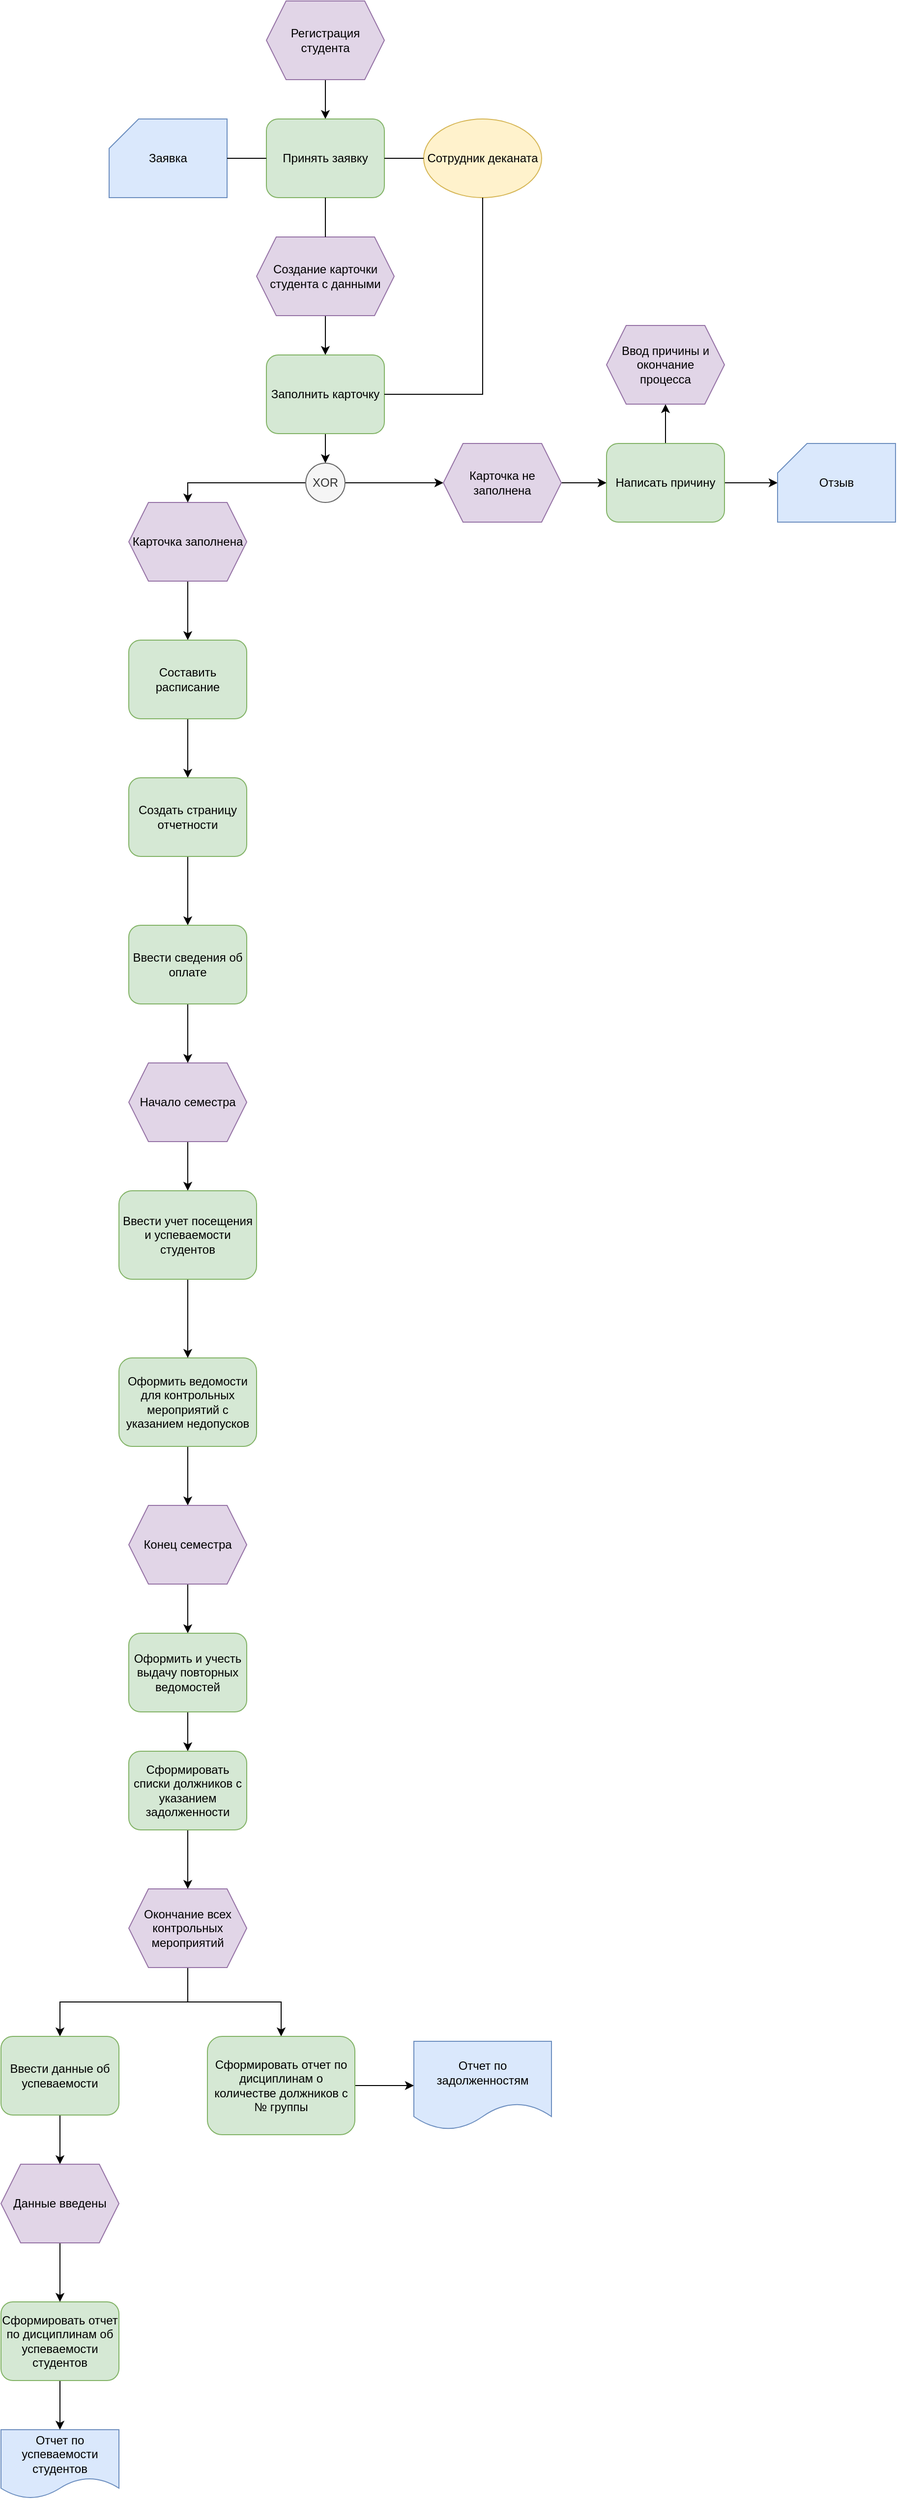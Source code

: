 <mxfile version="20.0.0" type="google" pages="7"><diagram id="7wdFcSCgOuJ9Qn4GqVvV" name="EPC"><mxGraphModel grid="1" page="1" gridSize="10" guides="1" tooltips="1" connect="1" arrows="1" fold="1" pageScale="1" pageWidth="827" pageHeight="1169" math="0" shadow="0"><root><mxCell id="0"/><mxCell id="1" parent="0"/><mxCell id="ZC2bvJQluQHI5U5W_zMs-1" value="Сотрудник деканата" style="ellipse;rounded=0;whiteSpace=wrap;html=1;fillColor=#fff2cc;strokeColor=#d6b656;" vertex="1" parent="1"><mxGeometry x="480" y="200" width="120" height="80" as="geometry"/></mxCell><mxCell id="ZC2bvJQluQHI5U5W_zMs-2" style="edgeStyle=orthogonalEdgeStyle;rounded=0;orthogonalLoop=1;jettySize=auto;html=1;exitX=0.5;exitY=1;exitDx=0;exitDy=0;entryX=0.5;entryY=0;entryDx=0;entryDy=0;" edge="1" parent="1" source="ZC2bvJQluQHI5U5W_zMs-3" target="ZC2bvJQluQHI5U5W_zMs-5"><mxGeometry relative="1" as="geometry"/></mxCell><mxCell id="ZC2bvJQluQHI5U5W_zMs-3" value="Регистрация студента" style="shape=hexagon;perimeter=hexagonPerimeter2;whiteSpace=wrap;html=1;fixedSize=1;fillColor=#e1d5e7;strokeColor=#9673a6;" vertex="1" parent="1"><mxGeometry x="320" y="80" width="120" height="80" as="geometry"/></mxCell><mxCell id="ZC2bvJQluQHI5U5W_zMs-4" style="edgeStyle=orthogonalEdgeStyle;rounded=0;orthogonalLoop=1;jettySize=auto;html=1;exitX=0.5;exitY=1;exitDx=0;exitDy=0;entryX=0.5;entryY=0;entryDx=0;entryDy=0;startArrow=none;" edge="1" parent="1" source="ZC2bvJQluQHI5U5W_zMs-12" target="ZC2bvJQluQHI5U5W_zMs-8"><mxGeometry relative="1" as="geometry"/></mxCell><mxCell id="ZC2bvJQluQHI5U5W_zMs-5" value="Принять заявку" style="rounded=1;whiteSpace=wrap;html=1;fillColor=#d5e8d4;strokeColor=#82b366;" vertex="1" parent="1"><mxGeometry x="320" y="200" width="120" height="80" as="geometry"/></mxCell><mxCell id="ZC2bvJQluQHI5U5W_zMs-6" value="" style="endArrow=none;html=1;rounded=0;exitX=0;exitY=0.5;exitDx=0;exitDy=0;entryX=1;entryY=0.5;entryDx=0;entryDy=0;" edge="1" parent="1" source="ZC2bvJQluQHI5U5W_zMs-1" target="ZC2bvJQluQHI5U5W_zMs-5"><mxGeometry width="50" height="50" relative="1" as="geometry"><mxPoint x="320" y="380" as="sourcePoint"/><mxPoint x="440" y="240" as="targetPoint"/></mxGeometry></mxCell><mxCell id="ZC2bvJQluQHI5U5W_zMs-7" style="edgeStyle=orthogonalEdgeStyle;rounded=0;orthogonalLoop=1;jettySize=auto;html=1;exitX=0.5;exitY=1;exitDx=0;exitDy=0;entryX=0.5;entryY=0;entryDx=0;entryDy=0;" edge="1" parent="1" source="ZC2bvJQluQHI5U5W_zMs-8" target="ZC2bvJQluQHI5U5W_zMs-18"><mxGeometry relative="1" as="geometry"/></mxCell><mxCell id="ZC2bvJQluQHI5U5W_zMs-8" value="Заполнить карточку" style="rounded=1;whiteSpace=wrap;html=1;fillColor=#d5e8d4;strokeColor=#82b366;" vertex="1" parent="1"><mxGeometry x="320" y="440" width="120" height="80" as="geometry"/></mxCell><mxCell id="ZC2bvJQluQHI5U5W_zMs-9" value="Заявка" style="shape=card;whiteSpace=wrap;html=1;boundedLbl=1;fillColor=#dae8fc;strokeColor=#6c8ebf;" vertex="1" parent="1"><mxGeometry x="160" y="200" width="120" height="80" as="geometry"/></mxCell><mxCell id="ZC2bvJQluQHI5U5W_zMs-10" value="" style="endArrow=none;html=1;rounded=0;entryX=0;entryY=0.5;entryDx=0;entryDy=0;exitX=1;exitY=0.5;exitDx=0;exitDy=0;" edge="1" parent="1" source="ZC2bvJQluQHI5U5W_zMs-9" target="ZC2bvJQluQHI5U5W_zMs-5"><mxGeometry width="50" height="50" relative="1" as="geometry"><mxPoint x="240" y="370" as="sourcePoint"/><mxPoint x="290" y="320" as="targetPoint"/></mxGeometry></mxCell><mxCell id="ZC2bvJQluQHI5U5W_zMs-11" value="" style="endArrow=none;html=1;rounded=0;entryX=0.5;entryY=1;entryDx=0;entryDy=0;exitX=1;exitY=0.5;exitDx=0;exitDy=0;edgeStyle=orthogonalEdgeStyle;" edge="1" parent="1" source="ZC2bvJQluQHI5U5W_zMs-8" target="ZC2bvJQluQHI5U5W_zMs-1"><mxGeometry width="50" height="50" relative="1" as="geometry"><mxPoint x="520" y="500" as="sourcePoint"/><mxPoint x="570" y="450" as="targetPoint"/></mxGeometry></mxCell><mxCell id="ZC2bvJQluQHI5U5W_zMs-12" value="Создание карточки студента с данными" style="shape=hexagon;perimeter=hexagonPerimeter2;whiteSpace=wrap;html=1;fixedSize=1;fillColor=#e1d5e7;strokeColor=#9673a6;" vertex="1" parent="1"><mxGeometry x="310" y="320" width="140" height="80" as="geometry"/></mxCell><mxCell id="ZC2bvJQluQHI5U5W_zMs-13" value="" style="edgeStyle=orthogonalEdgeStyle;rounded=0;orthogonalLoop=1;jettySize=auto;html=1;exitX=0.5;exitY=1;exitDx=0;exitDy=0;entryX=0.5;entryY=0;entryDx=0;entryDy=0;endArrow=none;" edge="1" parent="1" source="ZC2bvJQluQHI5U5W_zMs-5" target="ZC2bvJQluQHI5U5W_zMs-12"><mxGeometry relative="1" as="geometry"><mxPoint x="380" y="310" as="sourcePoint"/><mxPoint x="380" y="440" as="targetPoint"/></mxGeometry></mxCell><mxCell id="ZC2bvJQluQHI5U5W_zMs-14" value="" style="edgeStyle=orthogonalEdgeStyle;rounded=0;orthogonalLoop=1;jettySize=auto;html=1;entryX=0.5;entryY=0;entryDx=0;entryDy=0;" edge="1" parent="1" source="ZC2bvJQluQHI5U5W_zMs-15" target="ClsEiXMUT67r8GLcdiah-1"><mxGeometry relative="1" as="geometry"><mxPoint x="240" y="720" as="targetPoint"/></mxGeometry></mxCell><mxCell id="ZC2bvJQluQHI5U5W_zMs-15" value="Карточка заполнена" style="shape=hexagon;perimeter=hexagonPerimeter2;whiteSpace=wrap;html=1;fixedSize=1;fillColor=#e1d5e7;strokeColor=#9673a6;" vertex="1" parent="1"><mxGeometry x="180" y="590" width="120" height="80" as="geometry"/></mxCell><mxCell id="ZC2bvJQluQHI5U5W_zMs-16" style="edgeStyle=orthogonalEdgeStyle;rounded=0;orthogonalLoop=1;jettySize=auto;html=1;exitX=0;exitY=0.5;exitDx=0;exitDy=0;entryX=0.5;entryY=0;entryDx=0;entryDy=0;" edge="1" parent="1" source="ZC2bvJQluQHI5U5W_zMs-18" target="ZC2bvJQluQHI5U5W_zMs-15"><mxGeometry relative="1" as="geometry"/></mxCell><mxCell id="ZC2bvJQluQHI5U5W_zMs-17" style="edgeStyle=orthogonalEdgeStyle;rounded=0;orthogonalLoop=1;jettySize=auto;html=1;exitX=1;exitY=0.5;exitDx=0;exitDy=0;entryX=0;entryY=0.5;entryDx=0;entryDy=0;" edge="1" parent="1" source="ZC2bvJQluQHI5U5W_zMs-18" target="ZC2bvJQluQHI5U5W_zMs-20"><mxGeometry relative="1" as="geometry"><mxPoint x="500" y="590" as="targetPoint"/></mxGeometry></mxCell><mxCell id="ZC2bvJQluQHI5U5W_zMs-18" value="XOR" style="ellipse;whiteSpace=wrap;html=1;aspect=fixed;fillColor=#f5f5f5;fontColor=#333333;strokeColor=#666666;" vertex="1" parent="1"><mxGeometry x="360" y="550" width="40" height="40" as="geometry"/></mxCell><mxCell id="ZC2bvJQluQHI5U5W_zMs-19" style="edgeStyle=orthogonalEdgeStyle;rounded=0;orthogonalLoop=1;jettySize=auto;html=1;exitX=1;exitY=0.5;exitDx=0;exitDy=0;entryX=0;entryY=0.5;entryDx=0;entryDy=0;" edge="1" parent="1" source="ZC2bvJQluQHI5U5W_zMs-20" target="ZC2bvJQluQHI5U5W_zMs-23"><mxGeometry relative="1" as="geometry"/></mxCell><mxCell id="ZC2bvJQluQHI5U5W_zMs-20" value="Карточка не заполнена" style="shape=hexagon;perimeter=hexagonPerimeter2;whiteSpace=wrap;html=1;fixedSize=1;fillColor=#e1d5e7;strokeColor=#9673a6;" vertex="1" parent="1"><mxGeometry x="500" y="530" width="120" height="80" as="geometry"/></mxCell><mxCell id="ZC2bvJQluQHI5U5W_zMs-21" style="edgeStyle=orthogonalEdgeStyle;rounded=0;orthogonalLoop=1;jettySize=auto;html=1;exitX=1;exitY=0.5;exitDx=0;exitDy=0;entryX=0;entryY=0.5;entryDx=0;entryDy=0;" edge="1" parent="1" source="ZC2bvJQluQHI5U5W_zMs-23" target="ZC2bvJQluQHI5U5W_zMs-24"><mxGeometry relative="1" as="geometry"><mxPoint x="827" y="590" as="targetPoint"/></mxGeometry></mxCell><mxCell id="ZC2bvJQluQHI5U5W_zMs-22" style="edgeStyle=orthogonalEdgeStyle;rounded=0;orthogonalLoop=1;jettySize=auto;html=1;exitX=0.5;exitY=0;exitDx=0;exitDy=0;entryX=0.5;entryY=1;entryDx=0;entryDy=0;" edge="1" parent="1" source="ZC2bvJQluQHI5U5W_zMs-23" target="ZC2bvJQluQHI5U5W_zMs-25"><mxGeometry relative="1" as="geometry"/></mxCell><mxCell id="ZC2bvJQluQHI5U5W_zMs-23" value="Написать причину" style="rounded=1;whiteSpace=wrap;html=1;fillColor=#d5e8d4;strokeColor=#82b366;" vertex="1" parent="1"><mxGeometry x="666" y="530" width="120" height="80" as="geometry"/></mxCell><mxCell id="ZC2bvJQluQHI5U5W_zMs-24" value="Отзыв" style="shape=card;whiteSpace=wrap;html=1;boundedLbl=1;fillColor=#dae8fc;strokeColor=#6c8ebf;" vertex="1" parent="1"><mxGeometry x="840" y="530" width="120" height="80" as="geometry"/></mxCell><mxCell id="ZC2bvJQluQHI5U5W_zMs-25" value="&lt;span&gt;Ввод причины и окончание&lt;/span&gt;&lt;br&gt;&lt;span&gt;процесса&lt;/span&gt;" style="shape=hexagon;perimeter=hexagonPerimeter2;whiteSpace=wrap;html=1;fixedSize=1;fillColor=#e1d5e7;strokeColor=#9673a6;" vertex="1" parent="1"><mxGeometry x="666" y="410" width="120" height="80" as="geometry"/></mxCell><mxCell id="ClsEiXMUT67r8GLcdiah-3" style="edgeStyle=orthogonalEdgeStyle;rounded=0;orthogonalLoop=1;jettySize=auto;html=1;exitX=0.5;exitY=1;exitDx=0;exitDy=0;" edge="1" parent="1" source="ClsEiXMUT67r8GLcdiah-1" target="ClsEiXMUT67r8GLcdiah-2"><mxGeometry relative="1" as="geometry"/></mxCell><mxCell id="ClsEiXMUT67r8GLcdiah-1" value="Составить расписание" style="rounded=1;whiteSpace=wrap;html=1;fillColor=#d5e8d4;strokeColor=#82b366;" vertex="1" parent="1"><mxGeometry x="180" y="730" width="120" height="80" as="geometry"/></mxCell><mxCell id="hW-nUYY49n6QSNCsUc2Z-1" style="edgeStyle=orthogonalEdgeStyle;rounded=0;orthogonalLoop=1;jettySize=auto;html=1;exitX=0.5;exitY=1;exitDx=0;exitDy=0;" edge="1" parent="1" source="ClsEiXMUT67r8GLcdiah-2" target="KMXiN_0kPB_TLMCqItJX-7"><mxGeometry relative="1" as="geometry"/></mxCell><mxCell id="ClsEiXMUT67r8GLcdiah-2" value="Создать страницу отчетности" style="rounded=1;whiteSpace=wrap;html=1;fillColor=#d5e8d4;strokeColor=#82b366;" vertex="1" parent="1"><mxGeometry x="180" y="870" width="120" height="80" as="geometry"/></mxCell><mxCell id="hW-nUYY49n6QSNCsUc2Z-4" style="edgeStyle=orthogonalEdgeStyle;rounded=0;orthogonalLoop=1;jettySize=auto;html=1;exitX=0.5;exitY=1;exitDx=0;exitDy=0;fontFamily=Helvetica;fontSize=12;" edge="1" parent="1" source="KMXiN_0kPB_TLMCqItJX-1" target="hW-nUYY49n6QSNCsUc2Z-3"><mxGeometry relative="1" as="geometry"/></mxCell><mxCell id="KMXiN_0kPB_TLMCqItJX-1" value="Начало семестра" style="shape=hexagon;perimeter=hexagonPerimeter2;whiteSpace=wrap;html=1;fixedSize=1;fillColor=#e1d5e7;strokeColor=#9673a6;" vertex="1" parent="1"><mxGeometry x="180" y="1160" width="120" height="80" as="geometry"/></mxCell><mxCell id="hW-nUYY49n6QSNCsUc2Z-2" style="edgeStyle=orthogonalEdgeStyle;rounded=0;orthogonalLoop=1;jettySize=auto;html=1;exitX=0.5;exitY=1;exitDx=0;exitDy=0;" edge="1" parent="1" source="KMXiN_0kPB_TLMCqItJX-7" target="KMXiN_0kPB_TLMCqItJX-1"><mxGeometry relative="1" as="geometry"/></mxCell><mxCell id="KMXiN_0kPB_TLMCqItJX-7" value="Ввести сведения об оплате" style="rounded=1;whiteSpace=wrap;html=1;fillColor=#d5e8d4;strokeColor=#82b366;" vertex="1" parent="1"><mxGeometry x="180" y="1020" width="120" height="80" as="geometry"/></mxCell><mxCell id="KMXiN_0kPB_TLMCqItJX-14" style="edgeStyle=orthogonalEdgeStyle;rounded=0;orthogonalLoop=1;jettySize=auto;html=1;exitX=0.5;exitY=1;exitDx=0;exitDy=0;" edge="1" parent="1" source="KMXiN_0kPB_TLMCqItJX-11" target="KMXiN_0kPB_TLMCqItJX-13"><mxGeometry relative="1" as="geometry"/></mxCell><mxCell id="KMXiN_0kPB_TLMCqItJX-11" value="&lt;span id=&quot;docs-internal-guid-44602351-7fff-af2c-11c7-efa1df6611f5&quot;&gt;&lt;span style=&quot;background-color: transparent; font-variant-numeric: normal; font-variant-east-asian: normal; vertical-align: baseline;&quot;&gt;Оформить ведомости для контрольных мероприятий с указанием недопусков&lt;/span&gt;&lt;/span&gt;" style="rounded=1;whiteSpace=wrap;html=1;fillColor=#d5e8d4;strokeColor=#82b366;" vertex="1" parent="1"><mxGeometry x="170" y="1460" width="140" height="90" as="geometry"/></mxCell><mxCell id="KMXiN_0kPB_TLMCqItJX-16" style="edgeStyle=orthogonalEdgeStyle;rounded=0;orthogonalLoop=1;jettySize=auto;html=1;exitX=0.5;exitY=1;exitDx=0;exitDy=0;entryX=0.5;entryY=0;entryDx=0;entryDy=0;" edge="1" parent="1" source="KMXiN_0kPB_TLMCqItJX-13" target="KMXiN_0kPB_TLMCqItJX-15"><mxGeometry relative="1" as="geometry"/></mxCell><mxCell id="KMXiN_0kPB_TLMCqItJX-13" value="Конец семестра" style="shape=hexagon;perimeter=hexagonPerimeter2;whiteSpace=wrap;html=1;fixedSize=1;fillColor=#e1d5e7;strokeColor=#9673a6;" vertex="1" parent="1"><mxGeometry x="180" y="1610" width="120" height="80" as="geometry"/></mxCell><mxCell id="hW-nUYY49n6QSNCsUc2Z-7" style="edgeStyle=orthogonalEdgeStyle;rounded=0;orthogonalLoop=1;jettySize=auto;html=1;exitX=0.5;exitY=1;exitDx=0;exitDy=0;fontFamily=Helvetica;fontSize=12;" edge="1" parent="1" source="KMXiN_0kPB_TLMCqItJX-15" target="hW-nUYY49n6QSNCsUc2Z-6"><mxGeometry relative="1" as="geometry"/></mxCell><mxCell id="KMXiN_0kPB_TLMCqItJX-15" value="Оформить и учесть выдачу повторных ведомостей" style="rounded=1;whiteSpace=wrap;html=1;fillColor=#d5e8d4;strokeColor=#82b366;" vertex="1" parent="1"><mxGeometry x="180" y="1740" width="120" height="80" as="geometry"/></mxCell><mxCell id="hW-nUYY49n6QSNCsUc2Z-9" style="edgeStyle=orthogonalEdgeStyle;rounded=0;orthogonalLoop=1;jettySize=auto;html=1;exitX=0.5;exitY=1;exitDx=0;exitDy=0;fontFamily=Helvetica;fontSize=12;" edge="1" parent="1" source="KMXiN_0kPB_TLMCqItJX-17" target="hW-nUYY49n6QSNCsUc2Z-10"><mxGeometry relative="1" as="geometry"><mxPoint x="240" y="2210" as="targetPoint"/></mxGeometry></mxCell><mxCell id="hW-nUYY49n6QSNCsUc2Z-14" style="edgeStyle=orthogonalEdgeStyle;rounded=0;orthogonalLoop=1;jettySize=auto;html=1;exitX=0.5;exitY=1;exitDx=0;exitDy=0;fontFamily=Helvetica;fontSize=12;" edge="1" parent="1" source="KMXiN_0kPB_TLMCqItJX-17" target="hW-nUYY49n6QSNCsUc2Z-13"><mxGeometry relative="1" as="geometry"/></mxCell><mxCell id="KMXiN_0kPB_TLMCqItJX-17" value="Окончание всех контрольных мероприятий" style="shape=hexagon;perimeter=hexagonPerimeter2;whiteSpace=wrap;html=1;fixedSize=1;fillColor=#e1d5e7;strokeColor=#9673a6;" vertex="1" parent="1"><mxGeometry x="180" y="2000" width="120" height="80" as="geometry"/></mxCell><mxCell id="KMXiN_0kPB_TLMCqItJX-19" value="Отчет по задолженностям" style="shape=document;whiteSpace=wrap;html=1;boundedLbl=1;fillColor=#dae8fc;strokeColor=#6c8ebf;" vertex="1" parent="1"><mxGeometry x="470" y="2155" width="140" height="90" as="geometry"/></mxCell><mxCell id="hW-nUYY49n6QSNCsUc2Z-5" style="edgeStyle=orthogonalEdgeStyle;rounded=0;orthogonalLoop=1;jettySize=auto;html=1;exitX=0.5;exitY=1;exitDx=0;exitDy=0;fontFamily=Helvetica;fontSize=12;" edge="1" parent="1" source="hW-nUYY49n6QSNCsUc2Z-3" target="KMXiN_0kPB_TLMCqItJX-11"><mxGeometry relative="1" as="geometry"/></mxCell><mxCell id="hW-nUYY49n6QSNCsUc2Z-3" value="Ввести учет посещения и успеваемости студентов" style="rounded=1;whiteSpace=wrap;html=1;fillColor=#d5e8d4;strokeColor=#82b366;" vertex="1" parent="1"><mxGeometry x="170" y="1290" width="140" height="90" as="geometry"/></mxCell><mxCell id="hW-nUYY49n6QSNCsUc2Z-8" style="edgeStyle=orthogonalEdgeStyle;rounded=0;orthogonalLoop=1;jettySize=auto;html=1;exitX=0.5;exitY=1;exitDx=0;exitDy=0;fontFamily=Helvetica;fontSize=12;" edge="1" parent="1" source="hW-nUYY49n6QSNCsUc2Z-6" target="KMXiN_0kPB_TLMCqItJX-17"><mxGeometry relative="1" as="geometry"/></mxCell><mxCell id="hW-nUYY49n6QSNCsUc2Z-6" value="Сформировать списки должников с указанием задолженности" style="rounded=1;whiteSpace=wrap;html=1;fillColor=#d5e8d4;strokeColor=#82b366;" vertex="1" parent="1"><mxGeometry x="180" y="1860" width="120" height="80" as="geometry"/></mxCell><mxCell id="hW-nUYY49n6QSNCsUc2Z-22" style="edgeStyle=orthogonalEdgeStyle;rounded=0;orthogonalLoop=1;jettySize=auto;html=1;exitX=0.5;exitY=1;exitDx=0;exitDy=0;fontFamily=Helvetica;fontSize=12;" edge="1" parent="1" source="hW-nUYY49n6QSNCsUc2Z-10" target="hW-nUYY49n6QSNCsUc2Z-21"><mxGeometry relative="1" as="geometry"/></mxCell><mxCell id="hW-nUYY49n6QSNCsUc2Z-10" value="Ввести данные об успеваемости" style="rounded=1;whiteSpace=wrap;html=1;fillColor=#d5e8d4;strokeColor=#82b366;" vertex="1" parent="1"><mxGeometry x="50" y="2150" width="120" height="80" as="geometry"/></mxCell><mxCell id="hW-nUYY49n6QSNCsUc2Z-11" value="Отчет по успеваемости студентов" style="shape=document;whiteSpace=wrap;html=1;boundedLbl=1;fillColor=#dae8fc;strokeColor=#6c8ebf;" vertex="1" parent="1"><mxGeometry x="50" y="2550" width="120" height="70" as="geometry"/></mxCell><mxCell id="hW-nUYY49n6QSNCsUc2Z-15" style="edgeStyle=orthogonalEdgeStyle;rounded=0;orthogonalLoop=1;jettySize=auto;html=1;exitX=1;exitY=0.5;exitDx=0;exitDy=0;fontFamily=Helvetica;fontSize=12;" edge="1" parent="1" source="hW-nUYY49n6QSNCsUc2Z-13" target="KMXiN_0kPB_TLMCqItJX-19"><mxGeometry relative="1" as="geometry"/></mxCell><mxCell id="hW-nUYY49n6QSNCsUc2Z-13" value="Сформировать отчет по дисциплинам о количестве должников с № группы" style="rounded=1;whiteSpace=wrap;html=1;fillColor=#d5e8d4;strokeColor=#82b366;" vertex="1" parent="1"><mxGeometry x="260" y="2150" width="150" height="100" as="geometry"/></mxCell><mxCell id="hW-nUYY49n6QSNCsUc2Z-19" style="edgeStyle=orthogonalEdgeStyle;rounded=0;orthogonalLoop=1;jettySize=auto;html=1;exitX=0.5;exitY=1;exitDx=0;exitDy=0;fontFamily=Helvetica;fontSize=12;" edge="1" parent="1" source="hW-nUYY49n6QSNCsUc2Z-17" target="hW-nUYY49n6QSNCsUc2Z-11"><mxGeometry relative="1" as="geometry"/></mxCell><mxCell id="hW-nUYY49n6QSNCsUc2Z-17" value="Сформировать отчет по дисциплинам об успеваемости студентов" style="rounded=1;whiteSpace=wrap;html=1;fillColor=#d5e8d4;strokeColor=#82b366;" vertex="1" parent="1"><mxGeometry x="50" y="2420" width="120" height="80" as="geometry"/></mxCell><mxCell id="hW-nUYY49n6QSNCsUc2Z-23" style="edgeStyle=orthogonalEdgeStyle;rounded=0;orthogonalLoop=1;jettySize=auto;html=1;exitX=0.5;exitY=1;exitDx=0;exitDy=0;fontFamily=Helvetica;fontSize=12;" edge="1" parent="1" source="hW-nUYY49n6QSNCsUc2Z-21" target="hW-nUYY49n6QSNCsUc2Z-17"><mxGeometry relative="1" as="geometry"/></mxCell><mxCell id="hW-nUYY49n6QSNCsUc2Z-21" value="Данные введены" style="shape=hexagon;perimeter=hexagonPerimeter2;whiteSpace=wrap;html=1;fixedSize=1;fillColor=#e1d5e7;strokeColor=#9673a6;" vertex="1" parent="1"><mxGeometry x="50" y="2280" width="120" height="80" as="geometry"/></mxCell></root></mxGraphModel></diagram><diagram id="l9W9tKWBaENtnipgARV7" name="IDEF0"><mxGraphModel grid="1" page="1" gridSize="10" guides="1" tooltips="1" connect="1" arrows="1" fold="1" pageScale="1" pageWidth="827" pageHeight="1169" math="0" shadow="0"><root><mxCell id="0"/><mxCell id="1" parent="0"/><mxCell id="tB0Owz-FP44swzcXGgZT-1" value="Система учёта оценок" style="rounded=0;whiteSpace=wrap;html=1;" vertex="1" parent="1"><mxGeometry x="244" y="270" width="340" height="170" as="geometry"/></mxCell><mxCell id="tB0Owz-FP44swzcXGgZT-2" value="" style="endArrow=classic;html=1;rounded=0;entryX=0;entryY=0.25;entryDx=0;entryDy=0;" edge="1" parent="1" target="tB0Owz-FP44swzcXGgZT-1"><mxGeometry width="50" height="50" relative="1" as="geometry"><mxPoint x="40" y="313" as="sourcePoint"/><mxPoint x="140" y="320" as="targetPoint"/></mxGeometry></mxCell><mxCell id="tB0Owz-FP44swzcXGgZT-3" value="Посещаемость" style="edgeLabel;html=1;align=center;verticalAlign=middle;resizable=0;points=[];" vertex="1" connectable="0" parent="tB0Owz-FP44swzcXGgZT-2"><mxGeometry x="-0.533" y="-2" relative="1" as="geometry"><mxPoint x="-8" y="-15" as="offset"/></mxGeometry></mxCell><mxCell id="tB0Owz-FP44swzcXGgZT-4" value="" style="endArrow=classic;html=1;rounded=0;entryX=0;entryY=0.5;entryDx=0;entryDy=0;" edge="1" parent="1" target="tB0Owz-FP44swzcXGgZT-1"><mxGeometry width="50" height="50" relative="1" as="geometry"><mxPoint x="40" y="355" as="sourcePoint"/><mxPoint x="150" y="360" as="targetPoint"/></mxGeometry></mxCell><mxCell id="tB0Owz-FP44swzcXGgZT-5" value="Учётные данные" style="edgeLabel;html=1;align=center;verticalAlign=middle;resizable=0;points=[];" vertex="1" connectable="0" parent="tB0Owz-FP44swzcXGgZT-4"><mxGeometry x="-0.247" relative="1" as="geometry"><mxPoint x="-28" y="-15" as="offset"/></mxGeometry></mxCell><mxCell id="tB0Owz-FP44swzcXGgZT-6" value="" style="endArrow=classic;html=1;rounded=0;entryX=0;entryY=0.75;entryDx=0;entryDy=0;" edge="1" parent="1" target="tB0Owz-FP44swzcXGgZT-1"><mxGeometry width="50" height="50" relative="1" as="geometry"><mxPoint x="40" y="398" as="sourcePoint"/><mxPoint x="190" y="400" as="targetPoint"/></mxGeometry></mxCell><mxCell id="tB0Owz-FP44swzcXGgZT-7" value="Штатное расписание&amp;nbsp;" style="edgeLabel;html=1;align=center;verticalAlign=middle;resizable=0;points=[];" vertex="1" connectable="0" parent="tB0Owz-FP44swzcXGgZT-6"><mxGeometry x="-0.534" relative="1" as="geometry"><mxPoint x="12" y="-8" as="offset"/></mxGeometry></mxCell><mxCell id="tB0Owz-FP44swzcXGgZT-8" value="" style="endArrow=classic;html=1;rounded=0;entryX=0.25;entryY=0;entryDx=0;entryDy=0;" edge="1" parent="1" target="tB0Owz-FP44swzcXGgZT-1"><mxGeometry width="50" height="50" relative="1" as="geometry"><mxPoint x="330" y="130" as="sourcePoint"/><mxPoint x="300" y="160" as="targetPoint"/></mxGeometry></mxCell><mxCell id="tB0Owz-FP44swzcXGgZT-9" value="Расписание занятий" style="edgeLabel;html=1;align=center;verticalAlign=middle;resizable=0;points=[];" vertex="1" connectable="0" parent="tB0Owz-FP44swzcXGgZT-8"><mxGeometry x="-0.402" y="-1" relative="1" as="geometry"><mxPoint as="offset"/></mxGeometry></mxCell><mxCell id="tB0Owz-FP44swzcXGgZT-10" value="" style="endArrow=classic;html=1;rounded=0;entryX=0.5;entryY=0;entryDx=0;entryDy=0;" edge="1" parent="1" target="tB0Owz-FP44swzcXGgZT-1"><mxGeometry width="50" height="50" relative="1" as="geometry"><mxPoint x="414" y="130" as="sourcePoint"/><mxPoint x="440" y="160" as="targetPoint"/></mxGeometry></mxCell><mxCell id="tB0Owz-FP44swzcXGgZT-11" value="Нормативные акты, законы" style="edgeLabel;html=1;align=center;verticalAlign=middle;resizable=0;points=[];" vertex="1" connectable="0" parent="tB0Owz-FP44swzcXGgZT-10"><mxGeometry x="-0.304" y="-2" relative="1" as="geometry"><mxPoint x="2" y="11" as="offset"/></mxGeometry></mxCell><mxCell id="tB0Owz-FP44swzcXGgZT-12" value="" style="endArrow=classic;html=1;rounded=0;entryX=0.75;entryY=0;entryDx=0;entryDy=0;" edge="1" parent="1" target="tB0Owz-FP44swzcXGgZT-1"><mxGeometry width="50" height="50" relative="1" as="geometry"><mxPoint x="500" y="130" as="sourcePoint"/><mxPoint x="560" y="180" as="targetPoint"/></mxGeometry></mxCell><mxCell id="tB0Owz-FP44swzcXGgZT-13" value="Устав ВУЗа" style="edgeLabel;html=1;align=center;verticalAlign=middle;resizable=0;points=[];" vertex="1" connectable="0" parent="tB0Owz-FP44swzcXGgZT-12"><mxGeometry x="-0.5" relative="1" as="geometry"><mxPoint y="-15" as="offset"/></mxGeometry></mxCell><mxCell id="tB0Owz-FP44swzcXGgZT-14" value="" style="endArrow=classic;html=1;rounded=0;entryX=0.25;entryY=1;entryDx=0;entryDy=0;" edge="1" parent="1" target="tB0Owz-FP44swzcXGgZT-1"><mxGeometry width="50" height="50" relative="1" as="geometry"><mxPoint x="329" y="600" as="sourcePoint"/><mxPoint x="340" y="570" as="targetPoint"/></mxGeometry></mxCell><mxCell id="tB0Owz-FP44swzcXGgZT-15" value="Преподаватель" style="edgeLabel;html=1;align=center;verticalAlign=middle;resizable=0;points=[];" vertex="1" connectable="0" parent="tB0Owz-FP44swzcXGgZT-14"><mxGeometry x="0.152" relative="1" as="geometry"><mxPoint as="offset"/></mxGeometry></mxCell><mxCell id="tB0Owz-FP44swzcXGgZT-16" value="" style="endArrow=classic;html=1;rounded=0;entryX=0.5;entryY=1;entryDx=0;entryDy=0;" edge="1" parent="1" target="tB0Owz-FP44swzcXGgZT-1"><mxGeometry width="50" height="50" relative="1" as="geometry"><mxPoint x="414" y="600" as="sourcePoint"/><mxPoint x="430" y="550" as="targetPoint"/></mxGeometry></mxCell><mxCell id="tB0Owz-FP44swzcXGgZT-17" value="Сотрудник деканата" style="edgeLabel;html=1;align=center;verticalAlign=middle;resizable=0;points=[];" vertex="1" connectable="0" parent="tB0Owz-FP44swzcXGgZT-16"><mxGeometry x="-0.47" y="-1" relative="1" as="geometry"><mxPoint as="offset"/></mxGeometry></mxCell><mxCell id="tB0Owz-FP44swzcXGgZT-18" value="" style="endArrow=classic;html=1;rounded=0;entryX=0.75;entryY=1;entryDx=0;entryDy=0;" edge="1" parent="1" target="tB0Owz-FP44swzcXGgZT-1"><mxGeometry width="50" height="50" relative="1" as="geometry"><mxPoint x="499" y="600" as="sourcePoint"/><mxPoint x="540" y="550" as="targetPoint"/></mxGeometry></mxCell><mxCell id="tB0Owz-FP44swzcXGgZT-19" value="Администратор" style="edgeLabel;html=1;align=center;verticalAlign=middle;resizable=0;points=[];" vertex="1" connectable="0" parent="tB0Owz-FP44swzcXGgZT-18"><mxGeometry x="0.266" relative="1" as="geometry"><mxPoint as="offset"/></mxGeometry></mxCell><mxCell id="tB0Owz-FP44swzcXGgZT-22" value="" style="endArrow=classic;html=1;rounded=0;exitX=1;exitY=0.25;exitDx=0;exitDy=0;" edge="1" parent="1" source="tB0Owz-FP44swzcXGgZT-1"><mxGeometry width="50" height="50" relative="1" as="geometry"><mxPoint x="630" y="370" as="sourcePoint"/><mxPoint x="770" y="313" as="targetPoint"/></mxGeometry></mxCell><mxCell id="tB0Owz-FP44swzcXGgZT-23" value="Табель студента" style="edgeLabel;html=1;align=center;verticalAlign=middle;resizable=0;points=[];" vertex="1" connectable="0" parent="tB0Owz-FP44swzcXGgZT-22"><mxGeometry x="-0.216" y="-1" relative="1" as="geometry"><mxPoint as="offset"/></mxGeometry></mxCell><mxCell id="tB0Owz-FP44swzcXGgZT-24" value="" style="endArrow=classic;html=1;rounded=0;exitX=1;exitY=0.5;exitDx=0;exitDy=0;" edge="1" parent="1" source="tB0Owz-FP44swzcXGgZT-1"><mxGeometry width="50" height="50" relative="1" as="geometry"><mxPoint x="650" y="400" as="sourcePoint"/><mxPoint x="770" y="355" as="targetPoint"/></mxGeometry></mxCell><mxCell id="tB0Owz-FP44swzcXGgZT-25" value="График успеваемости" style="edgeLabel;html=1;align=center;verticalAlign=middle;resizable=0;points=[];" vertex="1" connectable="0" parent="tB0Owz-FP44swzcXGgZT-24"><mxGeometry x="-0.418" y="1" relative="1" as="geometry"><mxPoint x="27" y="1" as="offset"/></mxGeometry></mxCell><mxCell id="-O1G0ZYkmjKVuE0tP-5J-1" value="" style="endArrow=classic;html=1;rounded=0;exitX=1.004;exitY=0.694;exitDx=0;exitDy=0;exitPerimeter=0;" edge="1" parent="1" source="tB0Owz-FP44swzcXGgZT-1"><mxGeometry width="50" height="50" relative="1" as="geometry"><mxPoint x="580" y="390" as="sourcePoint"/><mxPoint x="770" y="390" as="targetPoint"/></mxGeometry></mxCell><mxCell id="-O1G0ZYkmjKVuE0tP-5J-2" value="Анализ посещаемости" style="edgeLabel;html=1;align=center;verticalAlign=middle;resizable=0;points=[];" connectable="0" vertex="1" parent="-O1G0ZYkmjKVuE0tP-5J-1"><mxGeometry x="-0.418" y="1" relative="1" as="geometry"><mxPoint x="27" y="1" as="offset"/></mxGeometry></mxCell><mxCell id="-O1G0ZYkmjKVuE0tP-5J-3" value="" style="endArrow=classic;html=1;rounded=0;exitX=0.998;exitY=0.886;exitDx=0;exitDy=0;exitPerimeter=0;" edge="1" parent="1" source="tB0Owz-FP44swzcXGgZT-1"><mxGeometry width="50" height="50" relative="1" as="geometry"><mxPoint x="584" y="420.02" as="sourcePoint"/><mxPoint x="767.96" y="420" as="targetPoint"/></mxGeometry></mxCell><mxCell id="-O1G0ZYkmjKVuE0tP-5J-4" value="Анализ успеваемости" style="edgeLabel;html=1;align=center;verticalAlign=middle;resizable=0;points=[];" connectable="0" vertex="1" parent="-O1G0ZYkmjKVuE0tP-5J-3"><mxGeometry x="-0.418" y="1" relative="1" as="geometry"><mxPoint x="27" y="1" as="offset"/></mxGeometry></mxCell><mxCell id="ol5BwKTK9xEQi40S1XP3-1" value="" style="endArrow=classic;html=1;rounded=0;entryX=0.002;entryY=0.937;entryDx=0;entryDy=0;entryPerimeter=0;" edge="1" parent="1" target="tB0Owz-FP44swzcXGgZT-1"><mxGeometry width="50" height="50" relative="1" as="geometry"><mxPoint x="40" y="429" as="sourcePoint"/><mxPoint x="244" y="430" as="targetPoint"/></mxGeometry></mxCell><mxCell id="ol5BwKTK9xEQi40S1XP3-2" value="Экз. Ведомости" style="edgeLabel;html=1;align=center;verticalAlign=middle;resizable=0;points=[];" connectable="0" vertex="1" parent="ol5BwKTK9xEQi40S1XP3-1"><mxGeometry x="-0.534" relative="1" as="geometry"><mxPoint x="2" y="-8" as="offset"/></mxGeometry></mxCell></root></mxGraphModel></diagram><diagram id="wQmweAMIqo6YN2JxM5cw" name="IDEF3"><mxGraphModel grid="1" page="1" gridSize="10" guides="1" tooltips="1" connect="1" arrows="1" fold="1" pageScale="1" pageWidth="827" pageHeight="1169" math="0" shadow="0"><root><mxCell id="0"/><mxCell id="1" parent="0"/><mxCell id="DQaRsuuLUykmoW4vQ4Fv-63" value="Общая база студентов" style="rounded=0;whiteSpace=wrap;html=1;" vertex="1" parent="1"><mxGeometry x="80" y="60" width="120" height="70" as="geometry"/></mxCell><mxCell id="DQaRsuuLUykmoW4vQ4Fv-64" value="" style="endArrow=none;html=1;rounded=0;" edge="1" parent="1"><mxGeometry width="50" height="50" relative="1" as="geometry"><mxPoint x="80" y="110" as="sourcePoint"/><mxPoint x="200" y="110" as="targetPoint"/></mxGeometry></mxCell><mxCell id="DQaRsuuLUykmoW4vQ4Fv-65" style="edgeStyle=orthogonalEdgeStyle;rounded=0;orthogonalLoop=1;jettySize=auto;html=1;entryX=0;entryY=0.5;entryDx=0;entryDy=0;" edge="1" parent="1" source="DQaRsuuLUykmoW4vQ4Fv-66" target="DQaRsuuLUykmoW4vQ4Fv-70"><mxGeometry relative="1" as="geometry"/></mxCell><mxCell id="DQaRsuuLUykmoW4vQ4Fv-66" value="Обработка интересующего студента по ФИО" style="rounded=0;whiteSpace=wrap;html=1;" vertex="1" parent="1"><mxGeometry x="240" y="130" width="200" height="90" as="geometry"/></mxCell><mxCell id="DQaRsuuLUykmoW4vQ4Fv-67" value="" style="endArrow=none;html=1;rounded=0;exitX=-0.009;exitY=0.671;exitDx=0;exitDy=0;exitPerimeter=0;" edge="1" parent="1" source="DQaRsuuLUykmoW4vQ4Fv-66"><mxGeometry width="50" height="50" relative="1" as="geometry"><mxPoint x="300" y="190" as="sourcePoint"/><mxPoint x="440" y="190" as="targetPoint"/><Array as="points"><mxPoint x="366" y="190"/></Array></mxGeometry></mxCell><mxCell id="DQaRsuuLUykmoW4vQ4Fv-68" value="" style="endArrow=none;html=1;rounded=0;" edge="1" parent="1"><mxGeometry width="50" height="50" relative="1" as="geometry"><mxPoint x="350" y="220" as="sourcePoint"/><mxPoint x="350" y="190" as="targetPoint"/></mxGeometry></mxCell><mxCell id="DQaRsuuLUykmoW4vQ4Fv-69" style="edgeStyle=orthogonalEdgeStyle;rounded=0;orthogonalLoop=1;jettySize=auto;html=1;entryX=0;entryY=0.5;entryDx=0;entryDy=0;" edge="1" parent="1" source="DQaRsuuLUykmoW4vQ4Fv-70" target="DQaRsuuLUykmoW4vQ4Fv-75"><mxGeometry relative="1" as="geometry"><mxPoint x="650" y="360" as="targetPoint"/><Array as="points"><mxPoint x="630" y="265"/><mxPoint x="630" y="360"/></Array></mxGeometry></mxCell><mxCell id="DQaRsuuLUykmoW4vQ4Fv-70" value="Просмотр записи в БД" style="rounded=0;whiteSpace=wrap;html=1;" vertex="1" parent="1"><mxGeometry x="490" y="230" width="120" height="70" as="geometry"/></mxCell><mxCell id="DQaRsuuLUykmoW4vQ4Fv-71" value="" style="endArrow=none;html=1;rounded=0;" edge="1" parent="1"><mxGeometry width="50" height="50" relative="1" as="geometry"><mxPoint x="490" y="280" as="sourcePoint"/><mxPoint x="610" y="280" as="targetPoint"/><Array as="points"><mxPoint x="556" y="280"/></Array></mxGeometry></mxCell><mxCell id="DQaRsuuLUykmoW4vQ4Fv-72" value="" style="endArrow=none;html=1;rounded=0;" edge="1" parent="1"><mxGeometry width="50" height="50" relative="1" as="geometry"><mxPoint x="550" y="300" as="sourcePoint"/><mxPoint x="550" y="280" as="targetPoint"/></mxGeometry></mxCell><mxCell id="DQaRsuuLUykmoW4vQ4Fv-73" value="" style="endArrow=none;html=1;rounded=0;" edge="1" parent="1" source="DQaRsuuLUykmoW4vQ4Fv-66"><mxGeometry width="50" height="50" relative="1" as="geometry"><mxPoint x="280" y="180" as="sourcePoint"/><mxPoint x="150" y="130" as="targetPoint"/><Array as="points"><mxPoint x="150" y="175"/></Array></mxGeometry></mxCell><mxCell id="DQaRsuuLUykmoW4vQ4Fv-74" style="edgeStyle=orthogonalEdgeStyle;rounded=0;orthogonalLoop=1;jettySize=auto;html=1;fontSize=24;" edge="1" parent="1" source="DQaRsuuLUykmoW4vQ4Fv-75" target="DQaRsuuLUykmoW4vQ4Fv-84"><mxGeometry relative="1" as="geometry"/></mxCell><mxCell id="DQaRsuuLUykmoW4vQ4Fv-75" value="ФИО совпал" style="rounded=0;whiteSpace=wrap;html=1;" vertex="1" parent="1"><mxGeometry x="700" y="310" width="120" height="100" as="geometry"/></mxCell><mxCell id="DQaRsuuLUykmoW4vQ4Fv-76" value="" style="endArrow=none;html=1;rounded=0;" edge="1" parent="1"><mxGeometry width="50" height="50" relative="1" as="geometry"><mxPoint x="700" y="390" as="sourcePoint"/><mxPoint x="820" y="390" as="targetPoint"/><Array as="points"><mxPoint x="766" y="390"/></Array></mxGeometry></mxCell><mxCell id="DQaRsuuLUykmoW4vQ4Fv-77" value="" style="endArrow=none;html=1;rounded=0;" edge="1" parent="1"><mxGeometry width="50" height="50" relative="1" as="geometry"><mxPoint x="760" y="410" as="sourcePoint"/><mxPoint x="760" y="390" as="targetPoint"/></mxGeometry></mxCell><mxCell id="DQaRsuuLUykmoW4vQ4Fv-82" style="edgeStyle=orthogonalEdgeStyle;rounded=0;orthogonalLoop=1;jettySize=auto;html=1;fontSize=24;entryX=0;entryY=0.5;entryDx=0;entryDy=0;" edge="1" parent="1" source="DQaRsuuLUykmoW4vQ4Fv-84" target="DQaRsuuLUykmoW4vQ4Fv-86"><mxGeometry relative="1" as="geometry"><mxPoint x="970" y="290" as="targetPoint"/><Array as="points"><mxPoint x="940" y="360"/><mxPoint x="940" y="290"/></Array></mxGeometry></mxCell><mxCell id="DQaRsuuLUykmoW4vQ4Fv-84" value="&lt;font style=&quot;font-size: 24px;&quot;&gt;&amp;amp;&lt;/font&gt;" style="text;html=1;align=center;verticalAlign=middle;resizable=0;points=[];autosize=1;strokeColor=none;fillColor=none;" vertex="1" parent="1"><mxGeometry x="900" y="350" width="30" height="20" as="geometry"/></mxCell><mxCell id="DQaRsuuLUykmoW4vQ4Fv-85" style="edgeStyle=orthogonalEdgeStyle;rounded=0;orthogonalLoop=1;jettySize=auto;html=1;fontSize=24;entryX=0;entryY=0.5;entryDx=0;entryDy=0;" edge="1" parent="1" source="DQaRsuuLUykmoW4vQ4Fv-86" target="DQaRsuuLUykmoW4vQ4Fv-97"><mxGeometry relative="1" as="geometry"><mxPoint x="1340" y="290" as="targetPoint"/><Array as="points"/></mxGeometry></mxCell><mxCell id="DQaRsuuLUykmoW4vQ4Fv-86" value="Накоп_оценка += оценка&lt;br&gt;Накоп_оценка / Кол_оценок" style="rounded=0;whiteSpace=wrap;html=1;" vertex="1" parent="1"><mxGeometry x="1030" y="240" width="120" height="100" as="geometry"/></mxCell><mxCell id="DQaRsuuLUykmoW4vQ4Fv-87" value="" style="endArrow=none;html=1;rounded=0;" edge="1" parent="1"><mxGeometry width="50" height="50" relative="1" as="geometry"><mxPoint x="1030" y="320" as="sourcePoint"/><mxPoint x="1150" y="320" as="targetPoint"/><Array as="points"><mxPoint x="1096" y="320"/></Array></mxGeometry></mxCell><mxCell id="DQaRsuuLUykmoW4vQ4Fv-88" value="" style="endArrow=none;html=1;rounded=0;" edge="1" parent="1"><mxGeometry width="50" height="50" relative="1" as="geometry"><mxPoint x="1090" y="340" as="sourcePoint"/><mxPoint x="1090" y="320" as="targetPoint"/></mxGeometry></mxCell><mxCell id="DQaRsuuLUykmoW4vQ4Fv-94" style="edgeStyle=orthogonalEdgeStyle;rounded=0;orthogonalLoop=1;jettySize=auto;html=1;exitX=1;exitY=0.25;exitDx=0;exitDy=0;entryX=0;entryY=0.5;entryDx=0;entryDy=0;" edge="1" parent="1" source="DQaRsuuLUykmoW4vQ4Fv-70" target="DQaRsuuLUykmoW4vQ4Fv-95"><mxGeometry relative="1" as="geometry"><mxPoint x="710" y="100" as="targetPoint"/><Array as="points"><mxPoint x="610" y="250"/><mxPoint x="630" y="250"/><mxPoint x="630" y="200"/></Array><mxPoint x="620" y="275.053" as="sourcePoint"/></mxGeometry></mxCell><mxCell id="DQaRsuuLUykmoW4vQ4Fv-95" value="Оценка &amp;gt;= 2" style="rounded=0;whiteSpace=wrap;html=1;" vertex="1" parent="1"><mxGeometry x="700" y="150" width="120" height="100" as="geometry"/></mxCell><mxCell id="DQaRsuuLUykmoW4vQ4Fv-96" style="edgeStyle=orthogonalEdgeStyle;rounded=0;orthogonalLoop=1;jettySize=auto;html=1;fontSize=24;exitX=1;exitY=0.5;exitDx=0;exitDy=0;" edge="1" parent="1" source="DQaRsuuLUykmoW4vQ4Fv-95"><mxGeometry relative="1" as="geometry"><mxPoint x="830" y="370" as="sourcePoint"/><mxPoint x="910" y="340" as="targetPoint"/><Array as="points"><mxPoint x="850" y="200"/><mxPoint x="850" y="300"/><mxPoint x="910" y="300"/></Array></mxGeometry></mxCell><mxCell id="DQaRsuuLUykmoW4vQ4Fv-97" value="Накоп_оценка += оценка&lt;br&gt;Накоп_оценка / Кол_оценок" style="rounded=0;whiteSpace=wrap;html=1;" vertex="1" parent="1"><mxGeometry x="1270" y="240" width="120" height="100" as="geometry"/></mxCell><mxCell id="DQaRsuuLUykmoW4vQ4Fv-98" value="" style="endArrow=none;html=1;rounded=0;" edge="1" parent="1"><mxGeometry width="50" height="50" relative="1" as="geometry"><mxPoint x="1270" y="320.0" as="sourcePoint"/><mxPoint x="1390" y="320.0" as="targetPoint"/><Array as="points"><mxPoint x="1336" y="320"/></Array></mxGeometry></mxCell><mxCell id="DQaRsuuLUykmoW4vQ4Fv-99" value="" style="endArrow=none;html=1;rounded=0;" edge="1" parent="1"><mxGeometry width="50" height="50" relative="1" as="geometry"><mxPoint x="1330" y="340.0" as="sourcePoint"/><mxPoint x="1330" y="320.0" as="targetPoint"/></mxGeometry></mxCell><mxCell id="DQaRsuuLUykmoW4vQ4Fv-100" value="Подсчет среднего балла студента" style="text;html=1;strokeColor=none;fillColor=none;align=center;verticalAlign=middle;whiteSpace=wrap;rounded=0;" vertex="1" parent="1"><mxGeometry x="540" y="20" width="250" height="30" as="geometry"/></mxCell><mxCell id="DQaRsuuLUykmoW4vQ4Fv-101" value="Общая база студентов" style="rounded=0;whiteSpace=wrap;html=1;" vertex="1" parent="1"><mxGeometry x="80" y="550" width="120" height="70" as="geometry"/></mxCell><mxCell id="DQaRsuuLUykmoW4vQ4Fv-102" value="" style="endArrow=none;html=1;rounded=0;" edge="1" parent="1"><mxGeometry width="50" height="50" relative="1" as="geometry"><mxPoint x="80" y="600" as="sourcePoint"/><mxPoint x="200" y="600" as="targetPoint"/></mxGeometry></mxCell><mxCell id="DQaRsuuLUykmoW4vQ4Fv-103" style="edgeStyle=orthogonalEdgeStyle;rounded=0;orthogonalLoop=1;jettySize=auto;html=1;entryX=0;entryY=0.5;entryDx=0;entryDy=0;" edge="1" parent="1" source="DQaRsuuLUykmoW4vQ4Fv-104" target="DQaRsuuLUykmoW4vQ4Fv-108"><mxGeometry relative="1" as="geometry"/></mxCell><mxCell id="DQaRsuuLUykmoW4vQ4Fv-104" value="Определить количество часов по предмету в ч" style="rounded=0;whiteSpace=wrap;html=1;" vertex="1" parent="1"><mxGeometry x="240" y="620" width="200" height="90" as="geometry"/></mxCell><mxCell id="DQaRsuuLUykmoW4vQ4Fv-105" value="" style="endArrow=none;html=1;rounded=0;exitX=-0.009;exitY=0.671;exitDx=0;exitDy=0;exitPerimeter=0;" edge="1" parent="1" source="DQaRsuuLUykmoW4vQ4Fv-104"><mxGeometry width="50" height="50" relative="1" as="geometry"><mxPoint x="300" y="680" as="sourcePoint"/><mxPoint x="440" y="680" as="targetPoint"/><Array as="points"><mxPoint x="366" y="680"/></Array></mxGeometry></mxCell><mxCell id="DQaRsuuLUykmoW4vQ4Fv-106" value="" style="endArrow=none;html=1;rounded=0;" edge="1" parent="1"><mxGeometry width="50" height="50" relative="1" as="geometry"><mxPoint x="350" y="710" as="sourcePoint"/><mxPoint x="350" y="680" as="targetPoint"/></mxGeometry></mxCell><mxCell id="DQaRsuuLUykmoW4vQ4Fv-107" style="edgeStyle=orthogonalEdgeStyle;rounded=0;orthogonalLoop=1;jettySize=auto;html=1;entryX=0;entryY=0.5;entryDx=0;entryDy=0;" edge="1" parent="1" source="DQaRsuuLUykmoW4vQ4Fv-108" target="DQaRsuuLUykmoW4vQ4Fv-113"><mxGeometry relative="1" as="geometry"><mxPoint x="650" y="850" as="targetPoint"/><Array as="points"><mxPoint x="630" y="755"/><mxPoint x="630" y="850"/></Array></mxGeometry></mxCell><mxCell id="DQaRsuuLUykmoW4vQ4Fv-108" value="Взять число пропусков для определённого студента" style="rounded=0;whiteSpace=wrap;html=1;" vertex="1" parent="1"><mxGeometry x="490" y="680" width="120" height="110" as="geometry"/></mxCell><mxCell id="DQaRsuuLUykmoW4vQ4Fv-109" value="" style="endArrow=none;html=1;rounded=0;" edge="1" parent="1"><mxGeometry width="50" height="50" relative="1" as="geometry"><mxPoint x="490" y="770" as="sourcePoint"/><mxPoint x="610" y="770" as="targetPoint"/><Array as="points"><mxPoint x="556" y="770"/></Array></mxGeometry></mxCell><mxCell id="DQaRsuuLUykmoW4vQ4Fv-110" value="" style="endArrow=none;html=1;rounded=0;" edge="1" parent="1"><mxGeometry width="50" height="50" relative="1" as="geometry"><mxPoint x="550" y="790" as="sourcePoint"/><mxPoint x="550" y="770" as="targetPoint"/></mxGeometry></mxCell><mxCell id="DQaRsuuLUykmoW4vQ4Fv-111" value="" style="endArrow=none;html=1;rounded=0;" edge="1" parent="1" source="DQaRsuuLUykmoW4vQ4Fv-104"><mxGeometry width="50" height="50" relative="1" as="geometry"><mxPoint x="280" y="670" as="sourcePoint"/><mxPoint x="150" y="620" as="targetPoint"/><Array as="points"><mxPoint x="150" y="665"/></Array></mxGeometry></mxCell><mxCell id="DQaRsuuLUykmoW4vQ4Fv-112" style="edgeStyle=orthogonalEdgeStyle;rounded=0;orthogonalLoop=1;jettySize=auto;html=1;fontSize=24;entryX=0;entryY=0.5;entryDx=0;entryDy=0;" edge="1" parent="1" source="DQaRsuuLUykmoW4vQ4Fv-113" target="DQaRsuuLUykmoW4vQ4Fv-130"><mxGeometry relative="1" as="geometry"><mxPoint x="865" y="850" as="targetPoint"/></mxGeometry></mxCell><mxCell id="DQaRsuuLUykmoW4vQ4Fv-113" value="Пос = (ч - Проп) / ч * 100%" style="rounded=0;whiteSpace=wrap;html=1;" vertex="1" parent="1"><mxGeometry x="700" y="800" width="120" height="100" as="geometry"/></mxCell><mxCell id="DQaRsuuLUykmoW4vQ4Fv-114" value="" style="endArrow=none;html=1;rounded=0;" edge="1" parent="1"><mxGeometry width="50" height="50" relative="1" as="geometry"><mxPoint x="700" y="880" as="sourcePoint"/><mxPoint x="820" y="880" as="targetPoint"/><Array as="points"><mxPoint x="766" y="880"/></Array></mxGeometry></mxCell><mxCell id="DQaRsuuLUykmoW4vQ4Fv-115" value="" style="endArrow=none;html=1;rounded=0;" edge="1" parent="1"><mxGeometry width="50" height="50" relative="1" as="geometry"><mxPoint x="760" y="900" as="sourcePoint"/><mxPoint x="760" y="880" as="targetPoint"/></mxGeometry></mxCell><mxCell id="DQaRsuuLUykmoW4vQ4Fv-116" style="edgeStyle=orthogonalEdgeStyle;rounded=0;orthogonalLoop=1;jettySize=auto;html=1;fontSize=24;entryX=0;entryY=0.5;entryDx=0;entryDy=0;exitX=1;exitY=0.5;exitDx=0;exitDy=0;" edge="1" parent="1" source="DQaRsuuLUykmoW4vQ4Fv-130" target="DQaRsuuLUykmoW4vQ4Fv-119"><mxGeometry relative="1" as="geometry"><mxPoint x="970" y="780" as="targetPoint"/><Array as="points"><mxPoint x="910" y="850"/><mxPoint x="940" y="850"/><mxPoint x="940" y="780"/></Array><mxPoint x="930" y="850.0" as="sourcePoint"/></mxGeometry></mxCell><mxCell id="DQaRsuuLUykmoW4vQ4Fv-119" value="Пос &amp;gt;= 90%, УД = УД +1" style="rounded=0;whiteSpace=wrap;html=1;" vertex="1" parent="1"><mxGeometry x="1030" y="730" width="150" height="100" as="geometry"/></mxCell><mxCell id="DQaRsuuLUykmoW4vQ4Fv-120" value="" style="endArrow=none;html=1;rounded=0;" edge="1" parent="1"><mxGeometry width="50" height="50" relative="1" as="geometry"><mxPoint x="1030" y="810" as="sourcePoint"/><mxPoint x="1180" y="810" as="targetPoint"/><Array as="points"><mxPoint x="1096" y="810"/></Array></mxGeometry></mxCell><mxCell id="DQaRsuuLUykmoW4vQ4Fv-121" value="" style="endArrow=none;html=1;rounded=0;exitX=0.5;exitY=1;exitDx=0;exitDy=0;" edge="1" parent="1" source="DQaRsuuLUykmoW4vQ4Fv-119"><mxGeometry width="50" height="50" relative="1" as="geometry"><mxPoint x="1090" y="830" as="sourcePoint"/><mxPoint x="1105" y="810" as="targetPoint"/></mxGeometry></mxCell><mxCell id="DQaRsuuLUykmoW4vQ4Fv-128" value="Подсчёт числа студентов с УД и НЕУД посещаемостью" style="text;html=1;strokeColor=none;fillColor=none;align=center;verticalAlign=middle;whiteSpace=wrap;rounded=0;" vertex="1" parent="1"><mxGeometry x="400" y="470" width="350" height="30" as="geometry"/></mxCell><mxCell id="DQaRsuuLUykmoW4vQ4Fv-130" value="XOR" style="ellipse;whiteSpace=wrap;html=1;aspect=fixed;" vertex="1" parent="1"><mxGeometry x="860" y="830" width="40" height="40" as="geometry"/></mxCell><mxCell id="DQaRsuuLUykmoW4vQ4Fv-131" style="edgeStyle=orthogonalEdgeStyle;rounded=0;orthogonalLoop=1;jettySize=auto;html=1;fontSize=24;entryX=0;entryY=0.5;entryDx=0;entryDy=0;exitX=1;exitY=1;exitDx=0;exitDy=0;" edge="1" parent="1" source="DQaRsuuLUykmoW4vQ4Fv-130" target="DQaRsuuLUykmoW4vQ4Fv-136"><mxGeometry relative="1" as="geometry"><mxPoint x="1030" y="920" as="targetPoint"/><Array as="points"><mxPoint x="940" y="864"/><mxPoint x="940" y="920"/></Array><mxPoint x="920" y="960" as="sourcePoint"/></mxGeometry></mxCell><mxCell id="DQaRsuuLUykmoW4vQ4Fv-136" value="Пос &amp;lt; 90%, НЕУД = НЕУД +1" style="rounded=0;whiteSpace=wrap;html=1;" vertex="1" parent="1"><mxGeometry x="1030" y="870" width="170" height="100" as="geometry"/></mxCell><mxCell id="DQaRsuuLUykmoW4vQ4Fv-137" value="" style="endArrow=none;html=1;rounded=0;" edge="1" parent="1"><mxGeometry width="50" height="50" relative="1" as="geometry"><mxPoint x="1030" y="950" as="sourcePoint"/><mxPoint x="1200" y="950" as="targetPoint"/><Array as="points"><mxPoint x="1096" y="950"/></Array></mxGeometry></mxCell><mxCell id="DQaRsuuLUykmoW4vQ4Fv-138" value="" style="endArrow=none;html=1;rounded=0;exitX=0.5;exitY=1;exitDx=0;exitDy=0;" edge="1" parent="1" source="DQaRsuuLUykmoW4vQ4Fv-136"><mxGeometry width="50" height="50" relative="1" as="geometry"><mxPoint x="1090" y="970" as="sourcePoint"/><mxPoint x="1115" y="950" as="targetPoint"/></mxGeometry></mxCell><mxCell id="DQaRsuuLUykmoW4vQ4Fv-139" style="edgeStyle=orthogonalEdgeStyle;rounded=0;orthogonalLoop=1;jettySize=auto;html=1;fontSize=24;entryX=0;entryY=0.5;entryDx=0;entryDy=0;exitX=1;exitY=0.5;exitDx=0;exitDy=0;" edge="1" parent="1" source="DQaRsuuLUykmoW4vQ4Fv-136" target="DQaRsuuLUykmoW4vQ4Fv-140"><mxGeometry relative="1" as="geometry"><mxPoint x="1370" y="920" as="targetPoint"/><Array as="points"/><mxPoint x="1210.0" y="920" as="sourcePoint"/></mxGeometry></mxCell><mxCell id="DQaRsuuLUykmoW4vQ4Fv-140" value="Вывести отчёт УД и НЕУД" style="rounded=0;whiteSpace=wrap;html=1;" vertex="1" parent="1"><mxGeometry x="1300" y="870" width="120" height="100" as="geometry"/></mxCell><mxCell id="DQaRsuuLUykmoW4vQ4Fv-141" value="" style="endArrow=none;html=1;rounded=0;" edge="1" parent="1"><mxGeometry width="50" height="50" relative="1" as="geometry"><mxPoint x="1300.0" y="950" as="sourcePoint"/><mxPoint x="1420" y="950" as="targetPoint"/><Array as="points"><mxPoint x="1366" y="950"/></Array></mxGeometry></mxCell><mxCell id="DQaRsuuLUykmoW4vQ4Fv-142" value="" style="endArrow=none;html=1;rounded=0;" edge="1" parent="1"><mxGeometry width="50" height="50" relative="1" as="geometry"><mxPoint x="1360.0" y="970" as="sourcePoint"/><mxPoint x="1360.0" y="950" as="targetPoint"/></mxGeometry></mxCell><mxCell id="DQaRsuuLUykmoW4vQ4Fv-143" value="Считать дату" style="rounded=0;whiteSpace=wrap;html=1;" vertex="1" parent="1"><mxGeometry x="100" y="1120" width="120" height="70" as="geometry"/></mxCell><mxCell id="DQaRsuuLUykmoW4vQ4Fv-144" value="" style="endArrow=none;html=1;rounded=0;" edge="1" parent="1"><mxGeometry width="50" height="50" relative="1" as="geometry"><mxPoint x="100" y="1170" as="sourcePoint"/><mxPoint x="220" y="1170" as="targetPoint"/></mxGeometry></mxCell><mxCell id="DQaRsuuLUykmoW4vQ4Fv-145" style="edgeStyle=orthogonalEdgeStyle;rounded=0;orthogonalLoop=1;jettySize=auto;html=1;entryX=0;entryY=0.5;entryDx=0;entryDy=0;" edge="1" parent="1" source="DQaRsuuLUykmoW4vQ4Fv-146" target="DQaRsuuLUykmoW4vQ4Fv-150"><mxGeometry relative="1" as="geometry"/></mxCell><mxCell id="DQaRsuuLUykmoW4vQ4Fv-146" value="Создать таблицу студентов" style="rounded=0;whiteSpace=wrap;html=1;" vertex="1" parent="1"><mxGeometry x="260" y="1190" width="200" height="90" as="geometry"/></mxCell><mxCell id="DQaRsuuLUykmoW4vQ4Fv-147" value="" style="endArrow=none;html=1;rounded=0;exitX=-0.009;exitY=0.671;exitDx=0;exitDy=0;exitPerimeter=0;" edge="1" parent="1" source="DQaRsuuLUykmoW4vQ4Fv-146"><mxGeometry width="50" height="50" relative="1" as="geometry"><mxPoint x="320" y="1250" as="sourcePoint"/><mxPoint x="460" y="1250" as="targetPoint"/><Array as="points"><mxPoint x="386" y="1250"/></Array></mxGeometry></mxCell><mxCell id="DQaRsuuLUykmoW4vQ4Fv-148" value="" style="endArrow=none;html=1;rounded=0;" edge="1" parent="1"><mxGeometry width="50" height="50" relative="1" as="geometry"><mxPoint x="370" y="1280" as="sourcePoint"/><mxPoint x="370" y="1250" as="targetPoint"/></mxGeometry></mxCell><mxCell id="DQaRsuuLUykmoW4vQ4Fv-149" style="edgeStyle=orthogonalEdgeStyle;rounded=0;orthogonalLoop=1;jettySize=auto;html=1;entryX=0;entryY=0.5;entryDx=0;entryDy=0;" edge="1" parent="1" source="DQaRsuuLUykmoW4vQ4Fv-150" target="DQaRsuuLUykmoW4vQ4Fv-155"><mxGeometry relative="1" as="geometry"><mxPoint x="670" y="1420" as="targetPoint"/><Array as="points"><mxPoint x="650" y="1325"/><mxPoint x="650" y="1420"/></Array></mxGeometry></mxCell><mxCell id="DQaRsuuLUykmoW4vQ4Fv-150" value="Взять запись из таблицы студентов" style="rounded=0;whiteSpace=wrap;html=1;" vertex="1" parent="1"><mxGeometry x="510" y="1250" width="120" height="110" as="geometry"/></mxCell><mxCell id="DQaRsuuLUykmoW4vQ4Fv-151" value="" style="endArrow=none;html=1;rounded=0;" edge="1" parent="1"><mxGeometry width="50" height="50" relative="1" as="geometry"><mxPoint x="510" y="1340" as="sourcePoint"/><mxPoint x="630.0" y="1340" as="targetPoint"/><Array as="points"><mxPoint x="576" y="1340"/></Array></mxGeometry></mxCell><mxCell id="DQaRsuuLUykmoW4vQ4Fv-152" value="" style="endArrow=none;html=1;rounded=0;" edge="1" parent="1"><mxGeometry width="50" height="50" relative="1" as="geometry"><mxPoint x="570.0" y="1360" as="sourcePoint"/><mxPoint x="570.0" y="1340" as="targetPoint"/></mxGeometry></mxCell><mxCell id="DQaRsuuLUykmoW4vQ4Fv-153" value="" style="endArrow=none;html=1;rounded=0;" edge="1" parent="1" source="DQaRsuuLUykmoW4vQ4Fv-146"><mxGeometry width="50" height="50" relative="1" as="geometry"><mxPoint x="300" y="1240" as="sourcePoint"/><mxPoint x="170" y="1190" as="targetPoint"/><Array as="points"><mxPoint x="170" y="1235"/></Array></mxGeometry></mxCell><mxCell id="DQaRsuuLUykmoW4vQ4Fv-154" style="edgeStyle=orthogonalEdgeStyle;rounded=0;orthogonalLoop=1;jettySize=auto;html=1;fontSize=24;entryX=0;entryY=0.5;entryDx=0;entryDy=0;" edge="1" parent="1" source="DQaRsuuLUykmoW4vQ4Fv-155" target="DQaRsuuLUykmoW4vQ4Fv-163"><mxGeometry relative="1" as="geometry"><mxPoint x="885" y="1420" as="targetPoint"/></mxGeometry></mxCell><mxCell id="DQaRsuuLUykmoW4vQ4Fv-155" value="Выполнить копирование записи" style="rounded=0;whiteSpace=wrap;html=1;" vertex="1" parent="1"><mxGeometry x="720" y="1370" width="120" height="100" as="geometry"/></mxCell><mxCell id="DQaRsuuLUykmoW4vQ4Fv-156" value="" style="endArrow=none;html=1;rounded=0;" edge="1" parent="1"><mxGeometry width="50" height="50" relative="1" as="geometry"><mxPoint x="720.0" y="1450" as="sourcePoint"/><mxPoint x="840.0" y="1450" as="targetPoint"/><Array as="points"><mxPoint x="786" y="1450"/></Array></mxGeometry></mxCell><mxCell id="DQaRsuuLUykmoW4vQ4Fv-157" value="" style="endArrow=none;html=1;rounded=0;" edge="1" parent="1"><mxGeometry width="50" height="50" relative="1" as="geometry"><mxPoint x="780.0" y="1470" as="sourcePoint"/><mxPoint x="780.0" y="1450" as="targetPoint"/></mxGeometry></mxCell><mxCell id="DQaRsuuLUykmoW4vQ4Fv-158" style="edgeStyle=orthogonalEdgeStyle;rounded=0;orthogonalLoop=1;jettySize=auto;html=1;fontSize=24;entryX=0;entryY=0.5;entryDx=0;entryDy=0;exitX=1;exitY=0.5;exitDx=0;exitDy=0;" edge="1" parent="1" source="DQaRsuuLUykmoW4vQ4Fv-163" target="DQaRsuuLUykmoW4vQ4Fv-159"><mxGeometry relative="1" as="geometry"><mxPoint x="990" y="1350" as="targetPoint"/><Array as="points"><mxPoint x="930" y="1420"/><mxPoint x="960" y="1420"/><mxPoint x="960" y="1350"/></Array><mxPoint x="950" y="1420.0" as="sourcePoint"/></mxGeometry></mxCell><mxCell id="DQaRsuuLUykmoW4vQ4Fv-159" value="Дошло до конца" style="rounded=0;whiteSpace=wrap;html=1;" vertex="1" parent="1"><mxGeometry x="1050" y="1300" width="150" height="100" as="geometry"/></mxCell><mxCell id="DQaRsuuLUykmoW4vQ4Fv-160" value="" style="endArrow=none;html=1;rounded=0;" edge="1" parent="1"><mxGeometry width="50" height="50" relative="1" as="geometry"><mxPoint x="1050.0" y="1380" as="sourcePoint"/><mxPoint x="1200.0" y="1380" as="targetPoint"/><Array as="points"><mxPoint x="1116" y="1380"/></Array></mxGeometry></mxCell><mxCell id="DQaRsuuLUykmoW4vQ4Fv-161" value="" style="endArrow=none;html=1;rounded=0;exitX=0.5;exitY=1;exitDx=0;exitDy=0;" edge="1" parent="1" source="DQaRsuuLUykmoW4vQ4Fv-159"><mxGeometry width="50" height="50" relative="1" as="geometry"><mxPoint x="1110" y="1400" as="sourcePoint"/><mxPoint x="1125.0" y="1380" as="targetPoint"/></mxGeometry></mxCell><mxCell id="DQaRsuuLUykmoW4vQ4Fv-162" value="Резервное копирование" style="text;html=1;strokeColor=none;fillColor=none;align=center;verticalAlign=middle;whiteSpace=wrap;rounded=0;" vertex="1" parent="1"><mxGeometry x="420" y="1040" width="350" height="30" as="geometry"/></mxCell><mxCell id="DQaRsuuLUykmoW4vQ4Fv-163" value="XOR" style="ellipse;whiteSpace=wrap;html=1;aspect=fixed;" vertex="1" parent="1"><mxGeometry x="880" y="1400" width="40" height="40" as="geometry"/></mxCell><mxCell id="DQaRsuuLUykmoW4vQ4Fv-164" style="edgeStyle=orthogonalEdgeStyle;rounded=0;orthogonalLoop=1;jettySize=auto;html=1;fontSize=24;entryX=0;entryY=0.5;entryDx=0;entryDy=0;exitX=1;exitY=1;exitDx=0;exitDy=0;" edge="1" parent="1" source="DQaRsuuLUykmoW4vQ4Fv-163" target="DQaRsuuLUykmoW4vQ4Fv-165"><mxGeometry relative="1" as="geometry"><mxPoint x="1050" y="1490" as="targetPoint"/><Array as="points"><mxPoint x="960" y="1434"/><mxPoint x="960" y="1490"/></Array><mxPoint x="940" y="1530" as="sourcePoint"/></mxGeometry></mxCell><mxCell id="DQaRsuuLUykmoW4vQ4Fv-165" value="Не дошло до конца" style="rounded=0;whiteSpace=wrap;html=1;" vertex="1" parent="1"><mxGeometry x="1050" y="1440" width="170" height="100" as="geometry"/></mxCell><mxCell id="DQaRsuuLUykmoW4vQ4Fv-166" value="" style="endArrow=none;html=1;rounded=0;" edge="1" parent="1"><mxGeometry width="50" height="50" relative="1" as="geometry"><mxPoint x="1050.0" y="1520" as="sourcePoint"/><mxPoint x="1220.0" y="1520" as="targetPoint"/><Array as="points"><mxPoint x="1116" y="1520"/></Array></mxGeometry></mxCell><mxCell id="DQaRsuuLUykmoW4vQ4Fv-167" value="" style="endArrow=none;html=1;rounded=0;exitX=0.5;exitY=1;exitDx=0;exitDy=0;" edge="1" parent="1" source="DQaRsuuLUykmoW4vQ4Fv-165"><mxGeometry width="50" height="50" relative="1" as="geometry"><mxPoint x="1110" y="1540" as="sourcePoint"/><mxPoint x="1135.0" y="1520" as="targetPoint"/></mxGeometry></mxCell><mxCell id="DQaRsuuLUykmoW4vQ4Fv-172" style="edgeStyle=orthogonalEdgeStyle;rounded=0;orthogonalLoop=1;jettySize=auto;html=1;fontSize=24;entryX=0;entryY=0.5;entryDx=0;entryDy=0;exitX=1;exitY=0.5;exitDx=0;exitDy=0;" edge="1" parent="1" source="DQaRsuuLUykmoW4vQ4Fv-159" target="DQaRsuuLUykmoW4vQ4Fv-173"><mxGeometry relative="1" as="geometry"><mxPoint x="1380" y="1350" as="targetPoint"/><Array as="points"/><mxPoint x="1210" y="1350" as="sourcePoint"/></mxGeometry></mxCell><mxCell id="DQaRsuuLUykmoW4vQ4Fv-173" value="Результат: резервная копия&amp;nbsp;" style="rounded=0;whiteSpace=wrap;html=1;" vertex="1" parent="1"><mxGeometry x="1310" y="1300" width="120" height="100" as="geometry"/></mxCell><mxCell id="DQaRsuuLUykmoW4vQ4Fv-174" value="" style="endArrow=none;html=1;rounded=0;" edge="1" parent="1"><mxGeometry width="50" height="50" relative="1" as="geometry"><mxPoint x="1310.0" y="1380" as="sourcePoint"/><mxPoint x="1430" y="1380" as="targetPoint"/><Array as="points"><mxPoint x="1376" y="1380"/></Array></mxGeometry></mxCell><mxCell id="DQaRsuuLUykmoW4vQ4Fv-175" value="" style="endArrow=none;html=1;rounded=0;" edge="1" parent="1"><mxGeometry width="50" height="50" relative="1" as="geometry"><mxPoint x="1370" y="1400" as="sourcePoint"/><mxPoint x="1370" y="1380" as="targetPoint"/></mxGeometry></mxCell><mxCell id="DQaRsuuLUykmoW4vQ4Fv-176" value="" style="endArrow=classic;html=1;rounded=0;entryX=0.5;entryY=1;entryDx=0;entryDy=0;exitX=0.25;exitY=1;exitDx=0;exitDy=0;" edge="1" parent="1" source="DQaRsuuLUykmoW4vQ4Fv-165" target="DQaRsuuLUykmoW4vQ4Fv-150"><mxGeometry width="50" height="50" relative="1" as="geometry"><mxPoint x="1120" y="1580" as="sourcePoint"/><mxPoint x="850" y="1400" as="targetPoint"/><Array as="points"><mxPoint x="1093" y="1580"/><mxPoint x="570" y="1580"/></Array></mxGeometry></mxCell><mxCell id="DQaRsuuLUykmoW4vQ4Fv-177" value="Подготовить учётные карточки для ввода" style="rounded=0;whiteSpace=wrap;html=1;" vertex="1" parent="1"><mxGeometry x="90" y="1690" width="120" height="100" as="geometry"/></mxCell><mxCell id="DQaRsuuLUykmoW4vQ4Fv-178" value="" style="endArrow=none;html=1;rounded=0;" edge="1" parent="1"><mxGeometry width="50" height="50" relative="1" as="geometry"><mxPoint x="90" y="1770" as="sourcePoint"/><mxPoint x="210" y="1770" as="targetPoint"/></mxGeometry></mxCell><mxCell id="DQaRsuuLUykmoW4vQ4Fv-180" value="Начать редактирование" style="rounded=0;whiteSpace=wrap;html=1;" vertex="1" parent="1"><mxGeometry x="250" y="1790" width="200" height="90" as="geometry"/></mxCell><mxCell id="DQaRsuuLUykmoW4vQ4Fv-181" value="" style="endArrow=none;html=1;rounded=0;exitX=-0.009;exitY=0.671;exitDx=0;exitDy=0;exitPerimeter=0;" edge="1" parent="1" source="DQaRsuuLUykmoW4vQ4Fv-180"><mxGeometry width="50" height="50" relative="1" as="geometry"><mxPoint x="310" y="1850" as="sourcePoint"/><mxPoint x="450" y="1850" as="targetPoint"/><Array as="points"><mxPoint x="376" y="1850"/></Array></mxGeometry></mxCell><mxCell id="DQaRsuuLUykmoW4vQ4Fv-182" value="" style="endArrow=none;html=1;rounded=0;" edge="1" parent="1"><mxGeometry width="50" height="50" relative="1" as="geometry"><mxPoint x="360" y="1880" as="sourcePoint"/><mxPoint x="360" y="1850" as="targetPoint"/></mxGeometry></mxCell><mxCell id="DQaRsuuLUykmoW4vQ4Fv-187" value="" style="endArrow=none;html=1;rounded=0;" edge="1" parent="1" source="DQaRsuuLUykmoW4vQ4Fv-180"><mxGeometry width="50" height="50" relative="1" as="geometry"><mxPoint x="290" y="1840" as="sourcePoint"/><mxPoint x="160" y="1790" as="targetPoint"/><Array as="points"><mxPoint x="160" y="1835"/></Array></mxGeometry></mxCell><mxCell id="DQaRsuuLUykmoW4vQ4Fv-188" style="edgeStyle=orthogonalEdgeStyle;rounded=0;orthogonalLoop=1;jettySize=auto;html=1;fontSize=24;entryX=0;entryY=0.5;entryDx=0;entryDy=0;exitX=1;exitY=0.5;exitDx=0;exitDy=0;" edge="1" parent="1" source="DQaRsuuLUykmoW4vQ4Fv-180" target="DQaRsuuLUykmoW4vQ4Fv-197"><mxGeometry relative="1" as="geometry"><mxPoint x="875" y="2020" as="targetPoint"/><mxPoint x="830" y="2020" as="sourcePoint"/></mxGeometry></mxCell><mxCell id="DQaRsuuLUykmoW4vQ4Fv-192" style="edgeStyle=orthogonalEdgeStyle;rounded=0;orthogonalLoop=1;jettySize=auto;html=1;fontSize=24;entryX=0;entryY=0.5;entryDx=0;entryDy=0;exitX=1;exitY=0.5;exitDx=0;exitDy=0;" edge="1" parent="1" source="DQaRsuuLUykmoW4vQ4Fv-197" target="DQaRsuuLUykmoW4vQ4Fv-193"><mxGeometry relative="1" as="geometry"><mxPoint x="980" y="1950" as="targetPoint"/><Array as="points"><mxPoint x="700" y="1835"/><mxPoint x="700" y="1950"/></Array><mxPoint x="940" y="2020.0" as="sourcePoint"/></mxGeometry></mxCell><mxCell id="DQaRsuuLUykmoW4vQ4Fv-193" value="Данные введены полностью" style="rounded=0;whiteSpace=wrap;html=1;" vertex="1" parent="1"><mxGeometry x="780" y="1900" width="150" height="100" as="geometry"/></mxCell><mxCell id="DQaRsuuLUykmoW4vQ4Fv-196" value="Просмотр и редактирование карт, нормативных документов" style="text;html=1;strokeColor=none;fillColor=none;align=center;verticalAlign=middle;whiteSpace=wrap;rounded=0;" vertex="1" parent="1"><mxGeometry x="410" y="1640" width="350" height="30" as="geometry"/></mxCell><mxCell id="DQaRsuuLUykmoW4vQ4Fv-197" value="XOR" style="ellipse;whiteSpace=wrap;html=1;aspect=fixed;" vertex="1" parent="1"><mxGeometry x="550" y="1815" width="40" height="40" as="geometry"/></mxCell><mxCell id="DQaRsuuLUykmoW4vQ4Fv-198" style="edgeStyle=orthogonalEdgeStyle;rounded=0;orthogonalLoop=1;jettySize=auto;html=1;fontSize=24;entryX=0;entryY=0.5;entryDx=0;entryDy=0;exitX=1;exitY=1;exitDx=0;exitDy=0;" edge="1" parent="1" source="DQaRsuuLUykmoW4vQ4Fv-197" target="DQaRsuuLUykmoW4vQ4Fv-199"><mxGeometry relative="1" as="geometry"><mxPoint x="1040" y="2090" as="targetPoint"/><Array as="points"><mxPoint x="584" y="2090"/></Array><mxPoint x="930" y="2130" as="sourcePoint"/></mxGeometry></mxCell><mxCell id="DQaRsuuLUykmoW4vQ4Fv-199" value="Данные введены не полностью" style="rounded=0;whiteSpace=wrap;html=1;" vertex="1" parent="1"><mxGeometry x="770" y="2040" width="170" height="100" as="geometry"/></mxCell><mxCell id="DQaRsuuLUykmoW4vQ4Fv-202" style="edgeStyle=orthogonalEdgeStyle;rounded=0;orthogonalLoop=1;jettySize=auto;html=1;fontSize=24;entryX=0;entryY=0.5;entryDx=0;entryDy=0;exitX=1;exitY=0.5;exitDx=0;exitDy=0;" edge="1" parent="1" source="DQaRsuuLUykmoW4vQ4Fv-193" target="DQaRsuuLUykmoW4vQ4Fv-203"><mxGeometry relative="1" as="geometry"><mxPoint x="1520" y="1950" as="targetPoint"/><Array as="points"/><mxPoint x="1350" y="1950" as="sourcePoint"/></mxGeometry></mxCell><mxCell id="DQaRsuuLUykmoW4vQ4Fv-203" value="Учётные данные студентов" style="rounded=0;whiteSpace=wrap;html=1;" vertex="1" parent="1"><mxGeometry x="1000" y="1900" width="120" height="100" as="geometry"/></mxCell><mxCell id="DQaRsuuLUykmoW4vQ4Fv-204" value="" style="endArrow=none;html=1;rounded=0;" edge="1" parent="1"><mxGeometry width="50" height="50" relative="1" as="geometry"><mxPoint x="1000.0" y="1980" as="sourcePoint"/><mxPoint x="1120" y="1980" as="targetPoint"/><Array as="points"><mxPoint x="1066" y="1980"/></Array></mxGeometry></mxCell><mxCell id="DQaRsuuLUykmoW4vQ4Fv-205" value="" style="endArrow=none;html=1;rounded=0;" edge="1" parent="1"><mxGeometry width="50" height="50" relative="1" as="geometry"><mxPoint x="1060" y="2000" as="sourcePoint"/><mxPoint x="1060" y="1980" as="targetPoint"/></mxGeometry></mxCell><mxCell id="DQaRsuuLUykmoW4vQ4Fv-219" value="" style="endArrow=none;html=1;rounded=0;exitX=-0.007;exitY=0.808;exitDx=0;exitDy=0;entryX=1.002;entryY=0.806;entryDx=0;entryDy=0;exitPerimeter=0;entryPerimeter=0;" edge="1" parent="1" source="DQaRsuuLUykmoW4vQ4Fv-193" target="DQaRsuuLUykmoW4vQ4Fv-193"><mxGeometry width="50" height="50" relative="1" as="geometry"><mxPoint x="920" y="1960" as="sourcePoint"/><mxPoint x="970" y="1910" as="targetPoint"/></mxGeometry></mxCell><mxCell id="DQaRsuuLUykmoW4vQ4Fv-223" value="" style="endArrow=none;html=1;rounded=0;exitX=0.5;exitY=1;exitDx=0;exitDy=0;" edge="1" parent="1" source="DQaRsuuLUykmoW4vQ4Fv-193"><mxGeometry width="50" height="50" relative="1" as="geometry"><mxPoint x="920" y="1960" as="sourcePoint"/><mxPoint x="855" y="1980" as="targetPoint"/></mxGeometry></mxCell><mxCell id="DQaRsuuLUykmoW4vQ4Fv-224" value="" style="endArrow=none;html=1;rounded=0;exitX=0.5;exitY=1;exitDx=0;exitDy=0;" edge="1" parent="1" source="DQaRsuuLUykmoW4vQ4Fv-199"><mxGeometry width="50" height="50" relative="1" as="geometry"><mxPoint x="850" y="2090" as="sourcePoint"/><mxPoint x="855" y="2120" as="targetPoint"/></mxGeometry></mxCell><mxCell id="DQaRsuuLUykmoW4vQ4Fv-220" value="" style="endArrow=none;html=1;rounded=0;exitX=0.002;exitY=0.773;exitDx=0;exitDy=0;entryX=1.018;entryY=0.811;entryDx=0;entryDy=0;entryPerimeter=0;exitPerimeter=0;" edge="1" parent="1" source="DQaRsuuLUykmoW4vQ4Fv-199" target="DQaRsuuLUykmoW4vQ4Fv-199"><mxGeometry width="50" height="50" relative="1" as="geometry"><mxPoint x="920" y="1960" as="sourcePoint"/><mxPoint x="930" y="2115" as="targetPoint"/></mxGeometry></mxCell></root></mxGraphModel></diagram><diagram id="QMPn3myV20ly9rJQtZUO" name="DFD"><mxGraphModel grid="1" page="1" gridSize="10" guides="1" tooltips="1" connect="1" arrows="1" fold="1" pageScale="1" pageWidth="827" pageHeight="1169" math="0" shadow="0"><root><mxCell id="0"/><mxCell id="1" parent="0"/><mxCell id="zGdzeBmbH4T-gV9-jQJJ-1" value="Наполнение и редактирование данных о группах" style="rounded=1;whiteSpace=wrap;html=1;" vertex="1" parent="1"><mxGeometry x="280" y="140" width="120" height="60" as="geometry"/></mxCell><mxCell id="zGdzeBmbH4T-gV9-jQJJ-10" value="" style="endArrow=classic;html=1;rounded=0;exitX=1;exitY=0.5;exitDx=0;exitDy=0;entryX=0;entryY=0.5;entryDx=0;entryDy=0;" edge="1" parent="1" source="zGdzeBmbH4T-gV9-jQJJ-1" target="zGdzeBmbH4T-gV9-jQJJ-14"><mxGeometry width="50" height="50" relative="1" as="geometry"><mxPoint x="414" y="169.66" as="sourcePoint"/><mxPoint x="520" y="170" as="targetPoint"/></mxGeometry></mxCell><mxCell id="zGdzeBmbH4T-gV9-jQJJ-14" value="&lt;br&gt;&lt;span style=&quot;color: rgb(0, 0, 0); font-family: Helvetica; font-size: 12px; font-style: normal; font-variant-ligatures: normal; font-variant-caps: normal; font-weight: 400; letter-spacing: normal; orphans: 2; text-align: center; text-indent: 0px; text-transform: none; widows: 2; word-spacing: 0px; -webkit-text-stroke-width: 0px; background-color: rgb(248, 249, 250); text-decoration-thickness: initial; text-decoration-style: initial; text-decoration-color: initial; float: none; display: inline !important;&quot;&gt;Наполнение и редактирование списка учётных данных студентов&lt;/span&gt;&lt;br&gt;" style="rounded=1;whiteSpace=wrap;html=1;" vertex="1" parent="1"><mxGeometry x="510" y="140" width="190" height="60" as="geometry"/></mxCell><mxCell id="zGdzeBmbH4T-gV9-jQJJ-26" style="edgeStyle=orthogonalEdgeStyle;rounded=0;orthogonalLoop=1;jettySize=auto;html=1;exitX=0.5;exitY=1;exitDx=0;exitDy=0;entryX=0.5;entryY=0;entryDx=0;entryDy=0;" edge="1" parent="1" source="zGdzeBmbH4T-gV9-jQJJ-1" target="otn1_yEZ_K_9BhueS8oJ-5"><mxGeometry relative="1" as="geometry"><mxPoint x="860" y="210" as="sourcePoint"/><mxPoint x="340" y="270.0" as="targetPoint"/></mxGeometry></mxCell><mxCell id="otn1_yEZ_K_9BhueS8oJ-5" value="БД информации о группах" style="rounded=0;whiteSpace=wrap;html=1;" vertex="1" parent="1"><mxGeometry x="280" y="280" width="120" height="60" as="geometry"/></mxCell><mxCell id="otn1_yEZ_K_9BhueS8oJ-6" style="edgeStyle=orthogonalEdgeStyle;rounded=0;orthogonalLoop=1;jettySize=auto;html=1;exitX=0.5;exitY=1;exitDx=0;exitDy=0;entryX=0.5;entryY=0;entryDx=0;entryDy=0;" edge="1" parent="1" source="zGdzeBmbH4T-gV9-jQJJ-14" target="otn1_yEZ_K_9BhueS8oJ-7"><mxGeometry relative="1" as="geometry"><mxPoint x="605" y="220.0" as="sourcePoint"/><mxPoint x="605" y="290.0" as="targetPoint"/></mxGeometry></mxCell><mxCell id="otn1_yEZ_K_9BhueS8oJ-7" value="БД личных карточек студентов&amp;nbsp;" style="rounded=0;whiteSpace=wrap;html=1;" vertex="1" parent="1"><mxGeometry x="545" y="280" width="120" height="60" as="geometry"/></mxCell><mxCell id="otn1_yEZ_K_9BhueS8oJ-8" value="Заполнение учётных данных студентов&amp;nbsp;" style="text;html=1;strokeColor=none;fillColor=none;align=center;verticalAlign=middle;whiteSpace=wrap;rounded=0;" vertex="1" parent="1"><mxGeometry x="90" y="70" width="230" height="30" as="geometry"/></mxCell><mxCell id="otn1_yEZ_K_9BhueS8oJ-9" value="Заполнение данных о посещаемости&amp;nbsp;" style="text;html=1;strokeColor=none;fillColor=none;align=center;verticalAlign=middle;whiteSpace=wrap;rounded=0;" vertex="1" parent="1"><mxGeometry x="90" y="430" width="230" height="30" as="geometry"/></mxCell><mxCell id="otn1_yEZ_K_9BhueS8oJ-10" value="Получить запрос на работу с таблицей" style="rounded=1;whiteSpace=wrap;html=1;" vertex="1" parent="1"><mxGeometry x="245" y="490" width="120" height="60" as="geometry"/></mxCell><mxCell id="otn1_yEZ_K_9BhueS8oJ-11" value="" style="endArrow=classic;html=1;rounded=0;exitX=1;exitY=0.5;exitDx=0;exitDy=0;entryX=0;entryY=0.5;entryDx=0;entryDy=0;" edge="1" parent="1" source="otn1_yEZ_K_9BhueS8oJ-10" target="otn1_yEZ_K_9BhueS8oJ-12"><mxGeometry width="50" height="50" relative="1" as="geometry"><mxPoint x="379" y="519.66" as="sourcePoint"/><mxPoint x="485" y="520" as="targetPoint"/></mxGeometry></mxCell><mxCell id="otn1_yEZ_K_9BhueS8oJ-12" value="Произведена работа с таблицей" style="rounded=1;whiteSpace=wrap;html=1;" vertex="1" parent="1"><mxGeometry x="475" y="490" width="190" height="60" as="geometry"/></mxCell><mxCell id="otn1_yEZ_K_9BhueS8oJ-15" style="edgeStyle=orthogonalEdgeStyle;rounded=0;orthogonalLoop=1;jettySize=auto;html=1;exitX=0.5;exitY=1;exitDx=0;exitDy=0;entryX=0.5;entryY=0;entryDx=0;entryDy=0;" edge="1" parent="1" source="otn1_yEZ_K_9BhueS8oJ-12" target="otn1_yEZ_K_9BhueS8oJ-16"><mxGeometry relative="1" as="geometry"><mxPoint x="570" y="570.0" as="sourcePoint"/><mxPoint x="570" y="640.0" as="targetPoint"/></mxGeometry></mxCell><mxCell id="otn1_yEZ_K_9BhueS8oJ-16" value="Таблица посещаемости" style="rounded=0;whiteSpace=wrap;html=1;" vertex="1" parent="1"><mxGeometry x="473.75" y="610" width="192.5" height="80" as="geometry"/></mxCell><mxCell id="otn1_yEZ_K_9BhueS8oJ-18" style="edgeStyle=orthogonalEdgeStyle;rounded=0;orthogonalLoop=1;jettySize=auto;html=1;exitX=0.75;exitY=0;exitDx=0;exitDy=0;entryX=0.75;entryY=1;entryDx=0;entryDy=0;" edge="1" parent="1" source="otn1_yEZ_K_9BhueS8oJ-16" target="otn1_yEZ_K_9BhueS8oJ-12"><mxGeometry relative="1" as="geometry"><mxPoint x="580" y="560" as="sourcePoint"/><mxPoint x="580" y="670" as="targetPoint"/></mxGeometry></mxCell><mxCell id="otn1_yEZ_K_9BhueS8oJ-19" value="Формирование и редактирование&amp;nbsp; данных о посещаемости&amp;nbsp;" style="text;html=1;strokeColor=none;fillColor=none;align=center;verticalAlign=middle;whiteSpace=wrap;rounded=0;" vertex="1" parent="1"><mxGeometry x="90" y="710" width="230" height="30" as="geometry"/></mxCell><mxCell id="otn1_yEZ_K_9BhueS8oJ-20" value="Формирование и редактирование списка предметов" style="rounded=1;whiteSpace=wrap;html=1;" vertex="1" parent="1"><mxGeometry x="180" y="770" width="185" height="60" as="geometry"/></mxCell><mxCell id="otn1_yEZ_K_9BhueS8oJ-21" value="" style="endArrow=classic;html=1;rounded=0;exitX=1;exitY=0.5;exitDx=0;exitDy=0;entryX=0;entryY=0.5;entryDx=0;entryDy=0;" edge="1" parent="1" source="otn1_yEZ_K_9BhueS8oJ-20" target="otn1_yEZ_K_9BhueS8oJ-22"><mxGeometry width="50" height="50" relative="1" as="geometry"><mxPoint x="379" y="799.66" as="sourcePoint"/><mxPoint x="485" y="800" as="targetPoint"/></mxGeometry></mxCell><mxCell id="otn1_yEZ_K_9BhueS8oJ-22" value="Составление списка студентов по каждому циклу занятий" style="rounded=1;whiteSpace=wrap;html=1;" vertex="1" parent="1"><mxGeometry x="440" y="770" width="190" height="60" as="geometry"/></mxCell><mxCell id="otn1_yEZ_K_9BhueS8oJ-26" style="edgeStyle=orthogonalEdgeStyle;rounded=0;orthogonalLoop=1;jettySize=auto;html=1;exitX=0.5;exitY=1;exitDx=0;exitDy=0;entryX=0.5;entryY=0;entryDx=0;entryDy=0;" edge="1" parent="1" source="otn1_yEZ_K_9BhueS8oJ-20" target="otn1_yEZ_K_9BhueS8oJ-27"><mxGeometry relative="1" as="geometry"><mxPoint x="272.5" y="840" as="sourcePoint"/><mxPoint x="272.5" y="930.0" as="targetPoint"/></mxGeometry></mxCell><mxCell id="otn1_yEZ_K_9BhueS8oJ-27" value="Таблица посещаемости" style="rounded=0;whiteSpace=wrap;html=1;" vertex="1" parent="1"><mxGeometry x="173.13" y="860" width="198.75" height="80" as="geometry"/></mxCell><mxCell id="otn1_yEZ_K_9BhueS8oJ-28" style="edgeStyle=orthogonalEdgeStyle;rounded=0;orthogonalLoop=1;jettySize=auto;html=1;exitX=0.75;exitY=0;exitDx=0;exitDy=0;entryX=0.75;entryY=1;entryDx=0;entryDy=0;" edge="1" parent="1" source="otn1_yEZ_K_9BhueS8oJ-27" target="otn1_yEZ_K_9BhueS8oJ-20"><mxGeometry relative="1" as="geometry"><mxPoint x="282.5" y="850" as="sourcePoint"/><mxPoint x="320" y="840" as="targetPoint"/></mxGeometry></mxCell><mxCell id="otn1_yEZ_K_9BhueS8oJ-29" value="" style="endArrow=classic;html=1;rounded=0;exitX=1;exitY=0.5;exitDx=0;exitDy=0;entryX=0;entryY=0.5;entryDx=0;entryDy=0;" edge="1" parent="1" source="otn1_yEZ_K_9BhueS8oJ-22" target="otn1_yEZ_K_9BhueS8oJ-30"><mxGeometry width="50" height="50" relative="1" as="geometry"><mxPoint x="680.0" y="800" as="sourcePoint"/><mxPoint x="800" y="800" as="targetPoint"/></mxGeometry></mxCell><mxCell id="otn1_yEZ_K_9BhueS8oJ-30" value="Вывод по итогу семестра числа пропусков" style="rounded=1;whiteSpace=wrap;html=1;" vertex="1" parent="1"><mxGeometry x="692.5" y="770" width="190" height="60" as="geometry"/></mxCell><mxCell id="otn1_yEZ_K_9BhueS8oJ-31" style="edgeStyle=orthogonalEdgeStyle;rounded=0;orthogonalLoop=1;jettySize=auto;html=1;exitX=0.5;exitY=1;exitDx=0;exitDy=0;entryX=0.5;entryY=0;entryDx=0;entryDy=0;" edge="1" parent="1" source="otn1_yEZ_K_9BhueS8oJ-30" target="otn1_yEZ_K_9BhueS8oJ-32"><mxGeometry relative="1" as="geometry"><mxPoint x="787.5" y="850.0" as="sourcePoint"/><mxPoint x="787.5" y="920.0" as="targetPoint"/></mxGeometry></mxCell><mxCell id="otn1_yEZ_K_9BhueS8oJ-32" value="БД студентов" style="rounded=0;whiteSpace=wrap;html=1;" vertex="1" parent="1"><mxGeometry x="691.25" y="920" width="192.5" height="80" as="geometry"/></mxCell><mxCell id="otn1_yEZ_K_9BhueS8oJ-33" style="edgeStyle=orthogonalEdgeStyle;rounded=0;orthogonalLoop=1;jettySize=auto;html=1;exitX=0.75;exitY=0;exitDx=0;exitDy=0;entryX=0.75;entryY=1;entryDx=0;entryDy=0;" edge="1" parent="1" source="otn1_yEZ_K_9BhueS8oJ-32" target="otn1_yEZ_K_9BhueS8oJ-30"><mxGeometry relative="1" as="geometry"><mxPoint x="797.5" y="840" as="sourcePoint"/><mxPoint x="797.5" y="950" as="targetPoint"/></mxGeometry></mxCell><mxCell id="otn1_yEZ_K_9BhueS8oJ-34" value="" style="endArrow=classic;html=1;rounded=0;exitX=1;exitY=0.5;exitDx=0;exitDy=0;entryX=0;entryY=0.5;entryDx=0;entryDy=0;" edge="1" parent="1" source="otn1_yEZ_K_9BhueS8oJ-30" target="otn1_yEZ_K_9BhueS8oJ-35"><mxGeometry width="50" height="50" relative="1" as="geometry"><mxPoint x="1010" y="800" as="sourcePoint"/><mxPoint x="1130" y="800" as="targetPoint"/></mxGeometry></mxCell><mxCell id="otn1_yEZ_K_9BhueS8oJ-35" value="Ввод данных итоговой аттестации" style="rounded=1;whiteSpace=wrap;html=1;" vertex="1" parent="1"><mxGeometry x="950" y="770" width="190" height="60" as="geometry"/></mxCell><mxCell id="otn1_yEZ_K_9BhueS8oJ-36" value="" style="endArrow=classic;html=1;rounded=0;exitX=1;exitY=0;exitDx=0;exitDy=0;entryX=0.5;entryY=1;entryDx=0;entryDy=0;" edge="1" parent="1" source="otn1_yEZ_K_9BhueS8oJ-32" target="otn1_yEZ_K_9BhueS8oJ-35"><mxGeometry width="50" height="50" relative="1" as="geometry"><mxPoint x="883.75" y="890" as="sourcePoint"/><mxPoint x="933.75" y="840" as="targetPoint"/></mxGeometry></mxCell><mxCell id="otn1_yEZ_K_9BhueS8oJ-37" value="" style="endArrow=classic;html=1;rounded=0;exitX=0.25;exitY=1;exitDx=0;exitDy=0;" edge="1" parent="1" source="otn1_yEZ_K_9BhueS8oJ-35" target="otn1_yEZ_K_9BhueS8oJ-32"><mxGeometry width="50" height="50" relative="1" as="geometry"><mxPoint x="890" y="910" as="sourcePoint"/><mxPoint x="940" y="860" as="targetPoint"/></mxGeometry></mxCell><mxCell id="otn1_yEZ_K_9BhueS8oJ-38" value="" style="endArrow=classic;html=1;rounded=0;exitX=0.25;exitY=0;exitDx=0;exitDy=0;entryX=0.75;entryY=1;entryDx=0;entryDy=0;" edge="1" parent="1" source="otn1_yEZ_K_9BhueS8oJ-32" target="otn1_yEZ_K_9BhueS8oJ-22"><mxGeometry width="50" height="50" relative="1" as="geometry"><mxPoint x="890" y="910" as="sourcePoint"/><mxPoint x="940" y="860" as="targetPoint"/></mxGeometry></mxCell><mxCell id="otn1_yEZ_K_9BhueS8oJ-39" value="" style="endArrow=classic;html=1;rounded=0;entryX=0;entryY=0.25;entryDx=0;entryDy=0;exitX=0.5;exitY=1;exitDx=0;exitDy=0;" edge="1" parent="1" source="otn1_yEZ_K_9BhueS8oJ-22" target="otn1_yEZ_K_9BhueS8oJ-32"><mxGeometry width="50" height="50" relative="1" as="geometry"><mxPoint x="890" y="910" as="sourcePoint"/><mxPoint x="940" y="860" as="targetPoint"/></mxGeometry></mxCell></root></mxGraphModel></diagram><diagram id="UUGWqJRg95VPdv7Nfi-9" name="USE CASE"><mxGraphModel grid="1" page="1" gridSize="10" guides="1" tooltips="1" connect="1" arrows="1" fold="1" pageScale="1" pageWidth="827" pageHeight="1169" math="0" shadow="0"><root><mxCell id="0"/><mxCell id="1" parent="0"/><mxCell id="wFmECAnbeyrvWA4n4C3G-1" value="Сотрудник деканата&amp;nbsp;" style="shape=umlActor;verticalLabelPosition=bottom;verticalAlign=top;html=1;" vertex="1" parent="1"><mxGeometry x="150" y="295" width="40" height="80" as="geometry"/></mxCell><mxCell id="wFmECAnbeyrvWA4n4C3G-3" value="Учёт студентов" style="ellipse;whiteSpace=wrap;html=1;" vertex="1" parent="1"><mxGeometry x="340" y="300" width="140" height="70" as="geometry"/></mxCell><mxCell id="wFmECAnbeyrvWA4n4C3G-5" value="Учёт своевременной оплаты" style="ellipse;whiteSpace=wrap;html=1;" vertex="1" parent="1"><mxGeometry x="580" y="270" width="140" height="70" as="geometry"/></mxCell><mxCell id="wFmECAnbeyrvWA4n4C3G-7" value="Регистрация студента" style="ellipse;whiteSpace=wrap;html=1;" vertex="1" parent="1"><mxGeometry x="560" y="180" width="140" height="70" as="geometry"/></mxCell><mxCell id="wFmECAnbeyrvWA4n4C3G-8" value="Выставление счета" style="ellipse;whiteSpace=wrap;html=1;" vertex="1" parent="1"><mxGeometry x="540" y="370" width="140" height="70" as="geometry"/></mxCell><mxCell id="wFmECAnbeyrvWA4n4C3G-12" value="Include" style="endArrow=open;endSize=12;dashed=1;html=1;rounded=0;entryX=0;entryY=1;entryDx=0;entryDy=0;exitX=1;exitY=0;exitDx=0;exitDy=0;" edge="1" parent="1" source="wFmECAnbeyrvWA4n4C3G-3" target="wFmECAnbeyrvWA4n4C3G-7"><mxGeometry width="160" relative="1" as="geometry"><mxPoint x="310" y="260" as="sourcePoint"/><mxPoint x="470" y="260" as="targetPoint"/></mxGeometry></mxCell><mxCell id="wFmECAnbeyrvWA4n4C3G-13" value="Include" style="endArrow=open;endSize=12;dashed=1;html=1;rounded=0;exitX=1;exitY=0.5;exitDx=0;exitDy=0;entryX=0;entryY=0.5;entryDx=0;entryDy=0;" edge="1" parent="1" source="wFmECAnbeyrvWA4n4C3G-3" target="wFmECAnbeyrvWA4n4C3G-5"><mxGeometry width="160" relative="1" as="geometry"><mxPoint x="540" y="550" as="sourcePoint"/><mxPoint x="700" y="550" as="targetPoint"/></mxGeometry></mxCell><mxCell id="wFmECAnbeyrvWA4n4C3G-14" value="Include" style="endArrow=open;endSize=12;dashed=1;html=1;rounded=0;exitX=1;exitY=1;exitDx=0;exitDy=0;entryX=0;entryY=0.5;entryDx=0;entryDy=0;" edge="1" parent="1" source="wFmECAnbeyrvWA4n4C3G-3" target="wFmECAnbeyrvWA4n4C3G-8"><mxGeometry x="-0.021" y="2" width="160" relative="1" as="geometry"><mxPoint x="520" y="520" as="sourcePoint"/><mxPoint x="680" y="520" as="targetPoint"/><mxPoint as="offset"/></mxGeometry></mxCell><mxCell id="wFmECAnbeyrvWA4n4C3G-24" value="" style="endArrow=none;html=1;rounded=0;entryX=0;entryY=0.5;entryDx=0;entryDy=0;exitX=0.5;exitY=0.5;exitDx=0;exitDy=0;exitPerimeter=0;" edge="1" parent="1" source="wFmECAnbeyrvWA4n4C3G-1" target="wFmECAnbeyrvWA4n4C3G-3"><mxGeometry width="50" height="50" relative="1" as="geometry"><mxPoint x="190" y="510" as="sourcePoint"/><mxPoint x="240" y="460" as="targetPoint"/></mxGeometry></mxCell><mxCell id="ofp3tQ7NLrmDlT5qppRm-2" value="&lt;span id=&quot;docs-internal-guid-50620670-7fff-24be-0666-1cbe51a41f4d&quot;&gt;&lt;span style=&quot;background-color: transparent; font-variant-numeric: normal; font-variant-east-asian: normal; vertical-align: baseline;&quot;&gt;&lt;font style=&quot;font-size: 12px;&quot;&gt;Оформление ведомости для контрольных мероприятий с указанием недопусков&lt;/font&gt;&lt;/span&gt;&lt;/span&gt;" style="ellipse;whiteSpace=wrap;html=1;" vertex="1" parent="1"><mxGeometry x="315" y="420" width="190" height="90" as="geometry"/></mxCell><mxCell id="ofp3tQ7NLrmDlT5qppRm-3" value="" style="endArrow=none;html=1;rounded=0;entryX=0;entryY=0.5;entryDx=0;entryDy=0;exitX=0.5;exitY=0.5;exitDx=0;exitDy=0;exitPerimeter=0;" edge="1" parent="1" source="wFmECAnbeyrvWA4n4C3G-1" target="ofp3tQ7NLrmDlT5qppRm-2"><mxGeometry width="50" height="50" relative="1" as="geometry"><mxPoint x="240" y="340" as="sourcePoint"/><mxPoint x="260" y="605" as="targetPoint"/></mxGeometry></mxCell><mxCell id="ofp3tQ7NLrmDlT5qppRm-4" value="&lt;span id=&quot;docs-internal-guid-3f988490-7fff-9ea6-4002-57321203cad0&quot;&gt;&lt;span style=&quot;background-color: transparent; font-variant-numeric: normal; font-variant-east-asian: normal; vertical-align: baseline;&quot;&gt;&lt;font style=&quot;font-size: 12px;&quot;&gt;Оформление и учёт выдачи повторных ведомостей&lt;/font&gt;&lt;/span&gt;&lt;/span&gt;" style="ellipse;whiteSpace=wrap;html=1;" vertex="1" parent="1"><mxGeometry x="315" y="160" width="190" height="90" as="geometry"/></mxCell><mxCell id="ofp3tQ7NLrmDlT5qppRm-5" value="" style="endArrow=none;html=1;rounded=0;entryX=0;entryY=0.5;entryDx=0;entryDy=0;exitX=0.5;exitY=0.5;exitDx=0;exitDy=0;exitPerimeter=0;" edge="1" parent="1" source="wFmECAnbeyrvWA4n4C3G-1" target="ofp3tQ7NLrmDlT5qppRm-4"><mxGeometry width="50" height="50" relative="1" as="geometry"><mxPoint x="180" y="345" as="sourcePoint"/><mxPoint x="325.0" y="475" as="targetPoint"/></mxGeometry></mxCell><mxCell id="ofp3tQ7NLrmDlT5qppRm-7" value="&lt;span id=&quot;docs-internal-guid-0e85f43d-7fff-c073-b453-5a1bfef5a50c&quot;&gt;&lt;span style=&quot;background-color: transparent; font-variant-numeric: normal; font-variant-east-asian: normal; vertical-align: baseline;&quot;&gt;&lt;font style=&quot;font-size: 12px;&quot;&gt;Формирование списков должников с указанием задолженности&lt;/font&gt;&lt;/span&gt;&lt;/span&gt;" style="ellipse;whiteSpace=wrap;html=1;" vertex="1" parent="1"><mxGeometry x="315" y="30" width="190" height="90" as="geometry"/></mxCell><mxCell id="ofp3tQ7NLrmDlT5qppRm-8" value="" style="endArrow=none;html=1;rounded=0;entryX=0;entryY=0.5;entryDx=0;entryDy=0;exitX=0.442;exitY=0.631;exitDx=0;exitDy=0;exitPerimeter=0;" edge="1" parent="1" source="wFmECAnbeyrvWA4n4C3G-1" target="ofp3tQ7NLrmDlT5qppRm-7"><mxGeometry width="50" height="50" relative="1" as="geometry"><mxPoint x="180" y="345" as="sourcePoint"/><mxPoint x="325" y="215" as="targetPoint"/></mxGeometry></mxCell><mxCell id="ofp3tQ7NLrmDlT5qppRm-9" value="Зав. кафедры" style="shape=umlActor;verticalLabelPosition=bottom;verticalAlign=top;html=1;" vertex="1" parent="1"><mxGeometry x="150" y="790" width="40" height="80" as="geometry"/></mxCell><mxCell id="ofp3tQ7NLrmDlT5qppRm-11" value="&lt;font style=&quot;font-size: 12px;&quot;&gt;Запрос&amp;nbsp;&lt;span id=&quot;docs-internal-guid-0fd1b861-7fff-e050-fc3f-c948e233dd0a&quot;&gt;&lt;span style=&quot;background-color: transparent; font-variant-numeric: normal; font-variant-east-asian: normal; vertical-align: baseline;&quot;&gt;сводной отчетности по дисциплинам о количестве должников с указанием № группы&lt;/span&gt;&lt;/span&gt;&lt;/font&gt;" style="ellipse;whiteSpace=wrap;html=1;" vertex="1" parent="1"><mxGeometry x="310" y="780" width="230" height="105" as="geometry"/></mxCell><mxCell id="ofp3tQ7NLrmDlT5qppRm-12" value="" style="endArrow=none;html=1;rounded=0;entryX=0;entryY=0.5;entryDx=0;entryDy=0;exitX=0.5;exitY=0.5;exitDx=0;exitDy=0;exitPerimeter=0;" edge="1" parent="1" source="ofp3tQ7NLrmDlT5qppRm-9" target="ofp3tQ7NLrmDlT5qppRm-11"><mxGeometry width="50" height="50" relative="1" as="geometry"><mxPoint x="270" y="850" as="sourcePoint"/><mxPoint x="340" y="975" as="targetPoint"/></mxGeometry></mxCell><mxCell id="ofp3tQ7NLrmDlT5qppRm-14" value="Предоставляет&amp;nbsp;&lt;span id=&quot;docs-internal-guid-0fd1b861-7fff-e050-fc3f-c948e233dd0a&quot;&gt;сводную отчетность по дисциплинам о количестве должников с указанием № группы&lt;/span&gt;" style="ellipse;whiteSpace=wrap;html=1;" vertex="1" parent="1"><mxGeometry x="310" y="580" width="230" height="105" as="geometry"/></mxCell><mxCell id="ofp3tQ7NLrmDlT5qppRm-15" value="" style="endArrow=none;html=1;rounded=0;entryX=0;entryY=0.5;entryDx=0;entryDy=0;exitX=0.5;exitY=0.5;exitDx=0;exitDy=0;exitPerimeter=0;" edge="1" parent="1" source="wFmECAnbeyrvWA4n4C3G-1" target="ofp3tQ7NLrmDlT5qppRm-14"><mxGeometry width="50" height="50" relative="1" as="geometry"><mxPoint x="170" y="670" as="sourcePoint"/><mxPoint x="340" y="815" as="targetPoint"/></mxGeometry></mxCell><mxCell id="ofp3tQ7NLrmDlT5qppRm-16" value="" style="endArrow=none;html=1;rounded=0;fontFamily=Helvetica;fontSize=12;exitX=0.5;exitY=0;exitDx=0;exitDy=0;entryX=0.5;entryY=1;entryDx=0;entryDy=0;" edge="1" parent="1" source="ofp3tQ7NLrmDlT5qppRm-11" target="ofp3tQ7NLrmDlT5qppRm-14"><mxGeometry width="50" height="50" relative="1" as="geometry"><mxPoint x="490" y="720" as="sourcePoint"/><mxPoint x="540" y="670" as="targetPoint"/></mxGeometry></mxCell></root></mxGraphModel></diagram><diagram id="NsVyvkrXfTsMYlNSelyf" name="ERD"><mxGraphModel grid="1" page="1" gridSize="10" guides="1" tooltips="1" connect="1" arrows="1" fold="1" pageScale="1" pageWidth="827" pageHeight="1169" math="0" shadow="0"><root><mxCell id="0"/><mxCell id="1" parent="0"/><mxCell id="xYtTVlESNDZ_yCq_Pfu7-1" value="User" style="shape=table;startSize=30;container=1;collapsible=1;childLayout=tableLayout;fixedRows=1;rowLines=0;fontStyle=1;align=center;resizeLast=1;" vertex="1" parent="1"><mxGeometry x="-690" y="160.14" width="180" height="280" as="geometry"/></mxCell><mxCell id="xYtTVlESNDZ_yCq_Pfu7-2" value="" style="shape=tableRow;horizontal=0;startSize=0;swimlaneHead=0;swimlaneBody=0;fillColor=none;collapsible=0;dropTarget=0;points=[[0,0.5],[1,0.5]];portConstraint=eastwest;top=0;left=0;right=0;bottom=1;" vertex="1" parent="xYtTVlESNDZ_yCq_Pfu7-1"><mxGeometry y="30" width="180" height="30" as="geometry"/></mxCell><mxCell id="xYtTVlESNDZ_yCq_Pfu7-3" value="PK" style="shape=partialRectangle;connectable=0;fillColor=none;top=0;left=0;bottom=0;right=0;fontStyle=1;overflow=hidden;" vertex="1" parent="xYtTVlESNDZ_yCq_Pfu7-2"><mxGeometry width="30" height="30" as="geometry"><mxRectangle width="30" height="30" as="alternateBounds"/></mxGeometry></mxCell><mxCell id="xYtTVlESNDZ_yCq_Pfu7-4" value="ID" style="shape=partialRectangle;connectable=0;fillColor=none;top=0;left=0;bottom=0;right=0;align=left;spacingLeft=6;fontStyle=5;overflow=hidden;" vertex="1" parent="xYtTVlESNDZ_yCq_Pfu7-2"><mxGeometry x="30" width="150" height="30" as="geometry"><mxRectangle width="150" height="30" as="alternateBounds"/></mxGeometry></mxCell><mxCell id="4HzZkF0it5aXXEGV1B3R-14" value="" style="shape=tableRow;horizontal=0;startSize=0;swimlaneHead=0;swimlaneBody=0;fillColor=none;collapsible=0;dropTarget=0;points=[[0,0.5],[1,0.5]];portConstraint=eastwest;top=0;left=0;right=0;bottom=0;" vertex="1" parent="xYtTVlESNDZ_yCq_Pfu7-1"><mxGeometry y="60" width="180" height="30" as="geometry"/></mxCell><mxCell id="4HzZkF0it5aXXEGV1B3R-15" value="U" style="shape=partialRectangle;connectable=0;fillColor=none;top=0;left=0;bottom=0;right=0;editable=1;overflow=hidden;fontStyle=1" vertex="1" parent="4HzZkF0it5aXXEGV1B3R-14"><mxGeometry width="30" height="30" as="geometry"><mxRectangle width="30" height="30" as="alternateBounds"/></mxGeometry></mxCell><mxCell id="4HzZkF0it5aXXEGV1B3R-16" value="email" style="shape=partialRectangle;connectable=0;fillColor=none;top=0;left=0;bottom=0;right=0;align=left;spacingLeft=6;overflow=hidden;" vertex="1" parent="4HzZkF0it5aXXEGV1B3R-14"><mxGeometry x="30" width="150" height="30" as="geometry"><mxRectangle width="150" height="30" as="alternateBounds"/></mxGeometry></mxCell><mxCell id="kfEBrlk31PAVQCXwMZdy-7" value="" style="shape=tableRow;horizontal=0;startSize=0;swimlaneHead=0;swimlaneBody=0;fillColor=none;collapsible=0;dropTarget=0;points=[[0,0.5],[1,0.5]];portConstraint=eastwest;top=0;left=0;right=0;bottom=0;" vertex="1" parent="xYtTVlESNDZ_yCq_Pfu7-1"><mxGeometry y="90" width="180" height="30" as="geometry"/></mxCell><mxCell id="kfEBrlk31PAVQCXwMZdy-8" value="U" style="shape=partialRectangle;connectable=0;fillColor=none;top=0;left=0;bottom=0;right=0;editable=1;overflow=hidden;fontStyle=1" vertex="1" parent="kfEBrlk31PAVQCXwMZdy-7"><mxGeometry width="30" height="30" as="geometry"><mxRectangle width="30" height="30" as="alternateBounds"/></mxGeometry></mxCell><mxCell id="kfEBrlk31PAVQCXwMZdy-9" value="phone" style="shape=partialRectangle;connectable=0;fillColor=none;top=0;left=0;bottom=0;right=0;align=left;spacingLeft=6;overflow=hidden;" vertex="1" parent="kfEBrlk31PAVQCXwMZdy-7"><mxGeometry x="30" width="150" height="30" as="geometry"><mxRectangle width="150" height="30" as="alternateBounds"/></mxGeometry></mxCell><mxCell id="xYtTVlESNDZ_yCq_Pfu7-5" value="" style="shape=tableRow;horizontal=0;startSize=0;swimlaneHead=0;swimlaneBody=0;fillColor=none;collapsible=0;dropTarget=0;points=[[0,0.5],[1,0.5]];portConstraint=eastwest;top=0;left=0;right=0;bottom=0;" vertex="1" parent="xYtTVlESNDZ_yCq_Pfu7-1"><mxGeometry y="120" width="180" height="30" as="geometry"/></mxCell><mxCell id="xYtTVlESNDZ_yCq_Pfu7-6" value="" style="shape=partialRectangle;connectable=0;fillColor=none;top=0;left=0;bottom=0;right=0;editable=1;overflow=hidden;" vertex="1" parent="xYtTVlESNDZ_yCq_Pfu7-5"><mxGeometry width="30" height="30" as="geometry"><mxRectangle width="30" height="30" as="alternateBounds"/></mxGeometry></mxCell><mxCell id="xYtTVlESNDZ_yCq_Pfu7-7" value="first name" style="shape=partialRectangle;connectable=0;fillColor=none;top=0;left=0;bottom=0;right=0;align=left;spacingLeft=6;overflow=hidden;" vertex="1" parent="xYtTVlESNDZ_yCq_Pfu7-5"><mxGeometry x="30" width="150" height="30" as="geometry"><mxRectangle width="150" height="30" as="alternateBounds"/></mxGeometry></mxCell><mxCell id="xYtTVlESNDZ_yCq_Pfu7-14" value="" style="shape=tableRow;horizontal=0;startSize=0;swimlaneHead=0;swimlaneBody=0;fillColor=none;collapsible=0;dropTarget=0;points=[[0,0.5],[1,0.5]];portConstraint=eastwest;top=0;left=0;right=0;bottom=0;" vertex="1" parent="xYtTVlESNDZ_yCq_Pfu7-1"><mxGeometry y="150" width="180" height="30" as="geometry"/></mxCell><mxCell id="xYtTVlESNDZ_yCq_Pfu7-15" value="" style="shape=partialRectangle;connectable=0;fillColor=none;top=0;left=0;bottom=0;right=0;editable=1;overflow=hidden;" vertex="1" parent="xYtTVlESNDZ_yCq_Pfu7-14"><mxGeometry width="30" height="30" as="geometry"><mxRectangle width="30" height="30" as="alternateBounds"/></mxGeometry></mxCell><mxCell id="xYtTVlESNDZ_yCq_Pfu7-16" value="last name" style="shape=partialRectangle;connectable=0;fillColor=none;top=0;left=0;bottom=0;right=0;align=left;spacingLeft=6;overflow=hidden;" vertex="1" parent="xYtTVlESNDZ_yCq_Pfu7-14"><mxGeometry x="30" width="150" height="30" as="geometry"><mxRectangle width="150" height="30" as="alternateBounds"/></mxGeometry></mxCell><mxCell id="xYtTVlESNDZ_yCq_Pfu7-8" value="" style="shape=tableRow;horizontal=0;startSize=0;swimlaneHead=0;swimlaneBody=0;fillColor=none;collapsible=0;dropTarget=0;points=[[0,0.5],[1,0.5]];portConstraint=eastwest;top=0;left=0;right=0;bottom=0;" vertex="1" parent="xYtTVlESNDZ_yCq_Pfu7-1"><mxGeometry y="180" width="180" height="30" as="geometry"/></mxCell><mxCell id="xYtTVlESNDZ_yCq_Pfu7-9" value="" style="shape=partialRectangle;connectable=0;fillColor=none;top=0;left=0;bottom=0;right=0;editable=1;overflow=hidden;" vertex="1" parent="xYtTVlESNDZ_yCq_Pfu7-8"><mxGeometry width="30" height="30" as="geometry"><mxRectangle width="30" height="30" as="alternateBounds"/></mxGeometry></mxCell><mxCell id="xYtTVlESNDZ_yCq_Pfu7-10" value="middle name" style="shape=partialRectangle;connectable=0;fillColor=none;top=0;left=0;bottom=0;right=0;align=left;spacingLeft=6;overflow=hidden;" vertex="1" parent="xYtTVlESNDZ_yCq_Pfu7-8"><mxGeometry x="30" width="150" height="30" as="geometry"><mxRectangle width="150" height="30" as="alternateBounds"/></mxGeometry></mxCell><mxCell id="kfEBrlk31PAVQCXwMZdy-1" value="" style="shape=tableRow;horizontal=0;startSize=0;swimlaneHead=0;swimlaneBody=0;fillColor=none;collapsible=0;dropTarget=0;points=[[0,0.5],[1,0.5]];portConstraint=eastwest;top=0;left=0;right=0;bottom=0;" vertex="1" parent="xYtTVlESNDZ_yCq_Pfu7-1"><mxGeometry y="210" width="180" height="30" as="geometry"/></mxCell><mxCell id="kfEBrlk31PAVQCXwMZdy-2" value="" style="shape=partialRectangle;connectable=0;fillColor=none;top=0;left=0;bottom=0;right=0;editable=1;overflow=hidden;" vertex="1" parent="kfEBrlk31PAVQCXwMZdy-1"><mxGeometry width="30" height="30" as="geometry"><mxRectangle width="30" height="30" as="alternateBounds"/></mxGeometry></mxCell><mxCell id="kfEBrlk31PAVQCXwMZdy-3" value="birthday" style="shape=partialRectangle;connectable=0;fillColor=none;top=0;left=0;bottom=0;right=0;align=left;spacingLeft=6;overflow=hidden;" vertex="1" parent="kfEBrlk31PAVQCXwMZdy-1"><mxGeometry x="30" width="150" height="30" as="geometry"><mxRectangle width="150" height="30" as="alternateBounds"/></mxGeometry></mxCell><mxCell id="kfEBrlk31PAVQCXwMZdy-4" value="" style="shape=tableRow;horizontal=0;startSize=0;swimlaneHead=0;swimlaneBody=0;fillColor=none;collapsible=0;dropTarget=0;points=[[0,0.5],[1,0.5]];portConstraint=eastwest;top=0;left=0;right=0;bottom=0;" vertex="1" parent="xYtTVlESNDZ_yCq_Pfu7-1"><mxGeometry y="240" width="180" height="30" as="geometry"/></mxCell><mxCell id="kfEBrlk31PAVQCXwMZdy-5" value="" style="shape=partialRectangle;connectable=0;fillColor=none;top=0;left=0;bottom=0;right=0;editable=1;overflow=hidden;" vertex="1" parent="kfEBrlk31PAVQCXwMZdy-4"><mxGeometry width="30" height="30" as="geometry"><mxRectangle width="30" height="30" as="alternateBounds"/></mxGeometry></mxCell><mxCell id="kfEBrlk31PAVQCXwMZdy-6" value="address" style="shape=partialRectangle;connectable=0;fillColor=none;top=0;left=0;bottom=0;right=0;align=left;spacingLeft=6;overflow=hidden;" vertex="1" parent="kfEBrlk31PAVQCXwMZdy-4"><mxGeometry x="30" width="150" height="30" as="geometry"><mxRectangle width="150" height="30" as="alternateBounds"/></mxGeometry></mxCell><mxCell id="4HzZkF0it5aXXEGV1B3R-78" style="edgeStyle=orthogonalEdgeStyle;rounded=0;orthogonalLoop=1;jettySize=auto;html=1;exitX=0.5;exitY=0;exitDx=0;exitDy=0;entryX=0.5;entryY=1;entryDx=0;entryDy=0;startArrow=none;startFill=0;endArrow=ERmany;endFill=0;" edge="1" parent="1" source="4HzZkF0it5aXXEGV1B3R-1" target="4HzZkF0it5aXXEGV1B3R-33"><mxGeometry relative="1" as="geometry"/></mxCell><mxCell id="4HzZkF0it5aXXEGV1B3R-1" value="Student" style="shape=table;startSize=30;container=1;collapsible=1;childLayout=tableLayout;fixedRows=1;rowLines=0;fontStyle=1;align=center;resizeLast=1;rounded=0;" vertex="1" parent="1"><mxGeometry x="100" y="530.14" width="190" height="100" as="geometry"/></mxCell><mxCell id="4HzZkF0it5aXXEGV1B3R-8" value="" style="shape=tableRow;horizontal=0;startSize=0;swimlaneHead=0;swimlaneBody=0;fillColor=none;collapsible=0;dropTarget=0;points=[[0,0.5],[1,0.5]];portConstraint=eastwest;top=0;left=0;right=0;bottom=0;rounded=0;" vertex="1" parent="4HzZkF0it5aXXEGV1B3R-1"><mxGeometry y="30" width="190" height="30" as="geometry"/></mxCell><mxCell id="4HzZkF0it5aXXEGV1B3R-9" value="" style="shape=partialRectangle;connectable=0;fillColor=none;top=0;left=0;bottom=0;right=0;editable=1;overflow=hidden;rounded=0;" vertex="1" parent="4HzZkF0it5aXXEGV1B3R-8"><mxGeometry width="30" height="30" as="geometry"><mxRectangle width="30" height="30" as="alternateBounds"/></mxGeometry></mxCell><mxCell id="4HzZkF0it5aXXEGV1B3R-10" value="city" style="shape=partialRectangle;connectable=0;fillColor=none;top=0;left=0;bottom=0;right=0;align=left;spacingLeft=6;overflow=hidden;rounded=0;" vertex="1" parent="4HzZkF0it5aXXEGV1B3R-8"><mxGeometry x="30" width="160" height="30" as="geometry"><mxRectangle width="160" height="30" as="alternateBounds"/></mxGeometry></mxCell><mxCell id="4HzZkF0it5aXXEGV1B3R-11" value="" style="shape=tableRow;horizontal=0;startSize=0;swimlaneHead=0;swimlaneBody=0;fillColor=none;collapsible=0;dropTarget=0;points=[[0,0.5],[1,0.5]];portConstraint=eastwest;top=0;left=0;right=0;bottom=0;rounded=0;" vertex="1" parent="4HzZkF0it5aXXEGV1B3R-1"><mxGeometry y="60" width="190" height="30" as="geometry"/></mxCell><mxCell id="4HzZkF0it5aXXEGV1B3R-12" value="" style="shape=partialRectangle;connectable=0;fillColor=none;top=0;left=0;bottom=0;right=0;editable=1;overflow=hidden;rounded=0;" vertex="1" parent="4HzZkF0it5aXXEGV1B3R-11"><mxGeometry width="30" height="30" as="geometry"><mxRectangle width="30" height="30" as="alternateBounds"/></mxGeometry></mxCell><mxCell id="4HzZkF0it5aXXEGV1B3R-13" value="budget" style="shape=partialRectangle;connectable=0;fillColor=none;top=0;left=0;bottom=0;right=0;align=left;spacingLeft=6;overflow=hidden;rounded=0;" vertex="1" parent="4HzZkF0it5aXXEGV1B3R-11"><mxGeometry x="30" width="160" height="30" as="geometry"><mxRectangle width="160" height="30" as="alternateBounds"/></mxGeometry></mxCell><mxCell id="4HzZkF0it5aXXEGV1B3R-21" value="Teacher" style="shape=table;startSize=30;container=1;collapsible=1;childLayout=tableLayout;fixedRows=1;rowLines=0;fontStyle=1;align=center;resizeLast=1;rounded=0;" vertex="1" parent="1"><mxGeometry x="20" y="150.14" width="190" height="70" as="geometry"/></mxCell><mxCell id="4HzZkF0it5aXXEGV1B3R-25" value="" style="shape=tableRow;horizontal=0;startSize=0;swimlaneHead=0;swimlaneBody=0;fillColor=none;collapsible=0;dropTarget=0;points=[[0,0.5],[1,0.5]];portConstraint=eastwest;top=0;left=0;right=0;bottom=0;rounded=0;" vertex="1" parent="4HzZkF0it5aXXEGV1B3R-21"><mxGeometry y="30" width="190" height="30" as="geometry"/></mxCell><mxCell id="4HzZkF0it5aXXEGV1B3R-26" value="" style="shape=partialRectangle;connectable=0;fillColor=none;top=0;left=0;bottom=0;right=0;editable=1;overflow=hidden;rounded=0;" vertex="1" parent="4HzZkF0it5aXXEGV1B3R-25"><mxGeometry width="30.0" height="30" as="geometry"><mxRectangle width="30.0" height="30" as="alternateBounds"/></mxGeometry></mxCell><mxCell id="4HzZkF0it5aXXEGV1B3R-27" value="salary" style="shape=partialRectangle;connectable=0;fillColor=none;top=0;left=0;bottom=0;right=0;align=left;spacingLeft=6;overflow=hidden;rounded=0;" vertex="1" parent="4HzZkF0it5aXXEGV1B3R-25"><mxGeometry x="30.0" width="160.0" height="30" as="geometry"><mxRectangle width="160.0" height="30" as="alternateBounds"/></mxGeometry></mxCell><mxCell id="4HzZkF0it5aXXEGV1B3R-31" style="edgeStyle=orthogonalEdgeStyle;rounded=0;orthogonalLoop=1;jettySize=auto;html=1;exitX=1;exitY=0.5;exitDx=0;exitDy=0;entryX=0;entryY=0.5;entryDx=0;entryDy=0;endArrow=ERmandOne;endFill=0;" edge="1" parent="1" source="xYtTVlESNDZ_yCq_Pfu7-2" target="4HzZkF0it5aXXEGV1B3R-21"><mxGeometry relative="1" as="geometry"/></mxCell><mxCell id="4HzZkF0it5aXXEGV1B3R-32" style="edgeStyle=orthogonalEdgeStyle;rounded=0;orthogonalLoop=1;jettySize=auto;html=1;exitX=1;exitY=0.5;exitDx=0;exitDy=0;endArrow=ERmandOne;endFill=0;entryX=0;entryY=0.25;entryDx=0;entryDy=0;" edge="1" parent="1" source="xYtTVlESNDZ_yCq_Pfu7-2" target="4HzZkF0it5aXXEGV1B3R-1"><mxGeometry relative="1" as="geometry"><mxPoint x="-60" y="540.14" as="targetPoint"/></mxGeometry></mxCell><mxCell id="4HzZkF0it5aXXEGV1B3R-33" value="Parent" style="shape=table;startSize=30;container=1;collapsible=1;childLayout=tableLayout;fixedRows=1;rowLines=0;fontStyle=1;align=center;resizeLast=1;rounded=0;" vertex="1" parent="1"><mxGeometry x="70" y="310.14" width="190" height="70" as="geometry"/></mxCell><mxCell id="4HzZkF0it5aXXEGV1B3R-37" value="" style="shape=tableRow;horizontal=0;startSize=0;swimlaneHead=0;swimlaneBody=0;fillColor=none;collapsible=0;dropTarget=0;points=[[0,0.5],[1,0.5]];portConstraint=eastwest;top=0;left=0;right=0;bottom=0;rounded=0;" vertex="1" parent="4HzZkF0it5aXXEGV1B3R-33"><mxGeometry y="30" width="190" height="30" as="geometry"/></mxCell><mxCell id="4HzZkF0it5aXXEGV1B3R-38" value="" style="shape=partialRectangle;connectable=0;fillColor=none;top=0;left=0;bottom=0;right=0;editable=1;overflow=hidden;rounded=0;" vertex="1" parent="4HzZkF0it5aXXEGV1B3R-37"><mxGeometry width="30" height="30" as="geometry"><mxRectangle width="30" height="30" as="alternateBounds"/></mxGeometry></mxCell><mxCell id="4HzZkF0it5aXXEGV1B3R-39" value="job" style="shape=partialRectangle;connectable=0;fillColor=none;top=0;left=0;bottom=0;right=0;align=left;spacingLeft=6;overflow=hidden;rounded=0;" vertex="1" parent="4HzZkF0it5aXXEGV1B3R-37"><mxGeometry x="30" width="160" height="30" as="geometry"><mxRectangle width="160" height="30" as="alternateBounds"/></mxGeometry></mxCell><mxCell id="4HzZkF0it5aXXEGV1B3R-40" style="edgeStyle=orthogonalEdgeStyle;rounded=0;orthogonalLoop=1;jettySize=auto;html=1;exitX=1;exitY=0.5;exitDx=0;exitDy=0;entryX=0;entryY=0.25;entryDx=0;entryDy=0;endArrow=ERmandOne;endFill=0;" edge="1" parent="1" source="xYtTVlESNDZ_yCq_Pfu7-2" target="4HzZkF0it5aXXEGV1B3R-33"><mxGeometry relative="1" as="geometry"><mxPoint x="70.0" y="350.14" as="targetPoint"/></mxGeometry></mxCell><mxCell id="4HzZkF0it5aXXEGV1B3R-41" value="Attestration" style="shape=table;startSize=20;container=1;collapsible=1;childLayout=tableLayout;fixedRows=1;rowLines=0;fontStyle=1;align=center;resizeLast=1;rounded=0;" vertex="1" parent="1"><mxGeometry x="-840" y="620.14" width="190" height="130" as="geometry"/></mxCell><mxCell id="4HzZkF0it5aXXEGV1B3R-42" value="" style="shape=tableRow;horizontal=0;startSize=0;swimlaneHead=0;swimlaneBody=0;fillColor=none;collapsible=0;dropTarget=0;points=[[0,0.5],[1,0.5]];portConstraint=eastwest;top=0;left=0;right=0;bottom=1;rounded=0;" vertex="1" parent="4HzZkF0it5aXXEGV1B3R-41"><mxGeometry y="20" width="190" height="30" as="geometry"/></mxCell><mxCell id="4HzZkF0it5aXXEGV1B3R-43" value="PK" style="shape=partialRectangle;connectable=0;fillColor=none;top=0;left=0;bottom=0;right=0;fontStyle=1;overflow=hidden;rounded=0;" vertex="1" parent="4HzZkF0it5aXXEGV1B3R-42"><mxGeometry width="30" height="30" as="geometry"><mxRectangle width="30" height="30" as="alternateBounds"/></mxGeometry></mxCell><mxCell id="4HzZkF0it5aXXEGV1B3R-44" value="ID" style="shape=partialRectangle;connectable=0;fillColor=none;top=0;left=0;bottom=0;right=0;align=left;spacingLeft=6;fontStyle=5;overflow=hidden;rounded=0;" vertex="1" parent="4HzZkF0it5aXXEGV1B3R-42"><mxGeometry x="30" width="160" height="30" as="geometry"><mxRectangle width="160" height="30" as="alternateBounds"/></mxGeometry></mxCell><mxCell id="4HzZkF0it5aXXEGV1B3R-45" value="" style="shape=tableRow;horizontal=0;startSize=0;swimlaneHead=0;swimlaneBody=0;fillColor=none;collapsible=0;dropTarget=0;points=[[0,0.5],[1,0.5]];portConstraint=eastwest;top=0;left=0;right=0;bottom=0;rounded=0;" vertex="1" parent="4HzZkF0it5aXXEGV1B3R-41"><mxGeometry y="50" width="190" height="30" as="geometry"/></mxCell><mxCell id="4HzZkF0it5aXXEGV1B3R-46" value="" style="shape=partialRectangle;connectable=0;fillColor=none;top=0;left=0;bottom=0;right=0;editable=1;overflow=hidden;rounded=0;" vertex="1" parent="4HzZkF0it5aXXEGV1B3R-45"><mxGeometry width="30" height="30" as="geometry"><mxRectangle width="30" height="30" as="alternateBounds"/></mxGeometry></mxCell><mxCell id="4HzZkF0it5aXXEGV1B3R-47" value="start date" style="shape=partialRectangle;connectable=0;fillColor=none;top=0;left=0;bottom=0;right=0;align=left;spacingLeft=6;overflow=hidden;rounded=0;" vertex="1" parent="4HzZkF0it5aXXEGV1B3R-45"><mxGeometry x="30" width="160" height="30" as="geometry"><mxRectangle width="160" height="30" as="alternateBounds"/></mxGeometry></mxCell><mxCell id="4HzZkF0it5aXXEGV1B3R-48" value="" style="shape=tableRow;horizontal=0;startSize=0;swimlaneHead=0;swimlaneBody=0;fillColor=none;collapsible=0;dropTarget=0;points=[[0,0.5],[1,0.5]];portConstraint=eastwest;top=0;left=0;right=0;bottom=0;rounded=0;" vertex="1" parent="4HzZkF0it5aXXEGV1B3R-41"><mxGeometry y="80" width="190" height="30" as="geometry"/></mxCell><mxCell id="4HzZkF0it5aXXEGV1B3R-49" value="" style="shape=partialRectangle;connectable=0;fillColor=none;top=0;left=0;bottom=0;right=0;editable=1;overflow=hidden;rounded=0;" vertex="1" parent="4HzZkF0it5aXXEGV1B3R-48"><mxGeometry width="30" height="30" as="geometry"><mxRectangle width="30" height="30" as="alternateBounds"/></mxGeometry></mxCell><mxCell id="4HzZkF0it5aXXEGV1B3R-50" value="end date" style="shape=partialRectangle;connectable=0;fillColor=none;top=0;left=0;bottom=0;right=0;align=left;spacingLeft=6;overflow=hidden;rounded=0;" vertex="1" parent="4HzZkF0it5aXXEGV1B3R-48"><mxGeometry x="30" width="160" height="30" as="geometry"><mxRectangle width="160" height="30" as="alternateBounds"/></mxGeometry></mxCell><mxCell id="4HzZkF0it5aXXEGV1B3R-51" value="Academic Performance" style="shape=table;startSize=30;container=1;collapsible=1;childLayout=tableLayout;fixedRows=1;rowLines=0;fontStyle=1;align=center;resizeLast=1;rounded=0;" vertex="1" parent="1"><mxGeometry x="-470" y="630.14" width="190" height="100" as="geometry"/></mxCell><mxCell id="4HzZkF0it5aXXEGV1B3R-55" value="" style="shape=tableRow;horizontal=0;startSize=0;swimlaneHead=0;swimlaneBody=0;fillColor=none;collapsible=0;dropTarget=0;points=[[0,0.5],[1,0.5]];portConstraint=eastwest;top=0;left=0;right=0;bottom=0;rounded=0;" vertex="1" parent="4HzZkF0it5aXXEGV1B3R-51"><mxGeometry y="30" width="190" height="30" as="geometry"/></mxCell><mxCell id="4HzZkF0it5aXXEGV1B3R-56" value="" style="shape=partialRectangle;connectable=0;fillColor=none;top=0;left=0;bottom=0;right=0;editable=1;overflow=hidden;rounded=0;" vertex="1" parent="4HzZkF0it5aXXEGV1B3R-55"><mxGeometry width="30" height="30" as="geometry"><mxRectangle width="30" height="30" as="alternateBounds"/></mxGeometry></mxCell><mxCell id="4HzZkF0it5aXXEGV1B3R-57" value="mark" style="shape=partialRectangle;connectable=0;fillColor=none;top=0;left=0;bottom=0;right=0;align=left;spacingLeft=6;overflow=hidden;rounded=0;" vertex="1" parent="4HzZkF0it5aXXEGV1B3R-55"><mxGeometry x="30" width="160" height="30" as="geometry"><mxRectangle width="160" height="30" as="alternateBounds"/></mxGeometry></mxCell><mxCell id="4HzZkF0it5aXXEGV1B3R-58" value="" style="shape=tableRow;horizontal=0;startSize=0;swimlaneHead=0;swimlaneBody=0;fillColor=none;collapsible=0;dropTarget=0;points=[[0,0.5],[1,0.5]];portConstraint=eastwest;top=0;left=0;right=0;bottom=0;rounded=0;" vertex="1" parent="4HzZkF0it5aXXEGV1B3R-51"><mxGeometry y="60" width="190" height="30" as="geometry"/></mxCell><mxCell id="4HzZkF0it5aXXEGV1B3R-59" value="" style="shape=partialRectangle;connectable=0;fillColor=none;top=0;left=0;bottom=0;right=0;editable=1;overflow=hidden;rounded=0;" vertex="1" parent="4HzZkF0it5aXXEGV1B3R-58"><mxGeometry width="30" height="30" as="geometry"><mxRectangle width="30" height="30" as="alternateBounds"/></mxGeometry></mxCell><mxCell id="4HzZkF0it5aXXEGV1B3R-60" value="date" style="shape=partialRectangle;connectable=0;fillColor=none;top=0;left=0;bottom=0;right=0;align=left;spacingLeft=6;overflow=hidden;rounded=0;" vertex="1" parent="4HzZkF0it5aXXEGV1B3R-58"><mxGeometry x="30" width="160" height="30" as="geometry"><mxRectangle width="160" height="30" as="alternateBounds"/></mxGeometry></mxCell><mxCell id="4HzZkF0it5aXXEGV1B3R-61" style="edgeStyle=orthogonalEdgeStyle;rounded=0;orthogonalLoop=1;jettySize=auto;html=1;exitX=0;exitY=0.5;exitDx=0;exitDy=0;entryX=1;entryY=0.25;entryDx=0;entryDy=0;endArrow=ERoneToMany;endFill=0;" edge="1" parent="1" source="4HzZkF0it5aXXEGV1B3R-8" target="4HzZkF0it5aXXEGV1B3R-51"><mxGeometry relative="1" as="geometry"><mxPoint x="70.0" y="560.14" as="sourcePoint"/><mxPoint x="-170.0" y="655.14" as="targetPoint"/></mxGeometry></mxCell><mxCell id="4HzZkF0it5aXXEGV1B3R-63" style="edgeStyle=orthogonalEdgeStyle;rounded=0;orthogonalLoop=1;jettySize=auto;html=1;exitX=1;exitY=0.5;exitDx=0;exitDy=0;entryX=0;entryY=0.25;entryDx=0;entryDy=0;endArrow=ERoneToMany;endFill=0;" edge="1" parent="1" source="4HzZkF0it5aXXEGV1B3R-42" target="4HzZkF0it5aXXEGV1B3R-51"><mxGeometry relative="1" as="geometry"><mxPoint x="-360.0" y="655.14" as="targetPoint"/></mxGeometry></mxCell><mxCell id="4HzZkF0it5aXXEGV1B3R-77" style="edgeStyle=orthogonalEdgeStyle;rounded=0;orthogonalLoop=1;jettySize=auto;html=1;exitX=0.5;exitY=0;exitDx=0;exitDy=0;entryX=0.5;entryY=1;entryDx=0;entryDy=0;endArrow=ERmany;endFill=0;startArrow=ERmany;startFill=0;" edge="1" parent="1" source="4HzZkF0it5aXXEGV1B3R-64" target="4HzZkF0it5aXXEGV1B3R-1"><mxGeometry relative="1" as="geometry"/></mxCell><mxCell id="4HzZkF0it5aXXEGV1B3R-64" value="Activity" style="shape=table;startSize=30;container=1;collapsible=1;childLayout=tableLayout;fixedRows=1;rowLines=0;fontStyle=1;align=center;resizeLast=1;rounded=0;" vertex="1" parent="1"><mxGeometry x="100" y="693.14" width="190" height="160" as="geometry"/></mxCell><mxCell id="4HzZkF0it5aXXEGV1B3R-65" value="" style="shape=tableRow;horizontal=0;startSize=0;swimlaneHead=0;swimlaneBody=0;fillColor=none;collapsible=0;dropTarget=0;points=[[0,0.5],[1,0.5]];portConstraint=eastwest;top=0;left=0;right=0;bottom=1;rounded=0;" vertex="1" parent="4HzZkF0it5aXXEGV1B3R-64"><mxGeometry y="30" width="190" height="30" as="geometry"/></mxCell><mxCell id="4HzZkF0it5aXXEGV1B3R-66" value="PK" style="shape=partialRectangle;connectable=0;fillColor=none;top=0;left=0;bottom=0;right=0;fontStyle=1;overflow=hidden;rounded=0;" vertex="1" parent="4HzZkF0it5aXXEGV1B3R-65"><mxGeometry width="30" height="30" as="geometry"><mxRectangle width="30" height="30" as="alternateBounds"/></mxGeometry></mxCell><mxCell id="4HzZkF0it5aXXEGV1B3R-67" value="ID" style="shape=partialRectangle;connectable=0;fillColor=none;top=0;left=0;bottom=0;right=0;align=left;spacingLeft=6;fontStyle=5;overflow=hidden;rounded=0;" vertex="1" parent="4HzZkF0it5aXXEGV1B3R-65"><mxGeometry x="30" width="160" height="30" as="geometry"><mxRectangle width="160" height="30" as="alternateBounds"/></mxGeometry></mxCell><mxCell id="4HzZkF0it5aXXEGV1B3R-68" value="" style="shape=tableRow;horizontal=0;startSize=0;swimlaneHead=0;swimlaneBody=0;fillColor=none;collapsible=0;dropTarget=0;points=[[0,0.5],[1,0.5]];portConstraint=eastwest;top=0;left=0;right=0;bottom=0;rounded=0;" vertex="1" parent="4HzZkF0it5aXXEGV1B3R-64"><mxGeometry y="60" width="190" height="30" as="geometry"/></mxCell><mxCell id="4HzZkF0it5aXXEGV1B3R-69" value="" style="shape=partialRectangle;connectable=0;fillColor=none;top=0;left=0;bottom=0;right=0;editable=1;overflow=hidden;rounded=0;" vertex="1" parent="4HzZkF0it5aXXEGV1B3R-68"><mxGeometry width="30" height="30" as="geometry"><mxRectangle width="30" height="30" as="alternateBounds"/></mxGeometry></mxCell><mxCell id="4HzZkF0it5aXXEGV1B3R-70" value="name" style="shape=partialRectangle;connectable=0;fillColor=none;top=0;left=0;bottom=0;right=0;align=left;spacingLeft=6;overflow=hidden;rounded=0;" vertex="1" parent="4HzZkF0it5aXXEGV1B3R-68"><mxGeometry x="30" width="160" height="30" as="geometry"><mxRectangle width="160" height="30" as="alternateBounds"/></mxGeometry></mxCell><mxCell id="4HzZkF0it5aXXEGV1B3R-71" value="" style="shape=tableRow;horizontal=0;startSize=0;swimlaneHead=0;swimlaneBody=0;fillColor=none;collapsible=0;dropTarget=0;points=[[0,0.5],[1,0.5]];portConstraint=eastwest;top=0;left=0;right=0;bottom=0;rounded=0;" vertex="1" parent="4HzZkF0it5aXXEGV1B3R-64"><mxGeometry y="90" width="190" height="30" as="geometry"/></mxCell><mxCell id="4HzZkF0it5aXXEGV1B3R-72" value="" style="shape=partialRectangle;connectable=0;fillColor=none;top=0;left=0;bottom=0;right=0;editable=1;overflow=hidden;rounded=0;" vertex="1" parent="4HzZkF0it5aXXEGV1B3R-71"><mxGeometry width="30" height="30" as="geometry"><mxRectangle width="30" height="30" as="alternateBounds"/></mxGeometry></mxCell><mxCell id="4HzZkF0it5aXXEGV1B3R-73" value="job" style="shape=partialRectangle;connectable=0;fillColor=none;top=0;left=0;bottom=0;right=0;align=left;spacingLeft=6;overflow=hidden;rounded=0;" vertex="1" parent="4HzZkF0it5aXXEGV1B3R-71"><mxGeometry x="30" width="160" height="30" as="geometry"><mxRectangle width="160" height="30" as="alternateBounds"/></mxGeometry></mxCell><mxCell id="4HzZkF0it5aXXEGV1B3R-74" value="" style="shape=tableRow;horizontal=0;startSize=0;swimlaneHead=0;swimlaneBody=0;fillColor=none;collapsible=0;dropTarget=0;points=[[0,0.5],[1,0.5]];portConstraint=eastwest;top=0;left=0;right=0;bottom=0;rounded=0;" vertex="1" parent="4HzZkF0it5aXXEGV1B3R-64"><mxGeometry y="120" width="190" height="30" as="geometry"/></mxCell><mxCell id="4HzZkF0it5aXXEGV1B3R-75" value="" style="shape=partialRectangle;connectable=0;fillColor=none;top=0;left=0;bottom=0;right=0;editable=1;overflow=hidden;rounded=0;" vertex="1" parent="4HzZkF0it5aXXEGV1B3R-74"><mxGeometry width="30" height="30" as="geometry"><mxRectangle width="30" height="30" as="alternateBounds"/></mxGeometry></mxCell><mxCell id="4HzZkF0it5aXXEGV1B3R-76" value="note" style="shape=partialRectangle;connectable=0;fillColor=none;top=0;left=0;bottom=0;right=0;align=left;spacingLeft=6;overflow=hidden;rounded=0;" vertex="1" parent="4HzZkF0it5aXXEGV1B3R-74"><mxGeometry x="30" width="160" height="30" as="geometry"><mxRectangle width="160" height="30" as="alternateBounds"/></mxGeometry></mxCell><mxCell id="2W2SZnTm8S38EWxzmBig-1" value="Shedule" style="shape=table;startSize=30;container=1;collapsible=1;childLayout=tableLayout;fixedRows=1;rowLines=0;fontStyle=1;align=center;resizeLast=1;rounded=0;" vertex="1" parent="1"><mxGeometry x="-1320" y="210.14" width="190" height="100" as="geometry"/></mxCell><mxCell id="2W2SZnTm8S38EWxzmBig-2" value="" style="shape=tableRow;horizontal=0;startSize=0;swimlaneHead=0;swimlaneBody=0;fillColor=none;collapsible=0;dropTarget=0;points=[[0,0.5],[1,0.5]];portConstraint=eastwest;top=0;left=0;right=0;bottom=1;rounded=0;" vertex="1" parent="2W2SZnTm8S38EWxzmBig-1"><mxGeometry y="30" width="190" height="30" as="geometry"/></mxCell><mxCell id="2W2SZnTm8S38EWxzmBig-3" value="PK" style="shape=partialRectangle;connectable=0;fillColor=none;top=0;left=0;bottom=0;right=0;fontStyle=1;overflow=hidden;rounded=0;" vertex="1" parent="2W2SZnTm8S38EWxzmBig-2"><mxGeometry width="30" height="30" as="geometry"><mxRectangle width="30" height="30" as="alternateBounds"/></mxGeometry></mxCell><mxCell id="2W2SZnTm8S38EWxzmBig-4" value="ID" style="shape=partialRectangle;connectable=0;fillColor=none;top=0;left=0;bottom=0;right=0;align=left;spacingLeft=6;fontStyle=5;overflow=hidden;rounded=0;" vertex="1" parent="2W2SZnTm8S38EWxzmBig-2"><mxGeometry x="30" width="160" height="30" as="geometry"><mxRectangle width="160" height="30" as="alternateBounds"/></mxGeometry></mxCell><mxCell id="2W2SZnTm8S38EWxzmBig-5" value="" style="shape=tableRow;horizontal=0;startSize=0;swimlaneHead=0;swimlaneBody=0;fillColor=none;collapsible=0;dropTarget=0;points=[[0,0.5],[1,0.5]];portConstraint=eastwest;top=0;left=0;right=0;bottom=0;rounded=0;" vertex="1" parent="2W2SZnTm8S38EWxzmBig-1"><mxGeometry y="60" width="190" height="30" as="geometry"/></mxCell><mxCell id="2W2SZnTm8S38EWxzmBig-6" value="" style="shape=partialRectangle;connectable=0;fillColor=none;top=0;left=0;bottom=0;right=0;editable=1;overflow=hidden;rounded=0;" vertex="1" parent="2W2SZnTm8S38EWxzmBig-5"><mxGeometry width="30" height="30" as="geometry"><mxRectangle width="30" height="30" as="alternateBounds"/></mxGeometry></mxCell><mxCell id="2W2SZnTm8S38EWxzmBig-7" value="datetime" style="shape=partialRectangle;connectable=0;fillColor=none;top=0;left=0;bottom=0;right=0;align=left;spacingLeft=6;overflow=hidden;rounded=0;" vertex="1" parent="2W2SZnTm8S38EWxzmBig-5"><mxGeometry x="30" width="160" height="30" as="geometry"><mxRectangle width="160" height="30" as="alternateBounds"/></mxGeometry></mxCell><mxCell id="2W2SZnTm8S38EWxzmBig-14" style="edgeStyle=orthogonalEdgeStyle;rounded=0;orthogonalLoop=1;jettySize=auto;html=1;startArrow=ERmany;startFill=0;endArrow=ERmany;endFill=0;exitX=0.75;exitY=0;exitDx=0;exitDy=0;" edge="1" parent="1" source="2W2SZnTm8S38EWxzmBig-1"><mxGeometry relative="1" as="geometry"><mxPoint x="-1180" y="160.14" as="sourcePoint"/><mxPoint x="-690" y="205.14" as="targetPoint"/><Array as="points"><mxPoint x="-1177" y="190.14"/><mxPoint x="-950" y="190.14"/><mxPoint x="-950" y="205.14"/></Array></mxGeometry></mxCell><mxCell id="2W2SZnTm8S38EWxzmBig-15" value="Skip Reason" style="shape=table;startSize=30;container=1;collapsible=1;childLayout=tableLayout;fixedRows=1;rowLines=0;fontStyle=1;align=center;resizeLast=1;rounded=0;" vertex="1" parent="1"><mxGeometry x="-1053" y="290.14" width="190" height="70" as="geometry"/></mxCell><mxCell id="2W2SZnTm8S38EWxzmBig-19" value="" style="shape=tableRow;horizontal=0;startSize=0;swimlaneHead=0;swimlaneBody=0;fillColor=none;collapsible=0;dropTarget=0;points=[[0,0.5],[1,0.5]];portConstraint=eastwest;top=0;left=0;right=0;bottom=0;rounded=0;" vertex="1" parent="2W2SZnTm8S38EWxzmBig-15"><mxGeometry y="30" width="190" height="30" as="geometry"/></mxCell><mxCell id="2W2SZnTm8S38EWxzmBig-20" value="" style="shape=partialRectangle;connectable=0;fillColor=none;top=0;left=0;bottom=0;right=0;editable=1;overflow=hidden;rounded=0;" vertex="1" parent="2W2SZnTm8S38EWxzmBig-19"><mxGeometry width="30" height="30" as="geometry"><mxRectangle width="30" height="30" as="alternateBounds"/></mxGeometry></mxCell><mxCell id="2W2SZnTm8S38EWxzmBig-21" value="reason text" style="shape=partialRectangle;connectable=0;fillColor=none;top=0;left=0;bottom=0;right=0;align=left;spacingLeft=6;overflow=hidden;rounded=0;" vertex="1" parent="2W2SZnTm8S38EWxzmBig-19"><mxGeometry x="30" width="160" height="30" as="geometry"><mxRectangle width="160" height="30" as="alternateBounds"/></mxGeometry></mxCell><mxCell id="2W2SZnTm8S38EWxzmBig-22" style="edgeStyle=orthogonalEdgeStyle;rounded=0;orthogonalLoop=1;jettySize=auto;html=1;exitX=0;exitY=0.5;exitDx=0;exitDy=0;entryX=1;entryY=0.25;entryDx=0;entryDy=0;startArrow=none;startFill=0;endArrow=ERoneToMany;endFill=0;" edge="1" parent="1" source="4HzZkF0it5aXXEGV1B3R-14" target="2W2SZnTm8S38EWxzmBig-15"><mxGeometry relative="1" as="geometry"/></mxCell><mxCell id="SKuS0L-a0zMad1Kn6Cvj-1" style="edgeStyle=orthogonalEdgeStyle;rounded=0;orthogonalLoop=1;jettySize=auto;html=1;exitX=1;exitY=0.25;exitDx=0;exitDy=0;startArrow=none;startFill=0;endArrow=ERmany;endFill=0;entryX=0.5;entryY=0;entryDx=0;entryDy=0;" edge="1" parent="1" source="4HzZkF0it5aXXEGV1B3R-21" target="2W2SZnTm8S38EWxzmBig-1"><mxGeometry relative="1" as="geometry"><mxPoint x="260.0" y="195.14" as="sourcePoint"/><mxPoint x="-1280" y="160.14" as="targetPoint"/><Array as="points"><mxPoint x="210" y="195.14"/><mxPoint x="280" y="195.14"/><mxPoint x="280" y="120.14"/><mxPoint x="-1225" y="120.14"/></Array></mxGeometry></mxCell><mxCell id="SKuS0L-a0zMad1Kn6Cvj-15" style="edgeStyle=orthogonalEdgeStyle;rounded=0;orthogonalLoop=1;jettySize=auto;html=1;exitX=0.5;exitY=0;exitDx=0;exitDy=0;entryX=0.5;entryY=1;entryDx=0;entryDy=0;startArrow=ERmany;startFill=0;endArrow=ERmany;endFill=0;" edge="1" parent="1" source="SKuS0L-a0zMad1Kn6Cvj-2" target="2W2SZnTm8S38EWxzmBig-1"><mxGeometry relative="1" as="geometry"/></mxCell><mxCell id="SKuS0L-a0zMad1Kn6Cvj-27" style="edgeStyle=orthogonalEdgeStyle;rounded=0;orthogonalLoop=1;jettySize=auto;html=1;exitX=0.5;exitY=1;exitDx=0;exitDy=0;startArrow=ERmany;startFill=0;endArrow=ERmany;endFill=0;" edge="1" parent="1" source="SKuS0L-a0zMad1Kn6Cvj-2" target="SKuS0L-a0zMad1Kn6Cvj-17"><mxGeometry relative="1" as="geometry"/></mxCell><mxCell id="SKuS0L-a0zMad1Kn6Cvj-2" value="Group" style="shape=table;startSize=30;container=1;collapsible=1;childLayout=tableLayout;fixedRows=1;rowLines=0;fontStyle=1;align=center;resizeLast=1;rounded=0;" vertex="1" parent="1"><mxGeometry x="-1320" y="550.14" width="190" height="130" as="geometry"/></mxCell><mxCell id="SKuS0L-a0zMad1Kn6Cvj-3" value="" style="shape=tableRow;horizontal=0;startSize=0;swimlaneHead=0;swimlaneBody=0;fillColor=none;collapsible=0;dropTarget=0;points=[[0,0.5],[1,0.5]];portConstraint=eastwest;top=0;left=0;right=0;bottom=1;rounded=0;" vertex="1" parent="SKuS0L-a0zMad1Kn6Cvj-2"><mxGeometry y="30" width="190" height="30" as="geometry"/></mxCell><mxCell id="SKuS0L-a0zMad1Kn6Cvj-4" value="PK" style="shape=partialRectangle;connectable=0;fillColor=none;top=0;left=0;bottom=0;right=0;fontStyle=1;overflow=hidden;rounded=0;" vertex="1" parent="SKuS0L-a0zMad1Kn6Cvj-3"><mxGeometry width="30" height="30" as="geometry"><mxRectangle width="30" height="30" as="alternateBounds"/></mxGeometry></mxCell><mxCell id="SKuS0L-a0zMad1Kn6Cvj-5" value="ID" style="shape=partialRectangle;connectable=0;fillColor=none;top=0;left=0;bottom=0;right=0;align=left;spacingLeft=6;fontStyle=5;overflow=hidden;rounded=0;" vertex="1" parent="SKuS0L-a0zMad1Kn6Cvj-3"><mxGeometry x="30" width="160" height="30" as="geometry"><mxRectangle width="160" height="30" as="alternateBounds"/></mxGeometry></mxCell><mxCell id="SKuS0L-a0zMad1Kn6Cvj-6" value="" style="shape=tableRow;horizontal=0;startSize=0;swimlaneHead=0;swimlaneBody=0;fillColor=none;collapsible=0;dropTarget=0;points=[[0,0.5],[1,0.5]];portConstraint=eastwest;top=0;left=0;right=0;bottom=0;rounded=0;" vertex="1" parent="SKuS0L-a0zMad1Kn6Cvj-2"><mxGeometry y="60" width="190" height="30" as="geometry"/></mxCell><mxCell id="SKuS0L-a0zMad1Kn6Cvj-7" value="U" style="shape=partialRectangle;connectable=0;fillColor=none;top=0;left=0;bottom=0;right=0;editable=1;overflow=hidden;rounded=0;fontStyle=1" vertex="1" parent="SKuS0L-a0zMad1Kn6Cvj-6"><mxGeometry width="30" height="30" as="geometry"><mxRectangle width="30" height="30" as="alternateBounds"/></mxGeometry></mxCell><mxCell id="SKuS0L-a0zMad1Kn6Cvj-8" value="name" style="shape=partialRectangle;connectable=0;fillColor=none;top=0;left=0;bottom=0;right=0;align=left;spacingLeft=6;overflow=hidden;rounded=0;" vertex="1" parent="SKuS0L-a0zMad1Kn6Cvj-6"><mxGeometry x="30" width="160" height="30" as="geometry"><mxRectangle width="160" height="30" as="alternateBounds"/></mxGeometry></mxCell><mxCell id="SKuS0L-a0zMad1Kn6Cvj-9" value="" style="shape=tableRow;horizontal=0;startSize=0;swimlaneHead=0;swimlaneBody=0;fillColor=none;collapsible=0;dropTarget=0;points=[[0,0.5],[1,0.5]];portConstraint=eastwest;top=0;left=0;right=0;bottom=0;rounded=0;" vertex="1" parent="SKuS0L-a0zMad1Kn6Cvj-2"><mxGeometry y="90" width="190" height="30" as="geometry"/></mxCell><mxCell id="SKuS0L-a0zMad1Kn6Cvj-10" value="" style="shape=partialRectangle;connectable=0;fillColor=none;top=0;left=0;bottom=0;right=0;editable=1;overflow=hidden;rounded=0;" vertex="1" parent="SKuS0L-a0zMad1Kn6Cvj-9"><mxGeometry width="30" height="30" as="geometry"><mxRectangle width="30" height="30" as="alternateBounds"/></mxGeometry></mxCell><mxCell id="SKuS0L-a0zMad1Kn6Cvj-11" value="admission date" style="shape=partialRectangle;connectable=0;fillColor=none;top=0;left=0;bottom=0;right=0;align=left;spacingLeft=6;overflow=hidden;rounded=0;" vertex="1" parent="SKuS0L-a0zMad1Kn6Cvj-9"><mxGeometry x="30" width="160" height="30" as="geometry"><mxRectangle width="160" height="30" as="alternateBounds"/></mxGeometry></mxCell><mxCell id="SKuS0L-a0zMad1Kn6Cvj-13" style="edgeStyle=orthogonalEdgeStyle;rounded=0;orthogonalLoop=1;jettySize=auto;html=1;startArrow=none;startFill=0;endArrow=ERmany;endFill=0;exitX=0.75;exitY=0;exitDx=0;exitDy=0;entryX=0.25;entryY=0;entryDx=0;entryDy=0;" edge="1" parent="1" source="SKuS0L-a0zMad1Kn6Cvj-2" target="4HzZkF0it5aXXEGV1B3R-1"><mxGeometry relative="1" as="geometry"><mxPoint x="150" y="480.14" as="targetPoint"/><Array as="points"><mxPoint x="-1177" y="500.14"/><mxPoint x="148" y="500.14"/></Array></mxGeometry></mxCell><mxCell id="SKuS0L-a0zMad1Kn6Cvj-17" value="Subject" style="shape=table;startSize=30;container=1;collapsible=1;childLayout=tableLayout;fixedRows=1;rowLines=0;fontStyle=1;align=center;resizeLast=1;rounded=0;" vertex="1" parent="1"><mxGeometry x="-1320" y="780.14" width="190" height="100" as="geometry"/></mxCell><mxCell id="SKuS0L-a0zMad1Kn6Cvj-18" value="" style="shape=tableRow;horizontal=0;startSize=0;swimlaneHead=0;swimlaneBody=0;fillColor=none;collapsible=0;dropTarget=0;points=[[0,0.5],[1,0.5]];portConstraint=eastwest;top=0;left=0;right=0;bottom=1;rounded=0;" vertex="1" parent="SKuS0L-a0zMad1Kn6Cvj-17"><mxGeometry y="30" width="190" height="30" as="geometry"/></mxCell><mxCell id="SKuS0L-a0zMad1Kn6Cvj-19" value="PK" style="shape=partialRectangle;connectable=0;fillColor=none;top=0;left=0;bottom=0;right=0;fontStyle=1;overflow=hidden;rounded=0;" vertex="1" parent="SKuS0L-a0zMad1Kn6Cvj-18"><mxGeometry width="30" height="30" as="geometry"><mxRectangle width="30" height="30" as="alternateBounds"/></mxGeometry></mxCell><mxCell id="SKuS0L-a0zMad1Kn6Cvj-20" value="ID" style="shape=partialRectangle;connectable=0;fillColor=none;top=0;left=0;bottom=0;right=0;align=left;spacingLeft=6;fontStyle=5;overflow=hidden;rounded=0;" vertex="1" parent="SKuS0L-a0zMad1Kn6Cvj-18"><mxGeometry x="30" width="160" height="30" as="geometry"><mxRectangle width="160" height="30" as="alternateBounds"/></mxGeometry></mxCell><mxCell id="SKuS0L-a0zMad1Kn6Cvj-21" value="" style="shape=tableRow;horizontal=0;startSize=0;swimlaneHead=0;swimlaneBody=0;fillColor=none;collapsible=0;dropTarget=0;points=[[0,0.5],[1,0.5]];portConstraint=eastwest;top=0;left=0;right=0;bottom=0;rounded=0;" vertex="1" parent="SKuS0L-a0zMad1Kn6Cvj-17"><mxGeometry y="60" width="190" height="30" as="geometry"/></mxCell><mxCell id="SKuS0L-a0zMad1Kn6Cvj-22" value="U" style="shape=partialRectangle;connectable=0;fillColor=none;top=0;left=0;bottom=0;right=0;editable=1;overflow=hidden;rounded=0;fontStyle=1" vertex="1" parent="SKuS0L-a0zMad1Kn6Cvj-21"><mxGeometry width="30" height="30" as="geometry"><mxRectangle width="30" height="30" as="alternateBounds"/></mxGeometry></mxCell><mxCell id="SKuS0L-a0zMad1Kn6Cvj-23" value="name" style="shape=partialRectangle;connectable=0;fillColor=none;top=0;left=0;bottom=0;right=0;align=left;spacingLeft=6;overflow=hidden;rounded=0;" vertex="1" parent="SKuS0L-a0zMad1Kn6Cvj-21"><mxGeometry x="30" width="160" height="30" as="geometry"><mxRectangle width="160" height="30" as="alternateBounds"/></mxGeometry></mxCell><mxCell id="SKuS0L-a0zMad1Kn6Cvj-28" style="edgeStyle=orthogonalEdgeStyle;rounded=0;orthogonalLoop=1;jettySize=auto;html=1;exitX=1;exitY=0.5;exitDx=0;exitDy=0;entryX=0;entryY=0.5;entryDx=0;entryDy=0;startArrow=none;startFill=0;endArrow=ERoneToMany;endFill=0;" edge="1" parent="1" source="2W2SZnTm8S38EWxzmBig-2" target="2W2SZnTm8S38EWxzmBig-19"><mxGeometry relative="1" as="geometry"/></mxCell></root></mxGraphModel></diagram><diagram id="G1NwUWisW9vHeKNLhtc4" name="Class Diagram"><mxGraphModel grid="1" page="1" gridSize="10" guides="1" tooltips="1" connect="1" arrows="1" fold="1" pageScale="1" pageWidth="827" pageHeight="1169" math="0" shadow="0"><root><mxCell id="0"/><mxCell id="1" parent="0"/><mxCell id="SxeE0ZuTNN0Z2GsUiTPB-1" value="User" style="swimlane;fontStyle=0;childLayout=stackLayout;horizontal=1;startSize=26;fillColor=none;horizontalStack=0;resizeParent=1;resizeParentMax=0;resizeLast=0;collapsible=1;marginBottom=0;rounded=0;" vertex="1" parent="1"><mxGeometry x="-740" y="398" width="140" height="258" as="geometry"/></mxCell><mxCell id="SxeE0ZuTNN0Z2GsUiTPB-2" value="+ email" style="text;strokeColor=none;fillColor=none;align=left;verticalAlign=top;spacingLeft=4;spacingRight=4;overflow=hidden;rotatable=0;points=[[0,0.5],[1,0.5]];portConstraint=eastwest;rounded=0;" vertex="1" parent="SxeE0ZuTNN0Z2GsUiTPB-1"><mxGeometry y="26" width="140" height="26" as="geometry"/></mxCell><mxCell id="SxeE0ZuTNN0Z2GsUiTPB-3" value="+ phone" style="text;strokeColor=none;fillColor=none;align=left;verticalAlign=top;spacingLeft=4;spacingRight=4;overflow=hidden;rotatable=0;points=[[0,0.5],[1,0.5]];portConstraint=eastwest;rounded=0;" vertex="1" parent="SxeE0ZuTNN0Z2GsUiTPB-1"><mxGeometry y="52" width="140" height="26" as="geometry"/></mxCell><mxCell id="JY983-k-g-lt_55qaVeA-11" value="+ first name" style="shape=partialRectangle;connectable=0;fillColor=none;top=0;left=0;bottom=0;right=0;align=left;spacingLeft=6;overflow=hidden;" vertex="1" parent="SxeE0ZuTNN0Z2GsUiTPB-1"><mxGeometry y="78" width="140" height="30" as="geometry"><mxRectangle width="150" height="30" as="alternateBounds"/></mxGeometry></mxCell><mxCell id="JY983-k-g-lt_55qaVeA-12" value="+ last name" style="shape=partialRectangle;connectable=0;fillColor=none;top=0;left=0;bottom=0;right=0;align=left;spacingLeft=6;overflow=hidden;" vertex="1" parent="SxeE0ZuTNN0Z2GsUiTPB-1"><mxGeometry y="108" width="140" height="30" as="geometry"><mxRectangle width="150" height="30" as="alternateBounds"/></mxGeometry></mxCell><mxCell id="JY983-k-g-lt_55qaVeA-14" value="+ birthday" style="shape=partialRectangle;connectable=0;fillColor=none;top=0;left=0;bottom=0;right=0;align=left;spacingLeft=6;overflow=hidden;" vertex="1" parent="SxeE0ZuTNN0Z2GsUiTPB-1"><mxGeometry y="138" width="140" height="30" as="geometry"><mxRectangle width="150" height="30" as="alternateBounds"/></mxGeometry></mxCell><mxCell id="JY983-k-g-lt_55qaVeA-13" value="+ middle name" style="shape=partialRectangle;connectable=0;fillColor=none;top=0;left=0;bottom=0;right=0;align=left;spacingLeft=6;overflow=hidden;" vertex="1" parent="SxeE0ZuTNN0Z2GsUiTPB-1"><mxGeometry y="168" width="140" height="30" as="geometry"><mxRectangle width="150" height="30" as="alternateBounds"/></mxGeometry></mxCell><mxCell id="JY983-k-g-lt_55qaVeA-15" value="+ address" style="shape=partialRectangle;connectable=0;fillColor=none;top=0;left=0;bottom=0;right=0;align=left;spacingLeft=6;overflow=hidden;" vertex="1" parent="SxeE0ZuTNN0Z2GsUiTPB-1"><mxGeometry y="198" width="140" height="30" as="geometry"><mxRectangle width="150" height="30" as="alternateBounds"/></mxGeometry></mxCell><mxCell id="_DgLnZJi4qubN3a88uQw-3" value="- skip_reasons" style="shape=partialRectangle;connectable=0;fillColor=none;top=0;left=0;bottom=0;right=0;align=left;spacingLeft=6;overflow=hidden;" vertex="1" parent="SxeE0ZuTNN0Z2GsUiTPB-1"><mxGeometry y="228" width="140" height="30" as="geometry"><mxRectangle width="150" height="30" as="alternateBounds"/></mxGeometry></mxCell><mxCell id="DqL6IzVhsgv92JDb_9NZ-225" value="Tracher" style="swimlane;fontStyle=0;childLayout=stackLayout;horizontal=1;startSize=26;fillColor=none;horizontalStack=0;resizeParent=1;resizeParentMax=0;resizeLast=0;collapsible=1;marginBottom=0;rounded=0;" vertex="1" parent="1"><mxGeometry x="-420" y="200" width="140" height="78" as="geometry"/></mxCell><mxCell id="DqL6IzVhsgv92JDb_9NZ-226" value="+ salary" style="text;strokeColor=none;fillColor=none;align=left;verticalAlign=top;spacingLeft=4;spacingRight=4;overflow=hidden;rotatable=0;points=[[0,0.5],[1,0.5]];portConstraint=eastwest;rounded=0;" vertex="1" parent="DqL6IzVhsgv92JDb_9NZ-225"><mxGeometry y="26" width="140" height="26" as="geometry"/></mxCell><mxCell id="DqL6IzVhsgv92JDb_9NZ-285" value="- user" style="text;strokeColor=none;fillColor=none;align=left;verticalAlign=top;spacingLeft=4;spacingRight=4;overflow=hidden;rotatable=0;points=[[0,0.5],[1,0.5]];portConstraint=eastwest;rounded=0;" vertex="1" parent="DqL6IzVhsgv92JDb_9NZ-225"><mxGeometry y="52" width="140" height="26" as="geometry"/></mxCell><mxCell id="DqL6IzVhsgv92JDb_9NZ-233" value="Parent" style="swimlane;fontStyle=0;childLayout=stackLayout;horizontal=1;startSize=26;fillColor=none;horizontalStack=0;resizeParent=1;resizeParentMax=0;resizeLast=0;collapsible=1;marginBottom=0;rounded=0;" vertex="1" parent="1"><mxGeometry x="-420" y="320" width="140" height="78" as="geometry"/></mxCell><mxCell id="DqL6IzVhsgv92JDb_9NZ-234" value="+ job" style="text;strokeColor=none;fillColor=none;align=left;verticalAlign=top;spacingLeft=4;spacingRight=4;overflow=hidden;rotatable=0;points=[[0,0.5],[1,0.5]];portConstraint=eastwest;rounded=0;" vertex="1" parent="DqL6IzVhsgv92JDb_9NZ-233"><mxGeometry y="26" width="140" height="26" as="geometry"/></mxCell><mxCell id="DqL6IzVhsgv92JDb_9NZ-283" value="- user" style="text;strokeColor=none;fillColor=none;align=left;verticalAlign=top;spacingLeft=4;spacingRight=4;overflow=hidden;rotatable=0;points=[[0,0.5],[1,0.5]];portConstraint=eastwest;rounded=0;" vertex="1" parent="DqL6IzVhsgv92JDb_9NZ-233"><mxGeometry y="52" width="140" height="26" as="geometry"/></mxCell><mxCell id="DqL6IzVhsgv92JDb_9NZ-235" value="Student" style="swimlane;fontStyle=0;childLayout=stackLayout;horizontal=1;startSize=26;fillColor=none;horizontalStack=0;resizeParent=1;resizeParentMax=0;resizeLast=0;collapsible=1;marginBottom=0;rounded=0;" vertex="1" parent="1"><mxGeometry x="-420" y="450" width="150" height="208" as="geometry"/></mxCell><mxCell id="DqL6IzVhsgv92JDb_9NZ-236" value="+ city" style="text;strokeColor=none;fillColor=none;align=left;verticalAlign=top;spacingLeft=4;spacingRight=4;overflow=hidden;rotatable=0;points=[[0,0.5],[1,0.5]];portConstraint=eastwest;rounded=0;" vertex="1" parent="DqL6IzVhsgv92JDb_9NZ-235"><mxGeometry y="26" width="150" height="26" as="geometry"/></mxCell><mxCell id="DqL6IzVhsgv92JDb_9NZ-237" value="+ budget" style="text;strokeColor=none;fillColor=none;align=left;verticalAlign=top;spacingLeft=4;spacingRight=4;overflow=hidden;rotatable=0;points=[[0,0.5],[1,0.5]];portConstraint=eastwest;rounded=0;" vertex="1" parent="DqL6IzVhsgv92JDb_9NZ-235"><mxGeometry y="52" width="150" height="26" as="geometry"/></mxCell><mxCell id="DqL6IzVhsgv92JDb_9NZ-281" value="- user" style="text;strokeColor=none;fillColor=none;align=left;verticalAlign=top;spacingLeft=4;spacingRight=4;overflow=hidden;rotatable=0;points=[[0,0.5],[1,0.5]];portConstraint=eastwest;rounded=0;" vertex="1" parent="DqL6IzVhsgv92JDb_9NZ-235"><mxGeometry y="78" width="150" height="26" as="geometry"/></mxCell><mxCell id="Fdjc-DyT5nBf7xDJ_MYV-1" value="- activities" style="text;strokeColor=none;fillColor=none;align=left;verticalAlign=top;spacingLeft=4;spacingRight=4;overflow=hidden;rotatable=0;points=[[0,0.5],[1,0.5]];portConstraint=eastwest;rounded=0;" vertex="1" parent="DqL6IzVhsgv92JDb_9NZ-235"><mxGeometry y="104" width="150" height="26" as="geometry"/></mxCell><mxCell id="SlTMg5HHC84V818HmVhi-5" value="- academic_performances" style="text;strokeColor=none;fillColor=none;align=left;verticalAlign=top;spacingLeft=4;spacingRight=4;overflow=hidden;rotatable=0;points=[[0,0.5],[1,0.5]];portConstraint=eastwest;rounded=0;" vertex="1" parent="DqL6IzVhsgv92JDb_9NZ-235"><mxGeometry y="130" width="150" height="26" as="geometry"/></mxCell><mxCell id="L4PfJVq0E7Nnzb79_4pI-2" value="- group" style="text;strokeColor=none;fillColor=none;align=left;verticalAlign=top;spacingLeft=4;spacingRight=4;overflow=hidden;rotatable=0;points=[[0,0.5],[1,0.5]];portConstraint=eastwest;rounded=0;" vertex="1" parent="DqL6IzVhsgv92JDb_9NZ-235"><mxGeometry y="156" width="150" height="26" as="geometry"/></mxCell><mxCell id="zJfIpux4JGZnCVvlX39i-1" value="- parents" style="text;strokeColor=none;fillColor=none;align=left;verticalAlign=top;spacingLeft=4;spacingRight=4;overflow=hidden;rotatable=0;points=[[0,0.5],[1,0.5]];portConstraint=eastwest;rounded=0;" vertex="1" parent="DqL6IzVhsgv92JDb_9NZ-235"><mxGeometry y="182" width="150" height="26" as="geometry"/></mxCell><mxCell id="DqL6IzVhsgv92JDb_9NZ-238" value="Academic Performance" style="swimlane;fontStyle=0;childLayout=stackLayout;horizontal=1;startSize=26;fillColor=none;horizontalStack=0;resizeParent=1;resizeParentMax=0;resizeLast=0;collapsible=1;marginBottom=0;rounded=0;" vertex="1" parent="1"><mxGeometry x="-120" y="455" width="140" height="130" as="geometry"/></mxCell><mxCell id="DqL6IzVhsgv92JDb_9NZ-242" value="+ mark" style="text;strokeColor=none;fillColor=none;align=left;verticalAlign=top;spacingLeft=4;spacingRight=4;overflow=hidden;rotatable=0;points=[[0,0.5],[1,0.5]];portConstraint=eastwest;rounded=0;" vertex="1" parent="DqL6IzVhsgv92JDb_9NZ-238"><mxGeometry y="26" width="140" height="26" as="geometry"/></mxCell><mxCell id="DqL6IzVhsgv92JDb_9NZ-240" value="+ date" style="text;strokeColor=none;fillColor=none;align=left;verticalAlign=top;spacingLeft=4;spacingRight=4;overflow=hidden;rotatable=0;points=[[0,0.5],[1,0.5]];portConstraint=eastwest;rounded=0;" vertex="1" parent="DqL6IzVhsgv92JDb_9NZ-238"><mxGeometry y="52" width="140" height="26" as="geometry"/></mxCell><mxCell id="eT2DBPnkXq8SwFi_QNGi-1" value="- student" style="text;strokeColor=none;fillColor=none;align=left;verticalAlign=top;spacingLeft=4;spacingRight=4;overflow=hidden;rotatable=0;points=[[0,0.5],[1,0.5]];portConstraint=eastwest;rounded=0;" vertex="1" parent="DqL6IzVhsgv92JDb_9NZ-238"><mxGeometry y="78" width="140" height="26" as="geometry"/></mxCell><mxCell id="eT2DBPnkXq8SwFi_QNGi-2" value="- attestation" style="text;strokeColor=none;fillColor=none;align=left;verticalAlign=top;spacingLeft=4;spacingRight=4;overflow=hidden;rotatable=0;points=[[0,0.5],[1,0.5]];portConstraint=eastwest;rounded=0;" vertex="1" parent="DqL6IzVhsgv92JDb_9NZ-238"><mxGeometry y="104" width="140" height="26" as="geometry"/></mxCell><mxCell id="DqL6IzVhsgv92JDb_9NZ-243" value="Activity" style="swimlane;fontStyle=0;childLayout=stackLayout;horizontal=1;startSize=26;fillColor=none;horizontalStack=0;resizeParent=1;resizeParentMax=0;resizeLast=0;collapsible=1;marginBottom=0;rounded=0;" vertex="1" parent="1"><mxGeometry x="-420" y="714" width="140" height="146" as="geometry"/></mxCell><mxCell id="DqL6IzVhsgv92JDb_9NZ-246" value="+ name" style="shape=partialRectangle;connectable=0;fillColor=none;top=0;left=0;bottom=0;right=0;align=left;spacingLeft=6;overflow=hidden;" vertex="1" parent="DqL6IzVhsgv92JDb_9NZ-243"><mxGeometry y="26" width="140" height="30" as="geometry"><mxRectangle width="150" height="30" as="alternateBounds"/></mxGeometry></mxCell><mxCell id="DqL6IzVhsgv92JDb_9NZ-247" value="+ job" style="shape=partialRectangle;connectable=0;fillColor=none;top=0;left=0;bottom=0;right=0;align=left;spacingLeft=6;overflow=hidden;" vertex="1" parent="DqL6IzVhsgv92JDb_9NZ-243"><mxGeometry y="56" width="140" height="30" as="geometry"><mxRectangle width="150" height="30" as="alternateBounds"/></mxGeometry></mxCell><mxCell id="DqL6IzVhsgv92JDb_9NZ-248" value="+ note" style="shape=partialRectangle;connectable=0;fillColor=none;top=0;left=0;bottom=0;right=0;align=left;spacingLeft=6;overflow=hidden;" vertex="1" parent="DqL6IzVhsgv92JDb_9NZ-243"><mxGeometry y="86" width="140" height="30" as="geometry"><mxRectangle width="150" height="30" as="alternateBounds"/></mxGeometry></mxCell><mxCell id="Fdjc-DyT5nBf7xDJ_MYV-3" value="- students" style="shape=partialRectangle;connectable=0;fillColor=none;top=0;left=0;bottom=0;right=0;align=left;spacingLeft=6;overflow=hidden;" vertex="1" parent="DqL6IzVhsgv92JDb_9NZ-243"><mxGeometry y="116" width="140" height="30" as="geometry"><mxRectangle width="150" height="30" as="alternateBounds"/></mxGeometry></mxCell><mxCell id="SlTMg5HHC84V818HmVhi-2" style="edgeStyle=orthogonalEdgeStyle;rounded=0;orthogonalLoop=1;jettySize=auto;html=1;exitX=0.5;exitY=0;exitDx=0;exitDy=0;entryX=1;entryY=0.25;entryDx=0;entryDy=0;startArrow=none;startFill=0;endArrow=none;endFill=0;" edge="1" parent="1" source="DqL6IzVhsgv92JDb_9NZ-259" target="DqL6IzVhsgv92JDb_9NZ-238"><mxGeometry relative="1" as="geometry"/></mxCell><mxCell id="DqL6IzVhsgv92JDb_9NZ-259" value="Attestation" style="swimlane;fontStyle=0;childLayout=stackLayout;horizontal=1;startSize=26;fillColor=none;horizontalStack=0;resizeParent=1;resizeParentMax=0;resizeLast=0;collapsible=1;marginBottom=0;rounded=0;" vertex="1" parent="1"><mxGeometry x="-60" y="630" width="180" height="104" as="geometry"/></mxCell><mxCell id="DqL6IzVhsgv92JDb_9NZ-260" value="+ start date" style="text;strokeColor=none;fillColor=none;align=left;verticalAlign=top;spacingLeft=4;spacingRight=4;overflow=hidden;rotatable=0;points=[[0,0.5],[1,0.5]];portConstraint=eastwest;rounded=0;" vertex="1" parent="DqL6IzVhsgv92JDb_9NZ-259"><mxGeometry y="26" width="180" height="26" as="geometry"/></mxCell><mxCell id="DqL6IzVhsgv92JDb_9NZ-261" value="+ end date" style="text;strokeColor=none;fillColor=none;align=left;verticalAlign=top;spacingLeft=4;spacingRight=4;overflow=hidden;rotatable=0;points=[[0,0.5],[1,0.5]];portConstraint=eastwest;rounded=0;" vertex="1" parent="DqL6IzVhsgv92JDb_9NZ-259"><mxGeometry y="52" width="180" height="26" as="geometry"/></mxCell><mxCell id="SlTMg5HHC84V818HmVhi-3" value="- academic_performances" style="text;strokeColor=none;fillColor=none;align=left;verticalAlign=top;spacingLeft=4;spacingRight=4;overflow=hidden;rotatable=0;points=[[0,0.5],[1,0.5]];portConstraint=eastwest;rounded=0;" vertex="1" parent="DqL6IzVhsgv92JDb_9NZ-259"><mxGeometry y="78" width="180" height="26" as="geometry"/></mxCell><mxCell id="DqL6IzVhsgv92JDb_9NZ-262" value="Shedule" style="swimlane;fontStyle=0;childLayout=stackLayout;horizontal=1;startSize=26;fillColor=none;horizontalStack=0;resizeParent=1;resizeParentMax=0;resizeLast=0;collapsible=1;marginBottom=0;rounded=0;" vertex="1" parent="1"><mxGeometry x="340" y="860" width="140" height="146" as="geometry"/></mxCell><mxCell id="DqL6IzVhsgv92JDb_9NZ-263" value="+ datetime" style="shape=partialRectangle;connectable=0;fillColor=none;top=0;left=0;bottom=0;right=0;align=left;spacingLeft=6;overflow=hidden;" vertex="1" parent="DqL6IzVhsgv92JDb_9NZ-262"><mxGeometry y="26" width="140" height="30" as="geometry"><mxRectangle width="150" height="30" as="alternateBounds"/></mxGeometry></mxCell><mxCell id="_DgLnZJi4qubN3a88uQw-1" value="- groups" style="shape=partialRectangle;connectable=0;fillColor=none;top=0;left=0;bottom=0;right=0;align=left;spacingLeft=6;overflow=hidden;" vertex="1" parent="DqL6IzVhsgv92JDb_9NZ-262"><mxGeometry y="56" width="140" height="30" as="geometry"><mxRectangle width="150" height="30" as="alternateBounds"/></mxGeometry></mxCell><mxCell id="_DgLnZJi4qubN3a88uQw-2" value="- skip_reasons" style="shape=partialRectangle;connectable=0;fillColor=none;top=0;left=0;bottom=0;right=0;align=left;spacingLeft=6;overflow=hidden;" vertex="1" parent="DqL6IzVhsgv92JDb_9NZ-262"><mxGeometry y="86" width="140" height="30" as="geometry"><mxRectangle width="150" height="30" as="alternateBounds"/></mxGeometry></mxCell><mxCell id="8LqXqA3ZVzMABQ3j0U7t-1" value="- teacher" style="shape=partialRectangle;connectable=0;fillColor=none;top=0;left=0;bottom=0;right=0;align=left;spacingLeft=6;overflow=hidden;" vertex="1" parent="DqL6IzVhsgv92JDb_9NZ-262"><mxGeometry y="116" width="140" height="30" as="geometry"><mxRectangle width="150" height="30" as="alternateBounds"/></mxGeometry></mxCell><mxCell id="EeGxmMTADPCcCkIPkVcq-5" style="edgeStyle=orthogonalEdgeStyle;rounded=0;orthogonalLoop=1;jettySize=auto;html=1;exitX=1;exitY=0.25;exitDx=0;exitDy=0;entryX=0;entryY=0.5;entryDx=0;entryDy=0;startArrow=none;startFill=0;endArrow=none;endFill=0;" edge="1" parent="1" source="DqL6IzVhsgv92JDb_9NZ-266" target="DqL6IzVhsgv92JDb_9NZ-262"><mxGeometry relative="1" as="geometry"/></mxCell><mxCell id="DqL6IzVhsgv92JDb_9NZ-266" value="Skip Reason" style="swimlane;fontStyle=0;childLayout=stackLayout;horizontal=1;startSize=26;fillColor=none;horizontalStack=0;resizeParent=1;resizeParentMax=0;resizeLast=0;collapsible=1;marginBottom=0;rounded=0;" vertex="1" parent="1"><mxGeometry x="-670" y="860" width="140" height="116" as="geometry"/></mxCell><mxCell id="EeGxmMTADPCcCkIPkVcq-2" value="+ reason text" style="shape=partialRectangle;connectable=0;fillColor=none;top=0;left=0;bottom=0;right=0;align=left;spacingLeft=6;overflow=hidden;" vertex="1" parent="DqL6IzVhsgv92JDb_9NZ-266"><mxGeometry y="26" width="140" height="30" as="geometry"><mxRectangle width="150" height="30" as="alternateBounds"/></mxGeometry></mxCell><mxCell id="DqL6IzVhsgv92JDb_9NZ-267" value="- user" style="shape=partialRectangle;connectable=0;fillColor=none;top=0;left=0;bottom=0;right=0;align=left;spacingLeft=6;overflow=hidden;" vertex="1" parent="DqL6IzVhsgv92JDb_9NZ-266"><mxGeometry y="56" width="140" height="30" as="geometry"><mxRectangle width="150" height="30" as="alternateBounds"/></mxGeometry></mxCell><mxCell id="EeGxmMTADPCcCkIPkVcq-3" value="- shedule" style="shape=partialRectangle;connectable=0;fillColor=none;top=0;left=0;bottom=0;right=0;align=left;spacingLeft=6;overflow=hidden;" vertex="1" parent="DqL6IzVhsgv92JDb_9NZ-266"><mxGeometry y="86" width="140" height="30" as="geometry"><mxRectangle width="150" height="30" as="alternateBounds"/></mxGeometry></mxCell><mxCell id="vPVwgiVz_FJEp5V1zXjB-1" style="edgeStyle=orthogonalEdgeStyle;rounded=0;orthogonalLoop=1;jettySize=auto;html=1;exitX=0;exitY=0.25;exitDx=0;exitDy=0;entryX=0.75;entryY=0;entryDx=0;entryDy=0;startArrow=none;startFill=0;endArrow=none;endFill=0;" edge="1" parent="1" source="DqL6IzVhsgv92JDb_9NZ-268" target="DqL6IzVhsgv92JDb_9NZ-235"><mxGeometry relative="1" as="geometry"/></mxCell><mxCell id="BzsXk2Z2aktp1P1lLhiz-1" style="edgeStyle=orthogonalEdgeStyle;rounded=0;orthogonalLoop=1;jettySize=auto;html=1;exitX=0.5;exitY=0;exitDx=0;exitDy=0;entryX=1;entryY=0.25;entryDx=0;entryDy=0;startArrow=none;startFill=0;endArrow=none;endFill=0;" edge="1" parent="1" source="DqL6IzVhsgv92JDb_9NZ-268" target="DqL6IzVhsgv92JDb_9NZ-262"><mxGeometry relative="1" as="geometry"/></mxCell><mxCell id="BzsXk2Z2aktp1P1lLhiz-2" style="edgeStyle=orthogonalEdgeStyle;rounded=0;orthogonalLoop=1;jettySize=auto;html=1;exitX=1;exitY=0.25;exitDx=0;exitDy=0;entryX=1;entryY=0.25;entryDx=0;entryDy=0;startArrow=none;startFill=0;endArrow=none;endFill=0;" edge="1" parent="1" source="DqL6IzVhsgv92JDb_9NZ-268" target="DqL6IzVhsgv92JDb_9NZ-271"><mxGeometry relative="1" as="geometry"/></mxCell><mxCell id="DqL6IzVhsgv92JDb_9NZ-268" value="Group" style="swimlane;fontStyle=0;childLayout=stackLayout;horizontal=1;startSize=26;fillColor=none;horizontalStack=0;resizeParent=1;resizeParentMax=0;resizeLast=0;collapsible=1;marginBottom=0;rounded=0;" vertex="1" parent="1"><mxGeometry x="274" y="380" width="140" height="176" as="geometry"/></mxCell><mxCell id="DqL6IzVhsgv92JDb_9NZ-269" value="+ name" style="shape=partialRectangle;connectable=0;fillColor=none;top=0;left=0;bottom=0;right=0;align=left;spacingLeft=6;overflow=hidden;" vertex="1" parent="DqL6IzVhsgv92JDb_9NZ-268"><mxGeometry y="26" width="140" height="30" as="geometry"><mxRectangle width="150" height="30" as="alternateBounds"/></mxGeometry></mxCell><mxCell id="vPVwgiVz_FJEp5V1zXjB-2" value="+ admission rate" style="shape=partialRectangle;connectable=0;fillColor=none;top=0;left=0;bottom=0;right=0;align=left;spacingLeft=6;overflow=hidden;" vertex="1" parent="DqL6IzVhsgv92JDb_9NZ-268"><mxGeometry y="56" width="140" height="30" as="geometry"><mxRectangle width="150" height="30" as="alternateBounds"/></mxGeometry></mxCell><mxCell id="DqL6IzVhsgv92JDb_9NZ-270" value="- students" style="shape=partialRectangle;connectable=0;fillColor=none;top=0;left=0;bottom=0;right=0;align=left;spacingLeft=6;overflow=hidden;" vertex="1" parent="DqL6IzVhsgv92JDb_9NZ-268"><mxGeometry y="86" width="140" height="30" as="geometry"><mxRectangle width="150" height="30" as="alternateBounds"/></mxGeometry></mxCell><mxCell id="JcVtF_nyv0aUbwRmZ14j-2" value="- subjects" style="shape=partialRectangle;connectable=0;fillColor=none;top=0;left=0;bottom=0;right=0;align=left;spacingLeft=6;overflow=hidden;" vertex="1" parent="DqL6IzVhsgv92JDb_9NZ-268"><mxGeometry y="116" width="140" height="30" as="geometry"><mxRectangle width="150" height="30" as="alternateBounds"/></mxGeometry></mxCell><mxCell id="JcVtF_nyv0aUbwRmZ14j-1" value="-  shedules" style="shape=partialRectangle;connectable=0;fillColor=none;top=0;left=0;bottom=0;right=0;align=left;spacingLeft=6;overflow=hidden;" vertex="1" parent="DqL6IzVhsgv92JDb_9NZ-268"><mxGeometry y="146" width="140" height="30" as="geometry"><mxRectangle width="150" height="30" as="alternateBounds"/></mxGeometry></mxCell><mxCell id="DqL6IzVhsgv92JDb_9NZ-271" value="Subject" style="swimlane;fontStyle=0;childLayout=stackLayout;horizontal=1;startSize=26;fillColor=none;horizontalStack=0;resizeParent=1;resizeParentMax=0;resizeLast=0;collapsible=1;marginBottom=0;rounded=0;" vertex="1" parent="1"><mxGeometry x="240" y="730" width="140" height="86" as="geometry"/></mxCell><mxCell id="DqL6IzVhsgv92JDb_9NZ-272" value="+ name" style="shape=partialRectangle;connectable=0;fillColor=none;top=0;left=0;bottom=0;right=0;align=left;spacingLeft=6;overflow=hidden;" vertex="1" parent="DqL6IzVhsgv92JDb_9NZ-271"><mxGeometry y="26" width="140" height="30" as="geometry"><mxRectangle width="150" height="30" as="alternateBounds"/></mxGeometry></mxCell><mxCell id="L4PfJVq0E7Nnzb79_4pI-1" value="- groups" style="shape=partialRectangle;connectable=0;fillColor=none;top=0;left=0;bottom=0;right=0;align=left;spacingLeft=6;overflow=hidden;" vertex="1" parent="DqL6IzVhsgv92JDb_9NZ-271"><mxGeometry y="56" width="140" height="30" as="geometry"><mxRectangle width="150" height="30" as="alternateBounds"/></mxGeometry></mxCell><mxCell id="DqL6IzVhsgv92JDb_9NZ-274" style="edgeStyle=orthogonalEdgeStyle;rounded=0;orthogonalLoop=1;jettySize=auto;html=1;exitX=1;exitY=0.5;exitDx=0;exitDy=0;startArrow=none;startFill=0;endArrow=none;endFill=0;entryX=0;entryY=0.25;entryDx=0;entryDy=0;" edge="1" parent="1" source="SxeE0ZuTNN0Z2GsUiTPB-2" target="DqL6IzVhsgv92JDb_9NZ-235"><mxGeometry relative="1" as="geometry"><mxPoint x="-440" y="500" as="targetPoint"/></mxGeometry></mxCell><mxCell id="DqL6IzVhsgv92JDb_9NZ-282" style="edgeStyle=orthogonalEdgeStyle;rounded=0;orthogonalLoop=1;jettySize=auto;html=1;exitX=1;exitY=0.5;exitDx=0;exitDy=0;entryX=0;entryY=0.25;entryDx=0;entryDy=0;startArrow=none;startFill=0;endArrow=none;endFill=0;" edge="1" parent="1" source="SxeE0ZuTNN0Z2GsUiTPB-2" target="DqL6IzVhsgv92JDb_9NZ-233"><mxGeometry relative="1" as="geometry"/></mxCell><mxCell id="DqL6IzVhsgv92JDb_9NZ-284" style="edgeStyle=orthogonalEdgeStyle;rounded=0;orthogonalLoop=1;jettySize=auto;html=1;exitX=1;exitY=0.5;exitDx=0;exitDy=0;entryX=0;entryY=0.25;entryDx=0;entryDy=0;startArrow=none;startFill=0;endArrow=none;endFill=0;" edge="1" parent="1" source="SxeE0ZuTNN0Z2GsUiTPB-2" target="DqL6IzVhsgv92JDb_9NZ-225"><mxGeometry relative="1" as="geometry"/></mxCell><mxCell id="Fdjc-DyT5nBf7xDJ_MYV-2" style="edgeStyle=orthogonalEdgeStyle;rounded=0;orthogonalLoop=1;jettySize=auto;html=1;exitX=1;exitY=0.5;exitDx=0;exitDy=0;entryX=1;entryY=0.25;entryDx=0;entryDy=0;startArrow=none;startFill=0;endArrow=none;endFill=0;" edge="1" parent="1" source="DqL6IzVhsgv92JDb_9NZ-236" target="DqL6IzVhsgv92JDb_9NZ-243"><mxGeometry relative="1" as="geometry"/></mxCell><mxCell id="SlTMg5HHC84V818HmVhi-1" style="edgeStyle=orthogonalEdgeStyle;rounded=0;orthogonalLoop=1;jettySize=auto;html=1;exitX=1;exitY=0.5;exitDx=0;exitDy=0;entryX=0;entryY=0.25;entryDx=0;entryDy=0;startArrow=none;startFill=0;endArrow=none;endFill=0;" edge="1" parent="1" source="DqL6IzVhsgv92JDb_9NZ-236" target="DqL6IzVhsgv92JDb_9NZ-238"><mxGeometry relative="1" as="geometry"/></mxCell><mxCell id="EeGxmMTADPCcCkIPkVcq-1" style="edgeStyle=orthogonalEdgeStyle;rounded=0;orthogonalLoop=1;jettySize=auto;html=1;exitX=1;exitY=0.5;exitDx=0;exitDy=0;entryX=0.75;entryY=0;entryDx=0;entryDy=0;startArrow=none;startFill=0;endArrow=none;endFill=0;" edge="1" parent="1" source="SxeE0ZuTNN0Z2GsUiTPB-3" target="DqL6IzVhsgv92JDb_9NZ-266"><mxGeometry relative="1" as="geometry"/></mxCell></root></mxGraphModel></diagram></mxfile>